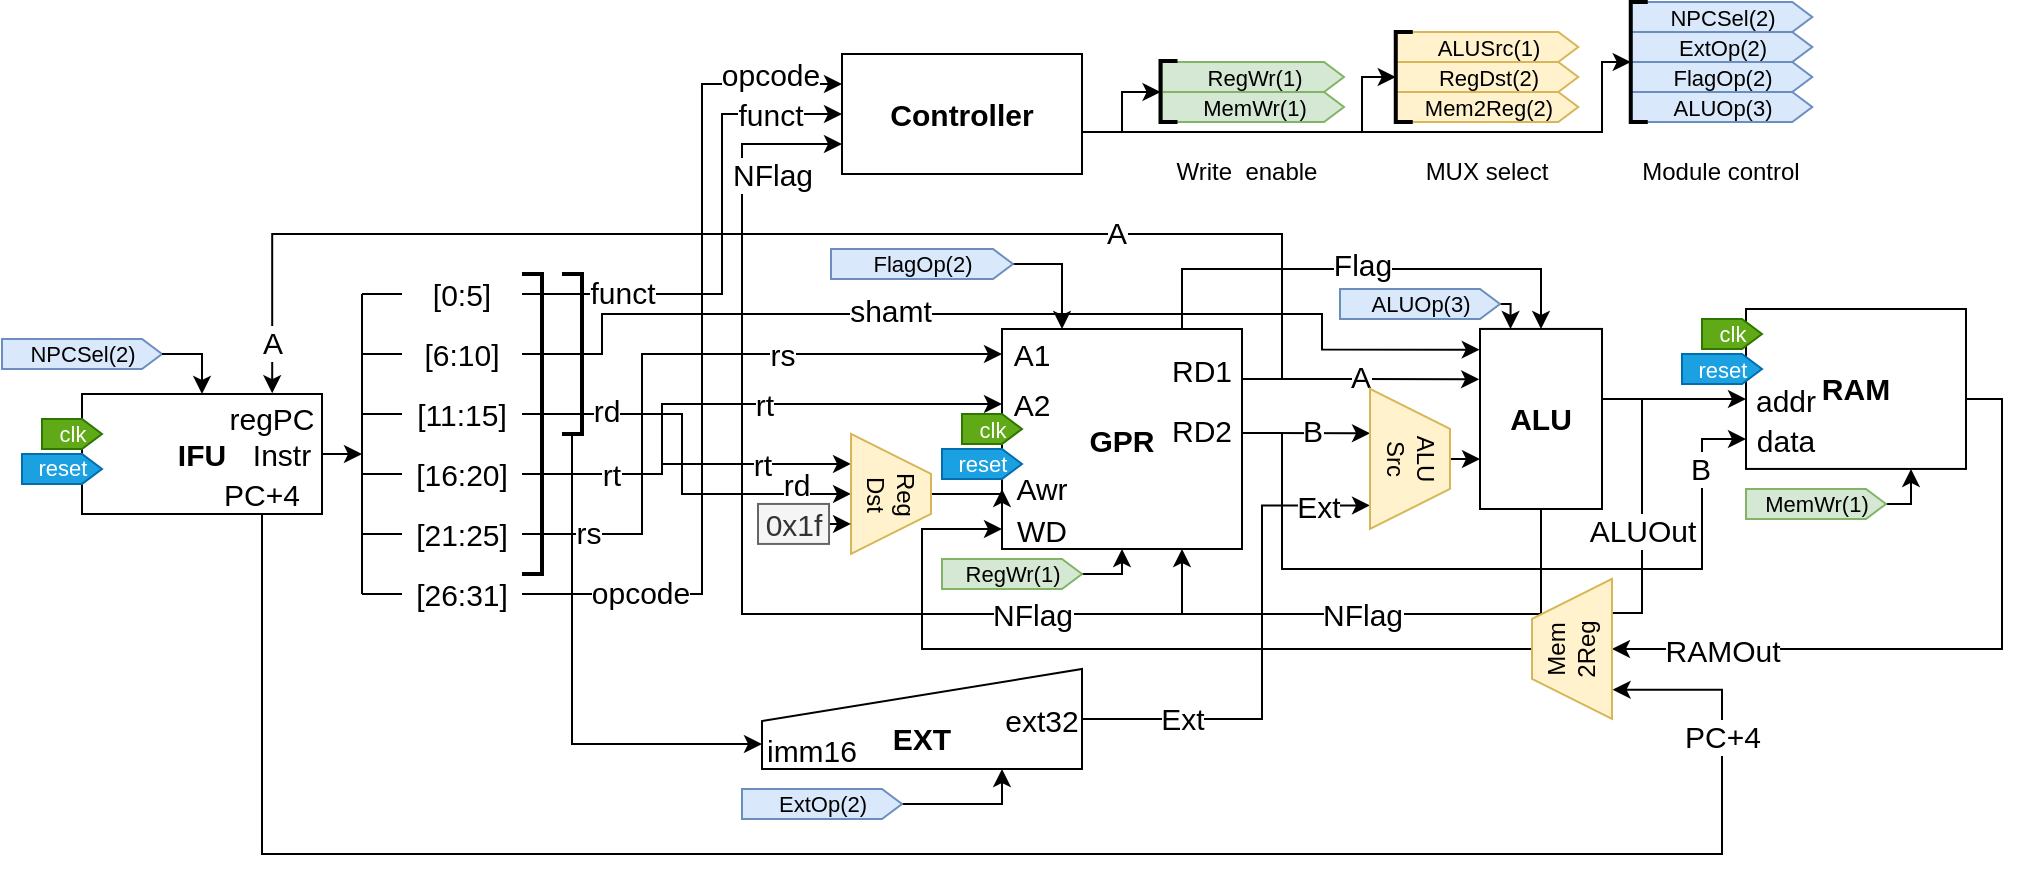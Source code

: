 <mxfile version="14.5.1" type="device" pages="5"><diagram id="Lo09hsnPCZihtZ90P0lK" name="P1-overall-block"><mxGraphModel dx="1209" dy="703" grid="1" gridSize="10" guides="1" tooltips="1" connect="1" arrows="1" fold="1" page="1" pageScale="1" pageWidth="827" pageHeight="1169" math="0" shadow="0"><root><mxCell id="0"/><mxCell id="1" parent="0"/><mxCell id="5278oEeSUvl2RHVOpRXC-2" value="&lt;b&gt;&lt;br&gt;EXT&lt;/b&gt;" style="html=1;strokeWidth=1;shape=manualInput;whiteSpace=wrap;rounded=0;size=26;arcSize=11;fontSize=15;" parent="1" vertex="1"><mxGeometry x="380" y="387.5" width="160" height="50" as="geometry"/></mxCell><mxCell id="5278oEeSUvl2RHVOpRXC-4" value="&lt;font style=&quot;font-size: 15px&quot;&gt;Controller&lt;/font&gt;" style="rounded=0;whiteSpace=wrap;html=1;fontStyle=1;" parent="1" vertex="1"><mxGeometry x="420" y="80" width="120" height="60" as="geometry"/></mxCell><mxCell id="5278oEeSUvl2RHVOpRXC-5" style="edgeStyle=orthogonalEdgeStyle;rounded=0;orthogonalLoop=1;jettySize=auto;html=1;exitX=1.004;exitY=0.162;exitDx=0;exitDy=0;entryX=0.001;entryY=0.2;entryDx=0;entryDy=0;fontSize=15;exitPerimeter=0;entryPerimeter=0;" parent="1" edge="1"><mxGeometry relative="1" as="geometry"><Array as="points"><mxPoint x="679" y="243"/><mxPoint x="739" y="243"/></Array><mxPoint x="620.0" y="242.51" as="sourcePoint"/><mxPoint x="738.581" y="242.666" as="targetPoint"/></mxGeometry></mxCell><mxCell id="5278oEeSUvl2RHVOpRXC-6" value="A" style="edgeLabel;html=1;align=center;verticalAlign=middle;resizable=0;points=[];fontSize=15;" parent="5278oEeSUvl2RHVOpRXC-5" vertex="1" connectable="0"><mxGeometry x="0.23" relative="1" as="geometry"><mxPoint x="-14.15" y="-1.99" as="offset"/></mxGeometry></mxCell><mxCell id="5278oEeSUvl2RHVOpRXC-7" style="edgeStyle=orthogonalEdgeStyle;rounded=0;orthogonalLoop=1;jettySize=auto;html=1;exitX=1;exitY=0.5;exitDx=0;exitDy=0;entryX=0.317;entryY=1;entryDx=0;entryDy=0;fontSize=15;entryPerimeter=0;" parent="1" source="5278oEeSUvl2RHVOpRXC-79" target="5278oEeSUvl2RHVOpRXC-74" edge="1"><mxGeometry relative="1" as="geometry"><Array as="points"><mxPoint x="620" y="269.5"/><mxPoint x="630" y="269.5"/></Array></mxGeometry></mxCell><mxCell id="5278oEeSUvl2RHVOpRXC-8" value="B" style="edgeLabel;html=1;align=center;verticalAlign=middle;resizable=0;points=[];fontSize=15;" parent="5278oEeSUvl2RHVOpRXC-7" vertex="1" connectable="0"><mxGeometry x="-0.227" relative="1" as="geometry"><mxPoint x="11.29" y="-2.04" as="offset"/></mxGeometry></mxCell><mxCell id="5278oEeSUvl2RHVOpRXC-9" style="edgeStyle=orthogonalEdgeStyle;rounded=0;orthogonalLoop=1;jettySize=auto;html=1;exitX=0.75;exitY=0;exitDx=0;exitDy=0;entryX=0.5;entryY=0;entryDx=0;entryDy=0;fontSize=15;" parent="1" source="5278oEeSUvl2RHVOpRXC-11" target="5278oEeSUvl2RHVOpRXC-22" edge="1"><mxGeometry relative="1" as="geometry"><Array as="points"><mxPoint x="590.48" y="187.5"/><mxPoint x="769.48" y="187.5"/></Array></mxGeometry></mxCell><mxCell id="5278oEeSUvl2RHVOpRXC-10" value="Flag" style="edgeLabel;html=1;align=center;verticalAlign=middle;resizable=0;points=[];fontSize=15;" parent="5278oEeSUvl2RHVOpRXC-9" vertex="1" connectable="0"><mxGeometry x="0.217" y="3" relative="1" as="geometry"><mxPoint x="-25.83" y="0.5" as="offset"/></mxGeometry></mxCell><mxCell id="5278oEeSUvl2RHVOpRXC-11" value="GPR" style="rounded=0;whiteSpace=wrap;html=1;fontSize=15;fontStyle=1;" parent="1" vertex="1"><mxGeometry x="500" y="217.5" width="120" height="110" as="geometry"/></mxCell><mxCell id="5278oEeSUvl2RHVOpRXC-12" style="edgeStyle=orthogonalEdgeStyle;rounded=0;orthogonalLoop=1;jettySize=auto;html=1;exitX=0.5;exitY=0;exitDx=0;exitDy=0;fontSize=15;entryX=0;entryY=0.5;entryDx=0;entryDy=0;" parent="1" source="5278oEeSUvl2RHVOpRXC-83" target="5278oEeSUvl2RHVOpRXC-82" edge="1"><mxGeometry relative="1" as="geometry"><Array as="points"><mxPoint x="460" y="377.5"/><mxPoint x="460" y="317.5"/></Array></mxGeometry></mxCell><mxCell id="5278oEeSUvl2RHVOpRXC-13" style="edgeStyle=orthogonalEdgeStyle;rounded=0;orthogonalLoop=1;jettySize=auto;html=1;exitX=1;exitY=0.5;exitDx=0;exitDy=0;entryX=0.75;entryY=1;entryDx=0;entryDy=0;fontSize=15;" parent="1" source="5278oEeSUvl2RHVOpRXC-22" target="5278oEeSUvl2RHVOpRXC-83" edge="1"><mxGeometry relative="1" as="geometry"><Array as="points"><mxPoint x="800" y="252.5"/><mxPoint x="820" y="252.5"/><mxPoint x="820" y="359.5"/><mxPoint x="787" y="359.5"/></Array></mxGeometry></mxCell><mxCell id="5278oEeSUvl2RHVOpRXC-14" value="ALUOut" style="edgeLabel;html=1;align=center;verticalAlign=middle;resizable=0;points=[];fontSize=15;" parent="5278oEeSUvl2RHVOpRXC-13" vertex="1" connectable="0"><mxGeometry x="-0.214" y="-1" relative="1" as="geometry"><mxPoint x="1" y="21.32" as="offset"/></mxGeometry></mxCell><mxCell id="5278oEeSUvl2RHVOpRXC-15" style="edgeStyle=orthogonalEdgeStyle;rounded=0;orthogonalLoop=1;jettySize=auto;html=1;exitX=1;exitY=0.5;exitDx=0;exitDy=0;entryX=0;entryY=0.5;entryDx=0;entryDy=0;fontSize=15;" parent="1" source="5278oEeSUvl2RHVOpRXC-22" target="5278oEeSUvl2RHVOpRXC-87" edge="1"><mxGeometry relative="1" as="geometry"><Array as="points"><mxPoint x="800" y="252.5"/></Array></mxGeometry></mxCell><mxCell id="5278oEeSUvl2RHVOpRXC-16" style="edgeStyle=orthogonalEdgeStyle;rounded=0;orthogonalLoop=1;jettySize=auto;html=1;exitX=0.5;exitY=1;exitDx=0;exitDy=0;entryX=0.75;entryY=1;entryDx=0;entryDy=0;fontSize=15;" parent="1" source="5278oEeSUvl2RHVOpRXC-22" target="5278oEeSUvl2RHVOpRXC-11" edge="1"><mxGeometry relative="1" as="geometry"><Array as="points"><mxPoint x="770" y="360"/><mxPoint x="590" y="360"/></Array></mxGeometry></mxCell><mxCell id="5278oEeSUvl2RHVOpRXC-17" value="NFlag" style="edgeLabel;html=1;align=center;verticalAlign=middle;resizable=0;points=[];fontSize=15;" parent="5278oEeSUvl2RHVOpRXC-16" vertex="1" connectable="0"><mxGeometry x="0.037" relative="1" as="geometry"><mxPoint x="-5.0" as="offset"/></mxGeometry></mxCell><mxCell id="5278oEeSUvl2RHVOpRXC-18" style="edgeStyle=orthogonalEdgeStyle;rounded=0;orthogonalLoop=1;jettySize=auto;html=1;exitX=0.5;exitY=1;exitDx=0;exitDy=0;entryX=0;entryY=0.75;entryDx=0;entryDy=0;fontSize=15;" parent="1" source="5278oEeSUvl2RHVOpRXC-22" target="5278oEeSUvl2RHVOpRXC-4" edge="1"><mxGeometry relative="1" as="geometry"><Array as="points"><mxPoint x="770" y="360"/><mxPoint x="370" y="360"/><mxPoint x="370" y="125"/></Array></mxGeometry></mxCell><mxCell id="5278oEeSUvl2RHVOpRXC-19" value="NFlag" style="edgeLabel;html=1;align=center;verticalAlign=middle;resizable=0;points=[];fontSize=15;" parent="5278oEeSUvl2RHVOpRXC-18" vertex="1" connectable="0"><mxGeometry x="-0.708" relative="1" as="geometry"><mxPoint x="-34.5" as="offset"/></mxGeometry></mxCell><mxCell id="5278oEeSUvl2RHVOpRXC-20" value="NFlag" style="edgeLabel;html=1;align=center;verticalAlign=middle;resizable=0;points=[];fontSize=15;" parent="5278oEeSUvl2RHVOpRXC-18" vertex="1" connectable="0"><mxGeometry x="0.904" relative="1" as="geometry"><mxPoint y="15" as="offset"/></mxGeometry></mxCell><mxCell id="5278oEeSUvl2RHVOpRXC-21" value="NFlag" style="edgeLabel;html=1;align=center;verticalAlign=middle;resizable=0;points=[];fontSize=15;" parent="5278oEeSUvl2RHVOpRXC-18" vertex="1" connectable="0"><mxGeometry x="-0.286" relative="1" as="geometry"><mxPoint x="-44.67" as="offset"/></mxGeometry></mxCell><mxCell id="5278oEeSUvl2RHVOpRXC-22" value="ALU" style="rounded=0;whiteSpace=wrap;html=1;fontSize=15;fontStyle=1" parent="1" vertex="1"><mxGeometry x="739" y="217.47" width="61" height="90.03" as="geometry"/></mxCell><mxCell id="5278oEeSUvl2RHVOpRXC-23" style="edgeStyle=orthogonalEdgeStyle;rounded=0;orthogonalLoop=1;jettySize=auto;html=1;exitX=1;exitY=0.5;exitDx=0;exitDy=0;entryX=0.5;entryY=1;entryDx=0;entryDy=0;fontSize=15;" parent="1" source="5278oEeSUvl2RHVOpRXC-25" target="5278oEeSUvl2RHVOpRXC-83" edge="1"><mxGeometry relative="1" as="geometry"><Array as="points"><mxPoint x="982" y="252.5"/><mxPoint x="1000" y="252.5"/><mxPoint x="1000" y="377.5"/></Array></mxGeometry></mxCell><mxCell id="5278oEeSUvl2RHVOpRXC-24" value="RAMOut" style="edgeLabel;html=1;align=center;verticalAlign=middle;resizable=0;points=[];fontSize=15;" parent="5278oEeSUvl2RHVOpRXC-23" vertex="1" connectable="0"><mxGeometry x="-0.56" y="-1" relative="1" as="geometry"><mxPoint x="-139.01" y="72.71" as="offset"/></mxGeometry></mxCell><mxCell id="5278oEeSUvl2RHVOpRXC-25" value="RAM" style="rounded=0;whiteSpace=wrap;html=1;fontSize=15;fontStyle=1" parent="1" vertex="1"><mxGeometry x="872" y="207.5" width="110" height="79.97" as="geometry"/></mxCell><mxCell id="5278oEeSUvl2RHVOpRXC-26" style="edgeStyle=orthogonalEdgeStyle;rounded=0;orthogonalLoop=1;jettySize=auto;html=1;exitX=1;exitY=0.5;exitDx=0;exitDy=0;entryX=0.832;entryY=1;entryDx=0;entryDy=0;fontSize=15;entryPerimeter=0;" parent="1" source="5278oEeSUvl2RHVOpRXC-85" target="5278oEeSUvl2RHVOpRXC-74" edge="1"><mxGeometry relative="1" as="geometry"><mxPoint x="560" y="412.5" as="sourcePoint"/><Array as="points"><mxPoint x="630" y="412.5"/><mxPoint x="630" y="305.5"/></Array></mxGeometry></mxCell><mxCell id="5278oEeSUvl2RHVOpRXC-27" value="Ext" style="edgeLabel;html=1;align=center;verticalAlign=middle;resizable=0;points=[];fontSize=15;" parent="5278oEeSUvl2RHVOpRXC-26" vertex="1" connectable="0"><mxGeometry x="-0.05" y="-1" relative="1" as="geometry"><mxPoint x="-41" y="28.05" as="offset"/></mxGeometry></mxCell><mxCell id="5278oEeSUvl2RHVOpRXC-28" value="Ext" style="edgeLabel;html=1;align=center;verticalAlign=middle;resizable=0;points=[];fontSize=15;" parent="5278oEeSUvl2RHVOpRXC-26" vertex="1" connectable="0"><mxGeometry x="0.858" y="-1" relative="1" as="geometry"><mxPoint x="-8.05" y="-0.49" as="offset"/></mxGeometry></mxCell><mxCell id="5278oEeSUvl2RHVOpRXC-29" style="edgeStyle=orthogonalEdgeStyle;rounded=0;orthogonalLoop=1;jettySize=auto;html=1;exitX=1;exitY=0.5;exitDx=0;exitDy=0;fontSize=15;" parent="1" source="5278oEeSUvl2RHVOpRXC-32" edge="1"><mxGeometry relative="1" as="geometry"><mxPoint x="180" y="280.2" as="targetPoint"/></mxGeometry></mxCell><mxCell id="5278oEeSUvl2RHVOpRXC-30" style="edgeStyle=orthogonalEdgeStyle;rounded=0;orthogonalLoop=1;jettySize=auto;html=1;exitX=0.75;exitY=1;exitDx=0;exitDy=0;entryX=0.209;entryY=1.008;entryDx=0;entryDy=0;fontSize=15;entryPerimeter=0;" parent="1" source="5278oEeSUvl2RHVOpRXC-32" target="5278oEeSUvl2RHVOpRXC-83" edge="1"><mxGeometry relative="1" as="geometry"><Array as="points"><mxPoint x="130" y="480"/><mxPoint x="860" y="480"/><mxPoint x="860" y="398"/></Array></mxGeometry></mxCell><mxCell id="5278oEeSUvl2RHVOpRXC-31" value="PC+4" style="edgeLabel;html=1;align=center;verticalAlign=middle;resizable=0;points=[];fontSize=15;" parent="5278oEeSUvl2RHVOpRXC-30" vertex="1" connectable="0"><mxGeometry x="0.886" relative="1" as="geometry"><mxPoint y="18.33" as="offset"/></mxGeometry></mxCell><mxCell id="5278oEeSUvl2RHVOpRXC-32" value="IFU" style="rounded=0;whiteSpace=wrap;html=1;fontSize=15;fontStyle=1" parent="1" vertex="1"><mxGeometry x="40" y="250" width="120" height="60" as="geometry"/></mxCell><mxCell id="5278oEeSUvl2RHVOpRXC-33" value="" style="endArrow=none;html=1;fontSize=15;" parent="1" edge="1"><mxGeometry width="50" height="50" relative="1" as="geometry"><mxPoint x="180" y="350" as="sourcePoint"/><mxPoint x="180" y="200" as="targetPoint"/></mxGeometry></mxCell><mxCell id="5278oEeSUvl2RHVOpRXC-34" style="edgeStyle=orthogonalEdgeStyle;rounded=0;orthogonalLoop=1;jettySize=auto;html=1;exitX=1;exitY=0.5;exitDx=0;exitDy=0;entryX=0;entryY=0.25;entryDx=0;entryDy=0;fontSize=15;" parent="1" source="5278oEeSUvl2RHVOpRXC-37" target="5278oEeSUvl2RHVOpRXC-4" edge="1"><mxGeometry relative="1" as="geometry"><mxPoint x="310" y="350" as="sourcePoint"/><Array as="points"><mxPoint x="350" y="350"/><mxPoint x="350" y="95"/></Array></mxGeometry></mxCell><mxCell id="5278oEeSUvl2RHVOpRXC-35" value="opcode" style="edgeLabel;html=1;align=center;verticalAlign=middle;resizable=0;points=[];fontSize=15;" parent="5278oEeSUvl2RHVOpRXC-34" vertex="1" connectable="0"><mxGeometry x="0.555" relative="1" as="geometry"><mxPoint x="34.0" y="-27.62" as="offset"/></mxGeometry></mxCell><mxCell id="5278oEeSUvl2RHVOpRXC-36" value="opcode" style="edgeLabel;html=1;align=center;verticalAlign=middle;resizable=0;points=[];fontSize=15;" parent="5278oEeSUvl2RHVOpRXC-34" vertex="1" connectable="0"><mxGeometry x="-0.723" y="-1" relative="1" as="geometry"><mxPoint x="1.14" y="-2" as="offset"/></mxGeometry></mxCell><mxCell id="5278oEeSUvl2RHVOpRXC-37" value="[26:31]" style="text;html=1;strokeColor=none;fillColor=none;align=center;verticalAlign=middle;whiteSpace=wrap;rounded=0;fontSize=15;" parent="1" vertex="1"><mxGeometry x="200" y="340" width="60" height="20" as="geometry"/></mxCell><mxCell id="5278oEeSUvl2RHVOpRXC-38" style="edgeStyle=orthogonalEdgeStyle;rounded=0;orthogonalLoop=1;jettySize=auto;html=1;exitX=1;exitY=0.5;exitDx=0;exitDy=0;fontSize=15;entryX=0;entryY=0.5;entryDx=0;entryDy=0;" parent="1" source="5278oEeSUvl2RHVOpRXC-41" target="5278oEeSUvl2RHVOpRXC-75" edge="1"><mxGeometry relative="1" as="geometry"><mxPoint x="310" y="320" as="sourcePoint"/><mxPoint x="450" y="250" as="targetPoint"/><Array as="points"><mxPoint x="320" y="320"/><mxPoint x="320" y="230"/></Array></mxGeometry></mxCell><mxCell id="5278oEeSUvl2RHVOpRXC-39" value="rs" style="edgeLabel;html=1;align=center;verticalAlign=middle;resizable=0;points=[];fontSize=15;" parent="5278oEeSUvl2RHVOpRXC-38" vertex="1" connectable="0"><mxGeometry x="-0.15" y="2" relative="1" as="geometry"><mxPoint x="72" y="-9.67" as="offset"/></mxGeometry></mxCell><mxCell id="5278oEeSUvl2RHVOpRXC-40" value="rs" style="edgeLabel;html=1;align=center;verticalAlign=middle;resizable=0;points=[];fontSize=15;" parent="5278oEeSUvl2RHVOpRXC-38" vertex="1" connectable="0"><mxGeometry x="-0.736" y="-1" relative="1" as="geometry"><mxPoint x="-10.83" y="-2" as="offset"/></mxGeometry></mxCell><mxCell id="5278oEeSUvl2RHVOpRXC-41" value="[21:25]" style="text;html=1;strokeColor=none;fillColor=none;align=center;verticalAlign=middle;whiteSpace=wrap;rounded=0;fontSize=15;" parent="1" vertex="1"><mxGeometry x="200" y="310" width="60" height="20" as="geometry"/></mxCell><mxCell id="5278oEeSUvl2RHVOpRXC-42" style="edgeStyle=orthogonalEdgeStyle;rounded=0;orthogonalLoop=1;jettySize=auto;html=1;exitX=1;exitY=0.5;exitDx=0;exitDy=0;fontSize=15;entryX=0;entryY=0.5;entryDx=0;entryDy=0;" parent="1" source="5278oEeSUvl2RHVOpRXC-46" target="5278oEeSUvl2RHVOpRXC-76" edge="1"><mxGeometry relative="1" as="geometry"><mxPoint x="428.295" y="241.115" as="targetPoint"/><mxPoint x="310" y="290" as="sourcePoint"/><Array as="points"><mxPoint x="330" y="290"/><mxPoint x="330" y="255"/></Array></mxGeometry></mxCell><mxCell id="5278oEeSUvl2RHVOpRXC-43" value="rt" style="edgeLabel;html=1;align=center;verticalAlign=middle;resizable=0;points=[];fontSize=15;" parent="5278oEeSUvl2RHVOpRXC-42" vertex="1" connectable="0"><mxGeometry x="0.541" y="-1" relative="1" as="geometry"><mxPoint x="-56.67" y="-1" as="offset"/></mxGeometry></mxCell><mxCell id="5278oEeSUvl2RHVOpRXC-44" style="edgeStyle=orthogonalEdgeStyle;rounded=0;orthogonalLoop=1;jettySize=auto;html=1;exitX=1;exitY=0.5;exitDx=0;exitDy=0;entryX=0.25;entryY=1;entryDx=0;entryDy=0;fontSize=15;" parent="1" source="5278oEeSUvl2RHVOpRXC-46" target="5278oEeSUvl2RHVOpRXC-65" edge="1"><mxGeometry relative="1" as="geometry"><Array as="points"><mxPoint x="330" y="290"/><mxPoint x="330" y="285"/></Array></mxGeometry></mxCell><mxCell id="5278oEeSUvl2RHVOpRXC-45" value="rt" style="edgeLabel;html=1;align=center;verticalAlign=middle;resizable=0;points=[];fontSize=15;" parent="5278oEeSUvl2RHVOpRXC-44" vertex="1" connectable="0"><mxGeometry x="0.616" relative="1" as="geometry"><mxPoint x="-12" y="-0.01" as="offset"/></mxGeometry></mxCell><mxCell id="5278oEeSUvl2RHVOpRXC-46" value="[16:20]" style="text;html=1;strokeColor=none;fillColor=none;align=center;verticalAlign=middle;whiteSpace=wrap;rounded=0;fontSize=15;" parent="1" vertex="1"><mxGeometry x="200" y="280" width="60" height="20" as="geometry"/></mxCell><mxCell id="5278oEeSUvl2RHVOpRXC-47" style="edgeStyle=orthogonalEdgeStyle;rounded=0;orthogonalLoop=1;jettySize=auto;html=1;exitX=1;exitY=0.5;exitDx=0;exitDy=0;entryX=0.5;entryY=1;entryDx=0;entryDy=0;fontSize=15;" parent="1" source="5278oEeSUvl2RHVOpRXC-50" target="5278oEeSUvl2RHVOpRXC-65" edge="1"><mxGeometry relative="1" as="geometry"><Array as="points"><mxPoint x="340" y="260"/><mxPoint x="340" y="300"/></Array></mxGeometry></mxCell><mxCell id="5278oEeSUvl2RHVOpRXC-48" value="rd" style="edgeLabel;html=1;align=center;verticalAlign=middle;resizable=0;points=[];fontSize=15;" parent="5278oEeSUvl2RHVOpRXC-47" vertex="1" connectable="0"><mxGeometry x="0.446" relative="1" as="geometry"><mxPoint x="28.33" y="-5" as="offset"/></mxGeometry></mxCell><mxCell id="5278oEeSUvl2RHVOpRXC-49" value="rd" style="edgeLabel;html=1;align=center;verticalAlign=middle;resizable=0;points=[];fontSize=15;" parent="5278oEeSUvl2RHVOpRXC-47" vertex="1" connectable="0"><mxGeometry x="-0.53" y="2" relative="1" as="geometry"><mxPoint x="-6.4" as="offset"/></mxGeometry></mxCell><mxCell id="5278oEeSUvl2RHVOpRXC-50" value="[11:15]" style="text;html=1;strokeColor=none;fillColor=none;align=center;verticalAlign=middle;whiteSpace=wrap;rounded=0;fontSize=15;" parent="1" vertex="1"><mxGeometry x="200" y="250" width="60" height="20" as="geometry"/></mxCell><mxCell id="5278oEeSUvl2RHVOpRXC-51" style="edgeStyle=orthogonalEdgeStyle;rounded=0;orthogonalLoop=1;jettySize=auto;html=1;exitX=1;exitY=0.5;exitDx=0;exitDy=0;fontSize=15;entryX=-0.002;entryY=0.115;entryDx=0;entryDy=0;entryPerimeter=0;" parent="1" source="5278oEeSUvl2RHVOpRXC-53" target="5278oEeSUvl2RHVOpRXC-22" edge="1"><mxGeometry relative="1" as="geometry"><Array as="points"><mxPoint x="300" y="230"/><mxPoint x="300" y="210"/><mxPoint x="660" y="210"/><mxPoint x="660" y="228"/></Array><mxPoint x="720" y="220" as="targetPoint"/></mxGeometry></mxCell><mxCell id="5278oEeSUvl2RHVOpRXC-52" value="shamt" style="edgeLabel;html=1;align=center;verticalAlign=middle;resizable=0;points=[];fontSize=15;" parent="5278oEeSUvl2RHVOpRXC-51" vertex="1" connectable="0"><mxGeometry x="-0.134" y="1" relative="1" as="geometry"><mxPoint x="-19.83" y="-1.5" as="offset"/></mxGeometry></mxCell><mxCell id="5278oEeSUvl2RHVOpRXC-53" value="[6:10]" style="text;html=1;strokeColor=none;fillColor=none;align=center;verticalAlign=middle;whiteSpace=wrap;rounded=0;fontSize=15;" parent="1" vertex="1"><mxGeometry x="200" y="220" width="60" height="20" as="geometry"/></mxCell><mxCell id="5278oEeSUvl2RHVOpRXC-54" style="edgeStyle=orthogonalEdgeStyle;rounded=0;orthogonalLoop=1;jettySize=auto;html=1;exitX=1;exitY=0.5;exitDx=0;exitDy=0;entryX=0;entryY=0.5;entryDx=0;entryDy=0;fontSize=15;" parent="1" source="5278oEeSUvl2RHVOpRXC-57" target="5278oEeSUvl2RHVOpRXC-4" edge="1"><mxGeometry relative="1" as="geometry"><mxPoint x="310" y="200" as="sourcePoint"/><Array as="points"><mxPoint x="360" y="200"/><mxPoint x="360" y="110"/></Array></mxGeometry></mxCell><mxCell id="5278oEeSUvl2RHVOpRXC-55" value="funct" style="edgeLabel;html=1;align=center;verticalAlign=middle;resizable=0;points=[];fontSize=15;" parent="5278oEeSUvl2RHVOpRXC-54" vertex="1" connectable="0"><mxGeometry x="0.323" y="3" relative="1" as="geometry"><mxPoint x="27" y="-24.76" as="offset"/></mxGeometry></mxCell><mxCell id="5278oEeSUvl2RHVOpRXC-56" value="funct" style="edgeLabel;html=1;align=center;verticalAlign=middle;resizable=0;points=[];fontSize=15;" parent="5278oEeSUvl2RHVOpRXC-54" vertex="1" connectable="0"><mxGeometry x="-0.404" relative="1" as="geometry"><mxPoint x="-24.4" y="-1" as="offset"/></mxGeometry></mxCell><mxCell id="5278oEeSUvl2RHVOpRXC-57" value="[0:5]" style="text;html=1;strokeColor=none;fillColor=none;align=center;verticalAlign=middle;whiteSpace=wrap;rounded=0;fontSize=15;" parent="1" vertex="1"><mxGeometry x="200" y="190" width="60" height="20" as="geometry"/></mxCell><mxCell id="5278oEeSUvl2RHVOpRXC-58" value="" style="endArrow=none;html=1;fontSize=15;exitX=0;exitY=0.5;exitDx=0;exitDy=0;" parent="1" source="5278oEeSUvl2RHVOpRXC-57" edge="1"><mxGeometry width="50" height="50" relative="1" as="geometry"><mxPoint x="190.0" y="360" as="sourcePoint"/><mxPoint x="180" y="200" as="targetPoint"/></mxGeometry></mxCell><mxCell id="5278oEeSUvl2RHVOpRXC-59" value="" style="endArrow=none;html=1;fontSize=15;exitX=0;exitY=0.5;exitDx=0;exitDy=0;" parent="1" source="5278oEeSUvl2RHVOpRXC-53" edge="1"><mxGeometry width="50" height="50" relative="1" as="geometry"><mxPoint x="210.0" y="210" as="sourcePoint"/><mxPoint x="180" y="230" as="targetPoint"/></mxGeometry></mxCell><mxCell id="5278oEeSUvl2RHVOpRXC-60" value="" style="endArrow=none;html=1;fontSize=15;exitX=0;exitY=0.5;exitDx=0;exitDy=0;" parent="1" source="5278oEeSUvl2RHVOpRXC-50" edge="1"><mxGeometry width="50" height="50" relative="1" as="geometry"><mxPoint x="220.0" y="220" as="sourcePoint"/><mxPoint x="180" y="260" as="targetPoint"/></mxGeometry></mxCell><mxCell id="5278oEeSUvl2RHVOpRXC-61" value="" style="endArrow=none;html=1;fontSize=15;exitX=0;exitY=0.5;exitDx=0;exitDy=0;" parent="1" source="5278oEeSUvl2RHVOpRXC-46" edge="1"><mxGeometry width="50" height="50" relative="1" as="geometry"><mxPoint x="230.0" y="230" as="sourcePoint"/><mxPoint x="180" y="290" as="targetPoint"/></mxGeometry></mxCell><mxCell id="5278oEeSUvl2RHVOpRXC-62" value="" style="endArrow=none;html=1;fontSize=15;exitX=0;exitY=0.5;exitDx=0;exitDy=0;" parent="1" source="5278oEeSUvl2RHVOpRXC-41" edge="1"><mxGeometry width="50" height="50" relative="1" as="geometry"><mxPoint x="240.0" y="240" as="sourcePoint"/><mxPoint x="180" y="320" as="targetPoint"/></mxGeometry></mxCell><mxCell id="5278oEeSUvl2RHVOpRXC-63" value="" style="endArrow=none;html=1;fontSize=15;exitX=0;exitY=0.5;exitDx=0;exitDy=0;" parent="1" source="5278oEeSUvl2RHVOpRXC-37" edge="1"><mxGeometry width="50" height="50" relative="1" as="geometry"><mxPoint x="250.0" y="250" as="sourcePoint"/><mxPoint x="180" y="350" as="targetPoint"/></mxGeometry></mxCell><mxCell id="5278oEeSUvl2RHVOpRXC-64" style="edgeStyle=orthogonalEdgeStyle;rounded=0;orthogonalLoop=1;jettySize=auto;html=1;exitX=0.5;exitY=0;exitDx=0;exitDy=0;entryX=0;entryY=0.5;entryDx=0;entryDy=0;fontSize=15;" parent="1" source="5278oEeSUvl2RHVOpRXC-65" target="5278oEeSUvl2RHVOpRXC-81" edge="1"><mxGeometry relative="1" as="geometry"/></mxCell><mxCell id="5278oEeSUvl2RHVOpRXC-65" value="Reg&lt;br&gt;Dst" style="shape=trapezoid;perimeter=trapezoidPerimeter;whiteSpace=wrap;html=1;fixedSize=1;rotation=90;fillColor=#fff2cc;strokeColor=#d6b656;" parent="1" vertex="1"><mxGeometry x="414.5" y="280" width="60" height="39.97" as="geometry"/></mxCell><mxCell id="5278oEeSUvl2RHVOpRXC-68" value="" style="strokeWidth=2;html=1;shape=mxgraph.flowchart.annotation_1;align=left;pointerEvents=1;fontSize=15;rotation=-180;" parent="1" vertex="1"><mxGeometry x="260" y="190" width="10" height="150" as="geometry"/></mxCell><mxCell id="5278oEeSUvl2RHVOpRXC-71" style="edgeStyle=orthogonalEdgeStyle;rounded=0;orthogonalLoop=1;jettySize=auto;html=1;exitX=0.5;exitY=0;exitDx=0;exitDy=0;exitPerimeter=0;entryX=0;entryY=0.75;entryDx=0;entryDy=0;fontSize=15;" parent="1" source="5278oEeSUvl2RHVOpRXC-72" target="5278oEeSUvl2RHVOpRXC-2" edge="1"><mxGeometry relative="1" as="geometry"/></mxCell><mxCell id="5278oEeSUvl2RHVOpRXC-72" value="" style="strokeWidth=2;html=1;shape=mxgraph.flowchart.annotation_1;align=left;pointerEvents=1;fontSize=15;rotation=-180;" parent="1" vertex="1"><mxGeometry x="280" y="190" width="10" height="80" as="geometry"/></mxCell><mxCell id="5278oEeSUvl2RHVOpRXC-73" style="edgeStyle=orthogonalEdgeStyle;rounded=0;orthogonalLoop=1;jettySize=auto;html=1;fontSize=15;" parent="1" edge="1"><mxGeometry relative="1" as="geometry"><mxPoint x="724" y="282.5" as="sourcePoint"/><mxPoint x="739" y="282.5" as="targetPoint"/><Array as="points"><mxPoint x="738" y="282.5"/></Array></mxGeometry></mxCell><mxCell id="5278oEeSUvl2RHVOpRXC-74" value="ALU&lt;br&gt;Src" style="shape=trapezoid;perimeter=trapezoidPerimeter;whiteSpace=wrap;html=1;fixedSize=1;rotation=90;fillColor=#fff2cc;strokeColor=#d6b656;" parent="1" vertex="1"><mxGeometry x="669" y="262.5" width="70" height="39.97" as="geometry"/></mxCell><mxCell id="5278oEeSUvl2RHVOpRXC-75" value="A1" style="text;html=1;strokeColor=none;fillColor=none;align=center;verticalAlign=middle;whiteSpace=wrap;rounded=0;fontSize=15;" parent="1" vertex="1"><mxGeometry x="500" y="220" width="30" height="20" as="geometry"/></mxCell><mxCell id="5278oEeSUvl2RHVOpRXC-76" value="A2" style="text;html=1;strokeColor=none;fillColor=none;align=center;verticalAlign=middle;whiteSpace=wrap;rounded=0;fontSize=15;" parent="1" vertex="1"><mxGeometry x="500" y="245" width="30" height="20" as="geometry"/></mxCell><mxCell id="5278oEeSUvl2RHVOpRXC-77" style="edgeStyle=orthogonalEdgeStyle;rounded=0;orthogonalLoop=1;jettySize=auto;html=1;fontSize=15;entryX=0;entryY=0.5;entryDx=0;entryDy=0;" parent="1" target="5278oEeSUvl2RHVOpRXC-88" edge="1"><mxGeometry relative="1" as="geometry"><mxPoint x="730" y="307.5" as="targetPoint"/><mxPoint x="620" y="269.5" as="sourcePoint"/><Array as="points"><mxPoint x="640" y="269.5"/><mxPoint x="640" y="337.5"/><mxPoint x="850" y="337.5"/><mxPoint x="850" y="272.5"/></Array></mxGeometry></mxCell><mxCell id="5278oEeSUvl2RHVOpRXC-78" value="B" style="edgeLabel;html=1;align=center;verticalAlign=middle;resizable=0;points=[];fontSize=15;" parent="5278oEeSUvl2RHVOpRXC-77" vertex="1" connectable="0"><mxGeometry x="0.846" y="1" relative="1" as="geometry"><mxPoint y="7.24" as="offset"/></mxGeometry></mxCell><mxCell id="5278oEeSUvl2RHVOpRXC-79" value="RD2" style="text;html=1;strokeColor=none;fillColor=none;align=center;verticalAlign=middle;whiteSpace=wrap;rounded=0;fontSize=15;" parent="1" vertex="1"><mxGeometry x="580" y="257.5" width="40" height="20" as="geometry"/></mxCell><mxCell id="Zrt29NAFk_0n23CswOo_-7" style="edgeStyle=orthogonalEdgeStyle;rounded=0;orthogonalLoop=1;jettySize=auto;html=1;exitX=1;exitY=0.75;exitDx=0;exitDy=0;entryX=0.502;entryY=-0.144;entryDx=0;entryDy=0;entryPerimeter=0;" parent="1" source="5278oEeSUvl2RHVOpRXC-80" target="Zrt29NAFk_0n23CswOo_-1" edge="1"><mxGeometry relative="1" as="geometry"><mxPoint x="160" y="60" as="targetPoint"/><Array as="points"><mxPoint x="640" y="242"/><mxPoint x="640" y="170"/><mxPoint x="135" y="170"/></Array></mxGeometry></mxCell><mxCell id="OL4iXpG2VTZgxC2JLzW9-45" value="A" style="edgeLabel;html=1;align=center;verticalAlign=middle;resizable=0;points=[];fontSize=15;" parent="Zrt29NAFk_0n23CswOo_-7" vertex="1" connectable="0"><mxGeometry x="-0.48" y="-1" relative="1" as="geometry"><mxPoint as="offset"/></mxGeometry></mxCell><mxCell id="OL4iXpG2VTZgxC2JLzW9-46" value="A" style="edgeLabel;html=1;align=center;verticalAlign=middle;resizable=0;points=[];fontSize=15;" parent="Zrt29NAFk_0n23CswOo_-7" vertex="1" connectable="0"><mxGeometry x="0.923" relative="1" as="geometry"><mxPoint as="offset"/></mxGeometry></mxCell><mxCell id="5278oEeSUvl2RHVOpRXC-80" value="RD1" style="text;html=1;strokeColor=none;fillColor=none;align=center;verticalAlign=middle;whiteSpace=wrap;rounded=0;fontSize=15;" parent="1" vertex="1"><mxGeometry x="580" y="227.5" width="40" height="20" as="geometry"/></mxCell><mxCell id="5278oEeSUvl2RHVOpRXC-81" value="Awr" style="text;html=1;strokeColor=none;fillColor=none;align=center;verticalAlign=middle;whiteSpace=wrap;rounded=0;fontSize=15;" parent="1" vertex="1"><mxGeometry x="500" y="287.47" width="40" height="20" as="geometry"/></mxCell><mxCell id="5278oEeSUvl2RHVOpRXC-82" value="WD" style="text;html=1;strokeColor=none;fillColor=none;align=center;verticalAlign=middle;whiteSpace=wrap;rounded=0;fontSize=15;" parent="1" vertex="1"><mxGeometry x="500" y="307.5" width="40" height="20" as="geometry"/></mxCell><mxCell id="5278oEeSUvl2RHVOpRXC-83" value="Mem&lt;br&gt;2Reg" style="shape=trapezoid;perimeter=trapezoidPerimeter;whiteSpace=wrap;html=1;fixedSize=1;rotation=-90;fillColor=#fff2cc;strokeColor=#d6b656;" parent="1" vertex="1"><mxGeometry x="750" y="357.5" width="70" height="39.97" as="geometry"/></mxCell><mxCell id="5278oEeSUvl2RHVOpRXC-84" value="imm16" style="text;html=1;strokeColor=none;fillColor=none;align=center;verticalAlign=middle;whiteSpace=wrap;rounded=0;fontSize=15;" parent="1" vertex="1"><mxGeometry x="380" y="417.5" width="50" height="20" as="geometry"/></mxCell><mxCell id="5278oEeSUvl2RHVOpRXC-85" value="ext32" style="text;html=1;strokeColor=none;fillColor=none;align=center;verticalAlign=middle;whiteSpace=wrap;rounded=0;fontSize=15;" parent="1" vertex="1"><mxGeometry x="500" y="402.5" width="40" height="20" as="geometry"/></mxCell><mxCell id="5278oEeSUvl2RHVOpRXC-86" value="rt" style="text;html=1;align=center;verticalAlign=middle;whiteSpace=wrap;rounded=0;fontSize=15;fillColor=#ffffff;" parent="1" vertex="1"><mxGeometry x="300" y="279.98" width="10" height="20" as="geometry"/></mxCell><mxCell id="5278oEeSUvl2RHVOpRXC-87" value="addr" style="text;html=1;strokeColor=none;fillColor=none;align=center;verticalAlign=middle;whiteSpace=wrap;rounded=0;fontSize=15;" parent="1" vertex="1"><mxGeometry x="872" y="242.5" width="40" height="20" as="geometry"/></mxCell><mxCell id="5278oEeSUvl2RHVOpRXC-88" value="data" style="text;html=1;strokeColor=none;fillColor=none;align=center;verticalAlign=middle;whiteSpace=wrap;rounded=0;fontSize=15;" parent="1" vertex="1"><mxGeometry x="872" y="262.5" width="40" height="20" as="geometry"/></mxCell><mxCell id="5278oEeSUvl2RHVOpRXC-89" value="Instr" style="text;html=1;strokeColor=none;fillColor=none;align=center;verticalAlign=middle;whiteSpace=wrap;rounded=0;fontSize=15;" parent="1" vertex="1"><mxGeometry x="120" y="269.97" width="40" height="20" as="geometry"/></mxCell><mxCell id="5278oEeSUvl2RHVOpRXC-98" style="edgeStyle=orthogonalEdgeStyle;rounded=0;orthogonalLoop=1;jettySize=auto;html=1;exitX=1;exitY=0.5;exitDx=0;exitDy=0;exitPerimeter=0;entryX=0.5;entryY=1;entryDx=0;entryDy=0;fontSize=11;" parent="1" source="5278oEeSUvl2RHVOpRXC-99" target="5278oEeSUvl2RHVOpRXC-11" edge="1"><mxGeometry relative="1" as="geometry"/></mxCell><mxCell id="5278oEeSUvl2RHVOpRXC-99" value="&lt;span style=&quot;font-weight: 400&quot;&gt;RegWr(1)&lt;/span&gt;" style="html=1;shadow=0;dashed=0;align=center;verticalAlign=middle;shape=mxgraph.arrows2.arrow;dy=0;dx=10;notch=0;rounded=0;strokeWidth=1;fillColor=#d5e8d4;fontSize=11;fontStyle=1;strokeColor=#82b366;" parent="1" vertex="1"><mxGeometry x="470" y="332.5" width="70" height="15" as="geometry"/></mxCell><mxCell id="5278oEeSUvl2RHVOpRXC-100" style="edgeStyle=orthogonalEdgeStyle;rounded=0;orthogonalLoop=1;jettySize=auto;html=1;exitX=1;exitY=0.5;exitDx=0;exitDy=0;exitPerimeter=0;entryX=0.75;entryY=1;entryDx=0;entryDy=0;fontSize=11;" parent="1" source="5278oEeSUvl2RHVOpRXC-101" target="5278oEeSUvl2RHVOpRXC-25" edge="1"><mxGeometry relative="1" as="geometry"/></mxCell><mxCell id="5278oEeSUvl2RHVOpRXC-101" value="&lt;span style=&quot;font-weight: 400&quot;&gt;MemWr(1)&lt;/span&gt;" style="html=1;shadow=0;dashed=0;align=center;verticalAlign=middle;shape=mxgraph.arrows2.arrow;dy=0;dx=10;notch=0;rounded=0;strokeWidth=1;fillColor=#d5e8d4;fontSize=11;fontStyle=1;strokeColor=#82b366;" parent="1" vertex="1"><mxGeometry x="872" y="297.48" width="70" height="15" as="geometry"/></mxCell><mxCell id="5278oEeSUvl2RHVOpRXC-103" value="&lt;span style=&quot;font-weight: normal&quot;&gt;NPCSel(2)&lt;br&gt;&lt;/span&gt;" style="html=1;shadow=0;dashed=0;align=center;verticalAlign=middle;shape=mxgraph.arrows2.arrow;dy=0;dx=10;notch=0;rounded=0;strokeWidth=1;fillColor=#dae8fc;fontSize=11;fontStyle=1;strokeColor=#6c8ebf;" parent="1" vertex="1"><mxGeometry y="222.5" width="80" height="15" as="geometry"/></mxCell><mxCell id="5278oEeSUvl2RHVOpRXC-104" style="edgeStyle=orthogonalEdgeStyle;rounded=0;orthogonalLoop=1;jettySize=auto;html=1;exitX=1;exitY=0.5;exitDx=0;exitDy=0;exitPerimeter=0;entryX=0.75;entryY=1;entryDx=0;entryDy=0;fontSize=11;" parent="1" source="5278oEeSUvl2RHVOpRXC-105" target="5278oEeSUvl2RHVOpRXC-2" edge="1"><mxGeometry relative="1" as="geometry"><Array as="points"><mxPoint x="500" y="455.5"/></Array></mxGeometry></mxCell><mxCell id="5278oEeSUvl2RHVOpRXC-105" value="&lt;span style=&quot;font-weight: normal&quot;&gt;ExtOp(2)&lt;br&gt;&lt;/span&gt;" style="html=1;shadow=0;dashed=0;align=center;verticalAlign=middle;shape=mxgraph.arrows2.arrow;dy=0;dx=10;notch=0;rounded=0;strokeWidth=1;fillColor=#dae8fc;fontSize=11;fontStyle=1;strokeColor=#6c8ebf;" parent="1" vertex="1"><mxGeometry x="370" y="447.5" width="80" height="15" as="geometry"/></mxCell><mxCell id="5278oEeSUvl2RHVOpRXC-106" style="edgeStyle=orthogonalEdgeStyle;rounded=0;orthogonalLoop=1;jettySize=auto;html=1;exitX=1;exitY=0.5;exitDx=0;exitDy=0;exitPerimeter=0;entryX=0.25;entryY=0;entryDx=0;entryDy=0;fontSize=11;" parent="1" source="5278oEeSUvl2RHVOpRXC-107" target="5278oEeSUvl2RHVOpRXC-22" edge="1"><mxGeometry relative="1" as="geometry"/></mxCell><mxCell id="5278oEeSUvl2RHVOpRXC-107" value="&lt;span style=&quot;font-weight: normal&quot;&gt;ALUOp(3)&lt;br&gt;&lt;/span&gt;" style="html=1;shadow=0;dashed=0;align=center;verticalAlign=middle;shape=mxgraph.arrows2.arrow;dy=0;dx=10;notch=0;rounded=0;strokeWidth=1;fillColor=#dae8fc;fontSize=11;fontStyle=1;strokeColor=#6c8ebf;" parent="1" vertex="1"><mxGeometry x="669" y="197.5" width="80" height="15" as="geometry"/></mxCell><mxCell id="5278oEeSUvl2RHVOpRXC-108" value="&lt;span style=&quot;font-weight: normal&quot;&gt;clk&lt;br&gt;&lt;/span&gt;" style="html=1;shadow=0;dashed=0;align=center;verticalAlign=middle;shape=mxgraph.arrows2.arrow;dy=0;dx=10;notch=0;rounded=0;strokeWidth=1;fillColor=#60a917;fontSize=11;fontStyle=1;strokeColor=#2D7600;fontColor=#ffffff;" parent="1" vertex="1"><mxGeometry x="20" y="262.5" width="30" height="15" as="geometry"/></mxCell><mxCell id="5278oEeSUvl2RHVOpRXC-109" value="&lt;span style=&quot;font-weight: normal&quot;&gt;clk&lt;br&gt;&lt;/span&gt;" style="html=1;shadow=0;dashed=0;align=center;verticalAlign=middle;shape=mxgraph.arrows2.arrow;dy=0;dx=10;notch=0;rounded=0;strokeWidth=1;fillColor=#60a917;fontSize=11;fontStyle=1;strokeColor=#2D7600;fontColor=#ffffff;" parent="1" vertex="1"><mxGeometry x="480" y="260" width="30" height="15" as="geometry"/></mxCell><mxCell id="5278oEeSUvl2RHVOpRXC-110" value="&lt;span style=&quot;font-weight: normal&quot;&gt;clk&lt;br&gt;&lt;/span&gt;" style="html=1;shadow=0;dashed=0;align=center;verticalAlign=middle;shape=mxgraph.arrows2.arrow;dy=0;dx=10;notch=0;rounded=0;strokeWidth=1;fillColor=#60a917;fontSize=11;fontStyle=1;strokeColor=#2D7600;fontColor=#ffffff;" parent="1" vertex="1"><mxGeometry x="850" y="212.5" width="30" height="15" as="geometry"/></mxCell><mxCell id="5278oEeSUvl2RHVOpRXC-111" value="&lt;span style=&quot;font-weight: normal&quot;&gt;reset&lt;br&gt;&lt;/span&gt;" style="html=1;shadow=0;dashed=0;align=center;verticalAlign=middle;shape=mxgraph.arrows2.arrow;dy=0;dx=10;notch=0;rounded=0;strokeWidth=1;fillColor=#1ba1e2;fontSize=11;fontStyle=1;strokeColor=#006EAF;fontColor=#ffffff;" parent="1" vertex="1"><mxGeometry x="10" y="279.98" width="40" height="15" as="geometry"/></mxCell><mxCell id="5278oEeSUvl2RHVOpRXC-112" value="&lt;span style=&quot;font-weight: normal&quot;&gt;reset&lt;br&gt;&lt;/span&gt;" style="html=1;shadow=0;dashed=0;align=center;verticalAlign=middle;shape=mxgraph.arrows2.arrow;dy=0;dx=10;notch=0;rounded=0;strokeWidth=1;fillColor=#1ba1e2;fontSize=11;fontStyle=1;strokeColor=#006EAF;fontColor=#ffffff;" parent="1" vertex="1"><mxGeometry x="470" y="277.48" width="40" height="15" as="geometry"/></mxCell><mxCell id="5278oEeSUvl2RHVOpRXC-113" value="&lt;span style=&quot;font-weight: normal&quot;&gt;reset&lt;br&gt;&lt;/span&gt;" style="html=1;shadow=0;dashed=0;align=center;verticalAlign=middle;shape=mxgraph.arrows2.arrow;dy=0;dx=10;notch=0;rounded=0;strokeWidth=1;fillColor=#1ba1e2;fontSize=11;fontStyle=1;strokeColor=#006EAF;fontColor=#ffffff;" parent="1" vertex="1"><mxGeometry x="840" y="230" width="40" height="15" as="geometry"/></mxCell><mxCell id="5278oEeSUvl2RHVOpRXC-114" style="edgeStyle=orthogonalEdgeStyle;rounded=0;orthogonalLoop=1;jettySize=auto;html=1;exitX=1;exitY=0.5;exitDx=0;exitDy=0;exitPerimeter=0;entryX=0.25;entryY=0;entryDx=0;entryDy=0;fontSize=15;" parent="1" source="5278oEeSUvl2RHVOpRXC-115" target="5278oEeSUvl2RHVOpRXC-11" edge="1"><mxGeometry relative="1" as="geometry"/></mxCell><mxCell id="5278oEeSUvl2RHVOpRXC-115" value="&lt;span style=&quot;font-weight: normal&quot;&gt;FlagOp(2)&lt;br&gt;&lt;/span&gt;" style="html=1;shadow=0;dashed=0;align=center;verticalAlign=middle;shape=mxgraph.arrows2.arrow;dy=0;dx=10;notch=0;rounded=0;strokeWidth=1;fillColor=#dae8fc;fontSize=11;fontStyle=1;strokeColor=#6c8ebf;" parent="1" vertex="1"><mxGeometry x="414.5" y="177.5" width="91" height="15" as="geometry"/></mxCell><mxCell id="5278oEeSUvl2RHVOpRXC-117" style="edgeStyle=orthogonalEdgeStyle;rounded=0;orthogonalLoop=1;jettySize=auto;html=1;exitX=1;exitY=0.5;exitDx=0;exitDy=0;entryX=0.75;entryY=1;entryDx=0;entryDy=0;fontSize=15;" parent="1" target="5278oEeSUvl2RHVOpRXC-65" edge="1"><mxGeometry relative="1" as="geometry"><mxPoint x="378" y="312.47" as="sourcePoint"/></mxGeometry></mxCell><mxCell id="5278oEeSUvl2RHVOpRXC-118" value="0x1f" style="text;html=1;strokeColor=#666666;fillColor=#f5f5f5;align=center;verticalAlign=middle;whiteSpace=wrap;rounded=0;fontSize=15;fontColor=#333333;" parent="1" vertex="1"><mxGeometry x="378" y="304.97" width="35.52" height="20" as="geometry"/></mxCell><mxCell id="5278oEeSUvl2RHVOpRXC-119" value="PC+4" style="text;html=1;strokeColor=none;fillColor=none;align=center;verticalAlign=middle;whiteSpace=wrap;rounded=0;fontSize=15;" parent="1" vertex="1"><mxGeometry x="110" y="289.97" width="40" height="20" as="geometry"/></mxCell><mxCell id="Zrt29NAFk_0n23CswOo_-1" value="regPC" style="text;html=1;strokeColor=none;fillColor=none;align=center;verticalAlign=middle;whiteSpace=wrap;rounded=0;fontSize=15;" parent="1" vertex="1"><mxGeometry x="110" y="252.49" width="50" height="20" as="geometry"/></mxCell><mxCell id="Zrt29NAFk_0n23CswOo_-2" style="edgeStyle=orthogonalEdgeStyle;rounded=0;orthogonalLoop=1;jettySize=auto;html=1;exitX=1;exitY=0.5;exitDx=0;exitDy=0;exitPerimeter=0;entryX=0.5;entryY=0;entryDx=0;entryDy=0;fontSize=11;" parent="1" source="5278oEeSUvl2RHVOpRXC-103" target="5278oEeSUvl2RHVOpRXC-32" edge="1"><mxGeometry relative="1" as="geometry"/></mxCell><mxCell id="OL4iXpG2VTZgxC2JLzW9-23" value="&lt;span style=&quot;font-weight: normal&quot;&gt;FlagOp(2)&lt;br&gt;&lt;/span&gt;" style="html=1;shadow=0;dashed=0;align=center;verticalAlign=middle;shape=mxgraph.arrows2.arrow;dy=0;dx=10;notch=0;rounded=0;strokeWidth=1;fillColor=#dae8fc;fontSize=11;fontStyle=1;strokeColor=#6c8ebf;" parent="1" vertex="1"><mxGeometry x="814.13" y="84" width="91" height="15" as="geometry"/></mxCell><mxCell id="OL4iXpG2VTZgxC2JLzW9-24" style="edgeStyle=orthogonalEdgeStyle;rounded=0;orthogonalLoop=1;jettySize=auto;html=1;entryX=0.5;entryY=1;entryDx=0;entryDy=0;" parent="1" target="OL4iXpG2VTZgxC2JLzW9-38" edge="1"><mxGeometry relative="1" as="geometry"><Array as="points"><mxPoint x="560" y="119"/><mxPoint x="560" y="99"/><mxPoint x="579" y="99"/></Array><mxPoint x="540" y="119" as="sourcePoint"/></mxGeometry></mxCell><mxCell id="OL4iXpG2VTZgxC2JLzW9-25" style="edgeStyle=orthogonalEdgeStyle;rounded=0;orthogonalLoop=1;jettySize=auto;html=1;entryX=0.5;entryY=1;entryDx=0;entryDy=0;" parent="1" target="OL4iXpG2VTZgxC2JLzW9-39" edge="1"><mxGeometry relative="1" as="geometry"><Array as="points"><mxPoint x="680" y="119"/><mxPoint x="680" y="92"/></Array><mxPoint x="540" y="119" as="sourcePoint"/></mxGeometry></mxCell><mxCell id="OL4iXpG2VTZgxC2JLzW9-26" style="edgeStyle=orthogonalEdgeStyle;rounded=0;orthogonalLoop=1;jettySize=auto;html=1;entryX=0.5;entryY=1;entryDx=0;entryDy=0;" parent="1" target="OL4iXpG2VTZgxC2JLzW9-44" edge="1"><mxGeometry relative="1" as="geometry"><Array as="points"><mxPoint x="800" y="119"/><mxPoint x="800" y="84"/></Array><mxPoint x="540" y="119" as="sourcePoint"/></mxGeometry></mxCell><mxCell id="OL4iXpG2VTZgxC2JLzW9-27" value="RegDst(2)" style="html=1;shadow=0;dashed=0;align=center;verticalAlign=middle;shape=mxgraph.arrows2.arrow;dy=0;dx=10;notch=0;rounded=0;strokeWidth=1;fillColor=#fff2cc;fontSize=11;fontStyle=0;strokeColor=#d6b656;" parent="1" vertex="1"><mxGeometry x="697.13" y="84" width="91" height="15" as="geometry"/></mxCell><mxCell id="OL4iXpG2VTZgxC2JLzW9-28" value="&lt;span style=&quot;font-weight: normal&quot;&gt;ALUSrc(1)&lt;/span&gt;" style="html=1;shadow=0;dashed=0;align=center;verticalAlign=middle;shape=mxgraph.arrows2.arrow;dy=0;dx=10;notch=0;rounded=0;strokeWidth=1;fillColor=#fff2cc;fontSize=11;fontStyle=1;strokeColor=#d6b656;" parent="1" vertex="1"><mxGeometry x="697.13" y="69" width="91" height="15" as="geometry"/></mxCell><mxCell id="OL4iXpG2VTZgxC2JLzW9-29" value="Mem2Reg(2)" style="html=1;shadow=0;dashed=0;align=center;verticalAlign=middle;shape=mxgraph.arrows2.arrow;dy=0;dx=10;notch=0;rounded=0;strokeWidth=1;fillColor=#fff2cc;fontSize=11;fontStyle=0;strokeColor=#d6b656;" parent="1" vertex="1"><mxGeometry x="697.13" y="99" width="91" height="15" as="geometry"/></mxCell><mxCell id="OL4iXpG2VTZgxC2JLzW9-30" value="&lt;span style=&quot;font-weight: normal&quot;&gt;RegWr(1)&lt;/span&gt;" style="html=1;shadow=0;dashed=0;align=center;verticalAlign=middle;shape=mxgraph.arrows2.arrow;dy=0;dx=10;notch=0;rounded=0;strokeWidth=1;fillColor=#d5e8d4;fontSize=11;fontStyle=1;strokeColor=#82b366;" parent="1" vertex="1"><mxGeometry x="580" y="84" width="91" height="15" as="geometry"/></mxCell><mxCell id="OL4iXpG2VTZgxC2JLzW9-31" value="&lt;span style=&quot;font-weight: normal&quot;&gt;MemWr(1)&lt;/span&gt;" style="html=1;shadow=0;dashed=0;align=center;verticalAlign=middle;shape=mxgraph.arrows2.arrow;dy=0;dx=10;notch=0;rounded=0;strokeWidth=1;fillColor=#d5e8d4;fontSize=11;fontStyle=1;strokeColor=#82b366;" parent="1" vertex="1"><mxGeometry x="580" y="99" width="91" height="15" as="geometry"/></mxCell><mxCell id="OL4iXpG2VTZgxC2JLzW9-32" value="&lt;span style=&quot;font-weight: normal&quot;&gt;NPCSel(2)&lt;br&gt;&lt;/span&gt;" style="html=1;shadow=0;dashed=0;align=center;verticalAlign=middle;shape=mxgraph.arrows2.arrow;dy=0;dx=10;notch=0;rounded=0;strokeWidth=1;fillColor=#dae8fc;fontSize=11;fontStyle=1;strokeColor=#6c8ebf;" parent="1" vertex="1"><mxGeometry x="814.13" y="54" width="91" height="15" as="geometry"/></mxCell><mxCell id="OL4iXpG2VTZgxC2JLzW9-33" value="&lt;span style=&quot;font-weight: normal&quot;&gt;ExtOp(2)&lt;br&gt;&lt;/span&gt;" style="html=1;shadow=0;dashed=0;align=center;verticalAlign=middle;shape=mxgraph.arrows2.arrow;dy=0;dx=10;notch=0;rounded=0;strokeWidth=1;fillColor=#dae8fc;fontSize=11;fontStyle=1;strokeColor=#6c8ebf;" parent="1" vertex="1"><mxGeometry x="814.13" y="69" width="91" height="15" as="geometry"/></mxCell><mxCell id="OL4iXpG2VTZgxC2JLzW9-34" value="&lt;span style=&quot;font-weight: normal&quot;&gt;ALUOp(3)&lt;br&gt;&lt;/span&gt;" style="html=1;shadow=0;dashed=0;align=center;verticalAlign=middle;shape=mxgraph.arrows2.arrow;dy=0;dx=10;notch=0;rounded=0;strokeWidth=1;fillColor=#dae8fc;fontSize=11;fontStyle=1;strokeColor=#6c8ebf;" parent="1" vertex="1"><mxGeometry x="814.13" y="99" width="91" height="15" as="geometry"/></mxCell><mxCell id="OL4iXpG2VTZgxC2JLzW9-38" value="" style="shape=partialRectangle;whiteSpace=wrap;html=1;bottom=1;right=1;left=1;top=0;fillColor=none;routingCenterX=-0.5;strokeWidth=2;rotation=90;" parent="1" vertex="1"><mxGeometry x="567.75" y="95" width="30.5" height="7.5" as="geometry"/></mxCell><mxCell id="OL4iXpG2VTZgxC2JLzW9-39" value="" style="shape=partialRectangle;whiteSpace=wrap;html=1;bottom=1;right=1;left=1;top=0;fillColor=none;routingCenterX=-0.5;strokeWidth=2;rotation=90;" parent="1" vertex="1"><mxGeometry x="678.13" y="87.75" width="45" height="7.5" as="geometry"/></mxCell><mxCell id="OL4iXpG2VTZgxC2JLzW9-40" value="Write&amp;nbsp; enable" style="text;html=1;strokeColor=none;fillColor=none;align=center;verticalAlign=middle;whiteSpace=wrap;rounded=0;" parent="1" vertex="1"><mxGeometry x="579.75" y="129" width="84.75" height="20" as="geometry"/></mxCell><mxCell id="OL4iXpG2VTZgxC2JLzW9-41" value="MUX select" style="text;html=1;strokeColor=none;fillColor=none;align=center;verticalAlign=middle;whiteSpace=wrap;rounded=0;" parent="1" vertex="1"><mxGeometry x="700.25" y="129" width="84.75" height="20" as="geometry"/></mxCell><mxCell id="OL4iXpG2VTZgxC2JLzW9-42" value="Module control" style="text;html=1;strokeColor=none;fillColor=none;align=center;verticalAlign=middle;whiteSpace=wrap;rounded=0;" parent="1" vertex="1"><mxGeometry x="808.26" y="129" width="102.74" height="20" as="geometry"/></mxCell><mxCell id="OL4iXpG2VTZgxC2JLzW9-44" value="" style="shape=partialRectangle;whiteSpace=wrap;html=1;bottom=1;right=1;left=1;top=0;fillColor=none;routingCenterX=-0.5;strokeWidth=2;rotation=90;" parent="1" vertex="1"><mxGeometry x="788.13" y="80.25" width="60" height="7.5" as="geometry"/></mxCell></root></mxGraphModel></diagram><diagram id="b5optOtyfmMvDhO8G0uo" name="P2-overall-block"><mxGraphModel dx="1311" dy="281" grid="1" gridSize="10" guides="1" tooltips="1" connect="1" arrows="1" fold="1" page="1" pageScale="1" pageWidth="827" pageHeight="1169" math="0" shadow="0"><root><mxCell id="drtwkpUVsOtMGPiUttA2-0"/><mxCell id="drtwkpUVsOtMGPiUttA2-1" parent="drtwkpUVsOtMGPiUttA2-0"/><mxCell id="drtwkpUVsOtMGPiUttA2-2" value="&lt;span style=&quot;font-weight: normal&quot;&gt;FlagOp(2)&lt;br&gt;&lt;/span&gt;" style="html=1;shadow=0;dashed=0;align=center;verticalAlign=middle;shape=mxgraph.arrows2.arrow;dy=0;dx=10;notch=0;rounded=0;strokeWidth=1;fillColor=#dae8fc;fontSize=11;fontStyle=1;strokeColor=#6c8ebf;" parent="drtwkpUVsOtMGPiUttA2-1" vertex="1"><mxGeometry x="814.13" y="75" width="91" height="15" as="geometry"/></mxCell><mxCell id="drtwkpUVsOtMGPiUttA2-3" value="&lt;b&gt;&lt;br&gt;EXT&lt;/b&gt;" style="html=1;strokeWidth=1;shape=manualInput;whiteSpace=wrap;rounded=0;size=26;arcSize=11;fontSize=15;" parent="drtwkpUVsOtMGPiUttA2-1" vertex="1"><mxGeometry x="380" y="387.5" width="160" height="50" as="geometry"/></mxCell><mxCell id="hB3yF5um8-hsWbIsy_yC-7" style="edgeStyle=orthogonalEdgeStyle;rounded=0;orthogonalLoop=1;jettySize=auto;html=1;exitX=1;exitY=0.5;exitDx=0;exitDy=0;entryX=0.5;entryY=1;entryDx=0;entryDy=0;" parent="drtwkpUVsOtMGPiUttA2-1" source="drtwkpUVsOtMGPiUttA2-5" target="hB3yF5um8-hsWbIsy_yC-4" edge="1"><mxGeometry relative="1" as="geometry"><Array as="points"><mxPoint x="540" y="110"/><mxPoint x="560" y="110"/><mxPoint x="560" y="68"/></Array></mxGeometry></mxCell><mxCell id="hB3yF5um8-hsWbIsy_yC-8" style="edgeStyle=orthogonalEdgeStyle;rounded=0;orthogonalLoop=1;jettySize=auto;html=1;exitX=1;exitY=0.5;exitDx=0;exitDy=0;entryX=0.5;entryY=1;entryDx=0;entryDy=0;" parent="drtwkpUVsOtMGPiUttA2-1" source="drtwkpUVsOtMGPiUttA2-5" target="hB3yF5um8-hsWbIsy_yC-5" edge="1"><mxGeometry relative="1" as="geometry"><Array as="points"><mxPoint x="680" y="110"/><mxPoint x="680" y="83"/></Array></mxGeometry></mxCell><mxCell id="hB3yF5um8-hsWbIsy_yC-9" style="edgeStyle=orthogonalEdgeStyle;rounded=0;orthogonalLoop=1;jettySize=auto;html=1;exitX=1;exitY=0.5;exitDx=0;exitDy=0;entryX=0.5;entryY=1;entryDx=0;entryDy=0;" parent="drtwkpUVsOtMGPiUttA2-1" source="drtwkpUVsOtMGPiUttA2-5" target="hB3yF5um8-hsWbIsy_yC-6" edge="1"><mxGeometry relative="1" as="geometry"><Array as="points"><mxPoint x="800" y="110"/><mxPoint x="800" y="68"/><mxPoint x="815" y="68"/></Array></mxGeometry></mxCell><mxCell id="drtwkpUVsOtMGPiUttA2-5" value="&lt;font style=&quot;font-size: 15px&quot;&gt;Controller&lt;/font&gt;" style="rounded=0;whiteSpace=wrap;html=1;fontStyle=1;" parent="drtwkpUVsOtMGPiUttA2-1" vertex="1"><mxGeometry x="420" y="40" width="120" height="100" as="geometry"/></mxCell><mxCell id="drtwkpUVsOtMGPiUttA2-6" style="edgeStyle=orthogonalEdgeStyle;rounded=0;orthogonalLoop=1;jettySize=auto;html=1;exitX=1;exitY=0.5;exitDx=0;exitDy=0;entryX=0;entryY=0.25;entryDx=0;entryDy=0;fontSize=15;" parent="drtwkpUVsOtMGPiUttA2-1" source="drtwkpUVsOtMGPiUttA2-121" target="drtwkpUVsOtMGPiUttA2-23" edge="1"><mxGeometry relative="1" as="geometry"><Array as="points"><mxPoint x="660" y="240"/><mxPoint x="739" y="240"/></Array></mxGeometry></mxCell><mxCell id="drtwkpUVsOtMGPiUttA2-10" style="edgeStyle=orthogonalEdgeStyle;rounded=0;orthogonalLoop=1;jettySize=auto;html=1;exitX=0.75;exitY=0;exitDx=0;exitDy=0;entryX=0.5;entryY=0;entryDx=0;entryDy=0;fontSize=15;" parent="drtwkpUVsOtMGPiUttA2-1" source="drtwkpUVsOtMGPiUttA2-12" target="drtwkpUVsOtMGPiUttA2-23" edge="1"><mxGeometry relative="1" as="geometry"><Array as="points"><mxPoint x="590" y="180"/><mxPoint x="769" y="180"/></Array></mxGeometry></mxCell><mxCell id="drtwkpUVsOtMGPiUttA2-11" value="Flag" style="edgeLabel;html=1;align=center;verticalAlign=middle;resizable=0;points=[];fontSize=15;" parent="drtwkpUVsOtMGPiUttA2-10" vertex="1" connectable="0"><mxGeometry x="0.217" y="3" relative="1" as="geometry"><mxPoint x="7.74" y="0.5" as="offset"/></mxGeometry></mxCell><mxCell id="drtwkpUVsOtMGPiUttA2-12" value="GPR" style="rounded=0;whiteSpace=wrap;html=1;fontSize=15;fontStyle=1;" parent="drtwkpUVsOtMGPiUttA2-1" vertex="1"><mxGeometry x="500" y="217.5" width="120" height="110" as="geometry"/></mxCell><mxCell id="drtwkpUVsOtMGPiUttA2-17" style="edgeStyle=orthogonalEdgeStyle;rounded=0;orthogonalLoop=1;jettySize=auto;html=1;entryX=0.75;entryY=1;entryDx=0;entryDy=0;fontSize=15;exitX=0;exitY=0.5;exitDx=0;exitDy=0;" parent="drtwkpUVsOtMGPiUttA2-1" source="hB3yF5um8-hsWbIsy_yC-23" target="drtwkpUVsOtMGPiUttA2-12" edge="1"><mxGeometry relative="1" as="geometry"><Array as="points"><mxPoint x="590" y="351"/></Array><mxPoint x="610" y="360" as="sourcePoint"/></mxGeometry></mxCell><mxCell id="drtwkpUVsOtMGPiUttA2-19" style="edgeStyle=orthogonalEdgeStyle;rounded=0;orthogonalLoop=1;jettySize=auto;html=1;entryX=0;entryY=0.833;entryDx=0;entryDy=0;fontSize=15;exitX=0;exitY=0.5;exitDx=0;exitDy=0;entryPerimeter=0;" parent="drtwkpUVsOtMGPiUttA2-1" source="hB3yF5um8-hsWbIsy_yC-23" target="drtwkpUVsOtMGPiUttA2-5" edge="1"><mxGeometry relative="1" as="geometry"><Array as="points"><mxPoint x="360" y="351"/><mxPoint x="360" y="123"/><mxPoint x="420" y="123"/></Array><mxPoint x="560" y="360" as="sourcePoint"/></mxGeometry></mxCell><mxCell id="drtwkpUVsOtMGPiUttA2-22" value="StoredNFlag" style="edgeLabel;html=1;align=center;verticalAlign=middle;resizable=0;points=[];fontSize=15;" parent="drtwkpUVsOtMGPiUttA2-19" vertex="1" connectable="0"><mxGeometry x="-0.286" relative="1" as="geometry"><mxPoint x="-62.51" y="-201.29" as="offset"/></mxGeometry></mxCell><mxCell id="drtwkpUVsOtMGPiUttA2-134" style="edgeStyle=orthogonalEdgeStyle;rounded=0;orthogonalLoop=1;jettySize=auto;html=1;exitX=1;exitY=0.5;exitDx=0;exitDy=0;entryX=0;entryY=0.5;entryDx=0;entryDy=0;" parent="drtwkpUVsOtMGPiUttA2-1" source="drtwkpUVsOtMGPiUttA2-23" target="drtwkpUVsOtMGPiUttA2-131" edge="1"><mxGeometry relative="1" as="geometry"/></mxCell><mxCell id="hB3yF5um8-hsWbIsy_yC-25" style="edgeStyle=orthogonalEdgeStyle;rounded=0;orthogonalLoop=1;jettySize=auto;html=1;exitX=0.25;exitY=1;exitDx=0;exitDy=0;entryX=1;entryY=0.5;entryDx=0;entryDy=0;fontSize=12;" parent="drtwkpUVsOtMGPiUttA2-1" source="drtwkpUVsOtMGPiUttA2-23" target="hB3yF5um8-hsWbIsy_yC-23" edge="1"><mxGeometry relative="1" as="geometry"/></mxCell><mxCell id="drtwkpUVsOtMGPiUttA2-23" value="ALU" style="rounded=0;whiteSpace=wrap;html=1;fontSize=15;fontStyle=1" parent="drtwkpUVsOtMGPiUttA2-1" vertex="1"><mxGeometry x="739" y="217.47" width="61" height="90.03" as="geometry"/></mxCell><mxCell id="drtwkpUVsOtMGPiUttA2-138" style="edgeStyle=orthogonalEdgeStyle;rounded=0;orthogonalLoop=1;jettySize=auto;html=1;exitX=1;exitY=0.5;exitDx=0;exitDy=0;entryX=1.005;entryY=0.911;entryDx=0;entryDy=0;entryPerimeter=0;" parent="drtwkpUVsOtMGPiUttA2-1" source="drtwkpUVsOtMGPiUttA2-26" target="drtwkpUVsOtMGPiUttA2-137" edge="1"><mxGeometry relative="1" as="geometry"/></mxCell><mxCell id="drtwkpUVsOtMGPiUttA2-26" value="RAM" style="rounded=0;whiteSpace=wrap;html=1;fontSize=15;fontStyle=1" parent="drtwkpUVsOtMGPiUttA2-1" vertex="1"><mxGeometry x="952" y="205.02" width="110" height="79.97" as="geometry"/></mxCell><mxCell id="drtwkpUVsOtMGPiUttA2-27" style="edgeStyle=orthogonalEdgeStyle;rounded=0;orthogonalLoop=1;jettySize=auto;html=1;exitX=1;exitY=0.5;exitDx=0;exitDy=0;entryX=0.832;entryY=1;entryDx=0;entryDy=0;fontSize=15;entryPerimeter=0;" parent="drtwkpUVsOtMGPiUttA2-1" source="drtwkpUVsOtMGPiUttA2-86" target="drtwkpUVsOtMGPiUttA2-75" edge="1"><mxGeometry relative="1" as="geometry"><mxPoint x="560" y="412.5" as="sourcePoint"/><Array as="points"><mxPoint x="630" y="412.5"/><mxPoint x="630" y="305.5"/></Array></mxGeometry></mxCell><mxCell id="drtwkpUVsOtMGPiUttA2-28" value="Ext" style="edgeLabel;html=1;align=center;verticalAlign=middle;resizable=0;points=[];fontSize=15;" parent="drtwkpUVsOtMGPiUttA2-27" vertex="1" connectable="0"><mxGeometry x="-0.05" y="-1" relative="1" as="geometry"><mxPoint x="-41" y="28.05" as="offset"/></mxGeometry></mxCell><mxCell id="drtwkpUVsOtMGPiUttA2-29" value="Ext" style="edgeLabel;html=1;align=center;verticalAlign=middle;resizable=0;points=[];fontSize=15;" parent="drtwkpUVsOtMGPiUttA2-27" vertex="1" connectable="0"><mxGeometry x="0.858" y="-1" relative="1" as="geometry"><mxPoint x="-16.4" y="-0.49" as="offset"/></mxGeometry></mxCell><mxCell id="drtwkpUVsOtMGPiUttA2-30" style="edgeStyle=orthogonalEdgeStyle;rounded=0;orthogonalLoop=1;jettySize=auto;html=1;exitX=1;exitY=0.5;exitDx=0;exitDy=0;fontSize=15;" parent="drtwkpUVsOtMGPiUttA2-1" source="drtwkpUVsOtMGPiUttA2-33" edge="1"><mxGeometry relative="1" as="geometry"><mxPoint x="91" y="280.2" as="targetPoint"/></mxGeometry></mxCell><mxCell id="drtwkpUVsOtMGPiUttA2-31" style="edgeStyle=orthogonalEdgeStyle;rounded=0;orthogonalLoop=1;jettySize=auto;html=1;exitX=0.25;exitY=1;exitDx=0;exitDy=0;fontSize=15;entryX=0.25;entryY=1;entryDx=0;entryDy=0;" parent="drtwkpUVsOtMGPiUttA2-1" source="drtwkpUVsOtMGPiUttA2-33" target="drtwkpUVsOtMGPiUttA2-84" edge="1"><mxGeometry relative="1" as="geometry"><Array as="points"><mxPoint x="-19" y="450"/><mxPoint x="850" y="450"/><mxPoint x="850" y="395"/></Array><mxPoint x="810" y="398" as="targetPoint"/></mxGeometry></mxCell><mxCell id="drtwkpUVsOtMGPiUttA2-32" value="PC" style="edgeLabel;html=1;align=center;verticalAlign=middle;resizable=0;points=[];fontSize=15;" parent="drtwkpUVsOtMGPiUttA2-31" vertex="1" connectable="0"><mxGeometry x="0.886" relative="1" as="geometry"><mxPoint y="18.33" as="offset"/></mxGeometry></mxCell><mxCell id="drtwkpUVsOtMGPiUttA2-33" value="IFU" style="rounded=0;whiteSpace=wrap;html=1;fontSize=15;fontStyle=1" parent="drtwkpUVsOtMGPiUttA2-1" vertex="1"><mxGeometry x="-49" y="250" width="120" height="60" as="geometry"/></mxCell><mxCell id="drtwkpUVsOtMGPiUttA2-35" style="edgeStyle=orthogonalEdgeStyle;rounded=0;orthogonalLoop=1;jettySize=auto;html=1;exitX=1;exitY=0.5;exitDx=0;exitDy=0;entryX=0;entryY=0.5;entryDx=0;entryDy=0;fontSize=15;" parent="drtwkpUVsOtMGPiUttA2-1" source="drtwkpUVsOtMGPiUttA2-38" target="drtwkpUVsOtMGPiUttA2-5" edge="1"><mxGeometry relative="1" as="geometry"><mxPoint x="310" y="350" as="sourcePoint"/><Array as="points"><mxPoint x="340" y="350"/><mxPoint x="340" y="90"/></Array></mxGeometry></mxCell><mxCell id="drtwkpUVsOtMGPiUttA2-36" value="opcode" style="edgeLabel;html=1;align=center;verticalAlign=middle;resizable=0;points=[];fontSize=15;" parent="drtwkpUVsOtMGPiUttA2-35" vertex="1" connectable="0"><mxGeometry x="0.555" relative="1" as="geometry"><mxPoint x="30.0" y="-15.67" as="offset"/></mxGeometry></mxCell><mxCell id="drtwkpUVsOtMGPiUttA2-37" value="opcode" style="edgeLabel;html=1;align=center;verticalAlign=middle;resizable=0;points=[];fontSize=15;" parent="drtwkpUVsOtMGPiUttA2-35" vertex="1" connectable="0"><mxGeometry x="-0.723" y="-1" relative="1" as="geometry"><mxPoint x="1.14" y="-2" as="offset"/></mxGeometry></mxCell><mxCell id="drtwkpUVsOtMGPiUttA2-38" value="[26:31]" style="text;html=1;strokeColor=none;fillColor=none;align=center;verticalAlign=middle;whiteSpace=wrap;rounded=0;fontSize=15;" parent="drtwkpUVsOtMGPiUttA2-1" vertex="1"><mxGeometry x="191" y="340" width="60" height="20" as="geometry"/></mxCell><mxCell id="drtwkpUVsOtMGPiUttA2-39" style="edgeStyle=orthogonalEdgeStyle;rounded=0;orthogonalLoop=1;jettySize=auto;html=1;exitX=1;exitY=0.5;exitDx=0;exitDy=0;fontSize=15;entryX=0;entryY=0.5;entryDx=0;entryDy=0;" parent="drtwkpUVsOtMGPiUttA2-1" source="drtwkpUVsOtMGPiUttA2-42" target="drtwkpUVsOtMGPiUttA2-76" edge="1"><mxGeometry relative="1" as="geometry"><mxPoint x="310" y="320" as="sourcePoint"/><mxPoint x="450" y="250" as="targetPoint"/><Array as="points"><mxPoint x="310" y="320"/><mxPoint x="310" y="230"/></Array></mxGeometry></mxCell><mxCell id="drtwkpUVsOtMGPiUttA2-40" value="rs" style="edgeLabel;html=1;align=center;verticalAlign=middle;resizable=0;points=[];fontSize=15;" parent="drtwkpUVsOtMGPiUttA2-39" vertex="1" connectable="0"><mxGeometry x="-0.15" y="2" relative="1" as="geometry"><mxPoint x="132" y="-5.0" as="offset"/></mxGeometry></mxCell><mxCell id="drtwkpUVsOtMGPiUttA2-41" value="rs" style="edgeLabel;html=1;align=center;verticalAlign=middle;resizable=0;points=[];fontSize=15;" parent="drtwkpUVsOtMGPiUttA2-39" vertex="1" connectable="0"><mxGeometry x="-0.736" y="-1" relative="1" as="geometry"><mxPoint x="-10.83" y="-2" as="offset"/></mxGeometry></mxCell><mxCell id="drtwkpUVsOtMGPiUttA2-42" value="[21:25]" style="text;html=1;strokeColor=none;fillColor=none;align=center;verticalAlign=middle;whiteSpace=wrap;rounded=0;fontSize=15;" parent="drtwkpUVsOtMGPiUttA2-1" vertex="1"><mxGeometry x="191" y="310" width="60" height="20" as="geometry"/></mxCell><mxCell id="drtwkpUVsOtMGPiUttA2-43" style="edgeStyle=orthogonalEdgeStyle;rounded=0;orthogonalLoop=1;jettySize=auto;html=1;exitX=1;exitY=0.5;exitDx=0;exitDy=0;fontSize=15;entryX=0;entryY=0.5;entryDx=0;entryDy=0;" parent="drtwkpUVsOtMGPiUttA2-1" source="drtwkpUVsOtMGPiUttA2-47" target="drtwkpUVsOtMGPiUttA2-77" edge="1"><mxGeometry relative="1" as="geometry"><mxPoint x="434.515" y="244.995" as="targetPoint"/><mxPoint x="310" y="290" as="sourcePoint"/><Array as="points"><mxPoint x="320" y="290"/><mxPoint x="320" y="255"/></Array></mxGeometry></mxCell><mxCell id="drtwkpUVsOtMGPiUttA2-44" value="rt" style="edgeLabel;html=1;align=center;verticalAlign=middle;resizable=0;points=[];fontSize=15;" parent="drtwkpUVsOtMGPiUttA2-43" vertex="1" connectable="0"><mxGeometry x="0.541" y="-1" relative="1" as="geometry"><mxPoint x="5.83" y="-0.99" as="offset"/></mxGeometry></mxCell><mxCell id="drtwkpUVsOtMGPiUttA2-45" style="edgeStyle=orthogonalEdgeStyle;rounded=0;orthogonalLoop=1;jettySize=auto;html=1;exitX=1;exitY=0.5;exitDx=0;exitDy=0;entryX=0.25;entryY=1;entryDx=0;entryDy=0;fontSize=15;" parent="drtwkpUVsOtMGPiUttA2-1" source="drtwkpUVsOtMGPiUttA2-47" target="drtwkpUVsOtMGPiUttA2-66" edge="1"><mxGeometry relative="1" as="geometry"><Array as="points"><mxPoint x="320" y="290"/><mxPoint x="320" y="285"/></Array></mxGeometry></mxCell><mxCell id="drtwkpUVsOtMGPiUttA2-46" value="rt" style="edgeLabel;html=1;align=center;verticalAlign=middle;resizable=0;points=[];fontSize=15;" parent="drtwkpUVsOtMGPiUttA2-45" vertex="1" connectable="0"><mxGeometry x="0.616" relative="1" as="geometry"><mxPoint x="-8.4" y="-0.01" as="offset"/></mxGeometry></mxCell><mxCell id="drtwkpUVsOtMGPiUttA2-47" value="[16:20]" style="text;html=1;strokeColor=none;fillColor=none;align=center;verticalAlign=middle;whiteSpace=wrap;rounded=0;fontSize=15;" parent="drtwkpUVsOtMGPiUttA2-1" vertex="1"><mxGeometry x="191" y="280" width="60" height="20" as="geometry"/></mxCell><mxCell id="drtwkpUVsOtMGPiUttA2-48" style="edgeStyle=orthogonalEdgeStyle;rounded=0;orthogonalLoop=1;jettySize=auto;html=1;exitX=1;exitY=0.5;exitDx=0;exitDy=0;entryX=0.5;entryY=1;entryDx=0;entryDy=0;fontSize=15;" parent="drtwkpUVsOtMGPiUttA2-1" source="drtwkpUVsOtMGPiUttA2-51" target="drtwkpUVsOtMGPiUttA2-66" edge="1"><mxGeometry relative="1" as="geometry"><Array as="points"><mxPoint x="330" y="260"/><mxPoint x="330" y="300"/></Array></mxGeometry></mxCell><mxCell id="drtwkpUVsOtMGPiUttA2-49" value="rd" style="edgeLabel;html=1;align=center;verticalAlign=middle;resizable=0;points=[];fontSize=15;" parent="drtwkpUVsOtMGPiUttA2-48" vertex="1" connectable="0"><mxGeometry x="0.446" relative="1" as="geometry"><mxPoint x="35" y="-5" as="offset"/></mxGeometry></mxCell><mxCell id="drtwkpUVsOtMGPiUttA2-50" value="rd" style="edgeLabel;html=1;align=center;verticalAlign=middle;resizable=0;points=[];fontSize=15;" parent="drtwkpUVsOtMGPiUttA2-48" vertex="1" connectable="0"><mxGeometry x="-0.53" y="2" relative="1" as="geometry"><mxPoint x="-6.4" as="offset"/></mxGeometry></mxCell><mxCell id="drtwkpUVsOtMGPiUttA2-51" value="[11:15]" style="text;html=1;strokeColor=none;fillColor=none;align=center;verticalAlign=middle;whiteSpace=wrap;rounded=0;fontSize=15;" parent="drtwkpUVsOtMGPiUttA2-1" vertex="1"><mxGeometry x="191" y="250" width="60" height="20" as="geometry"/></mxCell><mxCell id="drtwkpUVsOtMGPiUttA2-52" style="edgeStyle=orthogonalEdgeStyle;rounded=0;orthogonalLoop=1;jettySize=auto;html=1;exitX=1;exitY=0.5;exitDx=0;exitDy=0;entryX=-0.005;entryY=0.079;entryDx=0;entryDy=0;fontSize=15;entryPerimeter=0;" parent="drtwkpUVsOtMGPiUttA2-1" source="drtwkpUVsOtMGPiUttA2-54" target="drtwkpUVsOtMGPiUttA2-23" edge="1"><mxGeometry relative="1" as="geometry"><Array as="points"><mxPoint x="300" y="230"/><mxPoint x="300" y="210"/><mxPoint x="680" y="210"/><mxPoint x="680" y="225"/><mxPoint x="739" y="225"/></Array><mxPoint x="610" y="209.97" as="targetPoint"/></mxGeometry></mxCell><mxCell id="drtwkpUVsOtMGPiUttA2-53" value="shamt" style="edgeLabel;html=1;align=center;verticalAlign=middle;resizable=0;points=[];fontSize=15;" parent="drtwkpUVsOtMGPiUttA2-52" vertex="1" connectable="0"><mxGeometry x="-0.134" y="1" relative="1" as="geometry"><mxPoint x="-19.83" y="-1.5" as="offset"/></mxGeometry></mxCell><mxCell id="drtwkpUVsOtMGPiUttA2-54" value="[6:10]" style="text;html=1;strokeColor=none;fillColor=none;align=center;verticalAlign=middle;whiteSpace=wrap;rounded=0;fontSize=15;" parent="drtwkpUVsOtMGPiUttA2-1" vertex="1"><mxGeometry x="191" y="220" width="60" height="20" as="geometry"/></mxCell><mxCell id="drtwkpUVsOtMGPiUttA2-55" style="edgeStyle=orthogonalEdgeStyle;rounded=0;orthogonalLoop=1;jettySize=auto;html=1;exitX=1;exitY=0.5;exitDx=0;exitDy=0;entryX=0;entryY=0.672;entryDx=0;entryDy=0;fontSize=15;entryPerimeter=0;" parent="drtwkpUVsOtMGPiUttA2-1" source="drtwkpUVsOtMGPiUttA2-58" target="drtwkpUVsOtMGPiUttA2-5" edge="1"><mxGeometry relative="1" as="geometry"><mxPoint x="310" y="200" as="sourcePoint"/><Array as="points"><mxPoint x="350" y="200"/><mxPoint x="350" y="107"/><mxPoint x="420" y="107"/></Array></mxGeometry></mxCell><mxCell id="drtwkpUVsOtMGPiUttA2-56" value="funct" style="edgeLabel;html=1;align=center;verticalAlign=middle;resizable=0;points=[];fontSize=15;" parent="drtwkpUVsOtMGPiUttA2-55" vertex="1" connectable="0"><mxGeometry x="0.323" y="3" relative="1" as="geometry"><mxPoint x="23" y="-17.89" as="offset"/></mxGeometry></mxCell><mxCell id="drtwkpUVsOtMGPiUttA2-57" value="funct" style="edgeLabel;html=1;align=center;verticalAlign=middle;resizable=0;points=[];fontSize=15;" parent="drtwkpUVsOtMGPiUttA2-55" vertex="1" connectable="0"><mxGeometry x="-0.404" relative="1" as="geometry"><mxPoint x="-24.4" y="-1" as="offset"/></mxGeometry></mxCell><mxCell id="drtwkpUVsOtMGPiUttA2-58" value="[0:5]" style="text;html=1;strokeColor=none;fillColor=none;align=center;verticalAlign=middle;whiteSpace=wrap;rounded=0;fontSize=15;" parent="drtwkpUVsOtMGPiUttA2-1" vertex="1"><mxGeometry x="191" y="190" width="60" height="20" as="geometry"/></mxCell><mxCell id="drtwkpUVsOtMGPiUttA2-59" value="" style="endArrow=none;html=1;fontSize=15;exitX=0;exitY=0.5;exitDx=0;exitDy=0;" parent="drtwkpUVsOtMGPiUttA2-1" source="drtwkpUVsOtMGPiUttA2-58" edge="1"><mxGeometry width="50" height="50" relative="1" as="geometry"><mxPoint x="181.0" y="360" as="sourcePoint"/><mxPoint x="171" y="200" as="targetPoint"/></mxGeometry></mxCell><mxCell id="drtwkpUVsOtMGPiUttA2-60" value="" style="endArrow=none;html=1;fontSize=15;exitX=0;exitY=0.5;exitDx=0;exitDy=0;" parent="drtwkpUVsOtMGPiUttA2-1" source="drtwkpUVsOtMGPiUttA2-54" edge="1"><mxGeometry width="50" height="50" relative="1" as="geometry"><mxPoint x="201.0" y="210" as="sourcePoint"/><mxPoint x="171" y="230" as="targetPoint"/></mxGeometry></mxCell><mxCell id="drtwkpUVsOtMGPiUttA2-61" value="" style="endArrow=none;html=1;fontSize=15;exitX=0;exitY=0.5;exitDx=0;exitDy=0;" parent="drtwkpUVsOtMGPiUttA2-1" source="drtwkpUVsOtMGPiUttA2-51" edge="1"><mxGeometry width="50" height="50" relative="1" as="geometry"><mxPoint x="211.0" y="220" as="sourcePoint"/><mxPoint x="171" y="260" as="targetPoint"/></mxGeometry></mxCell><mxCell id="drtwkpUVsOtMGPiUttA2-62" value="" style="endArrow=none;html=1;fontSize=15;exitX=0;exitY=0.5;exitDx=0;exitDy=0;" parent="drtwkpUVsOtMGPiUttA2-1" source="drtwkpUVsOtMGPiUttA2-47" edge="1"><mxGeometry width="50" height="50" relative="1" as="geometry"><mxPoint x="221.0" y="230" as="sourcePoint"/><mxPoint x="171" y="290" as="targetPoint"/></mxGeometry></mxCell><mxCell id="drtwkpUVsOtMGPiUttA2-63" value="" style="endArrow=none;html=1;fontSize=15;exitX=0;exitY=0.5;exitDx=0;exitDy=0;" parent="drtwkpUVsOtMGPiUttA2-1" source="drtwkpUVsOtMGPiUttA2-42" edge="1"><mxGeometry width="50" height="50" relative="1" as="geometry"><mxPoint x="231.0" y="240" as="sourcePoint"/><mxPoint x="171" y="320" as="targetPoint"/></mxGeometry></mxCell><mxCell id="drtwkpUVsOtMGPiUttA2-64" value="" style="endArrow=none;html=1;fontSize=15;exitX=0;exitY=0.5;exitDx=0;exitDy=0;" parent="drtwkpUVsOtMGPiUttA2-1" source="drtwkpUVsOtMGPiUttA2-38" edge="1"><mxGeometry width="50" height="50" relative="1" as="geometry"><mxPoint x="241.0" y="250" as="sourcePoint"/><mxPoint x="171" y="350" as="targetPoint"/></mxGeometry></mxCell><mxCell id="drtwkpUVsOtMGPiUttA2-65" style="edgeStyle=orthogonalEdgeStyle;rounded=0;orthogonalLoop=1;jettySize=auto;html=1;exitX=0.5;exitY=0;exitDx=0;exitDy=0;entryX=0;entryY=0.5;entryDx=0;entryDy=0;fontSize=15;" parent="drtwkpUVsOtMGPiUttA2-1" source="drtwkpUVsOtMGPiUttA2-66" target="drtwkpUVsOtMGPiUttA2-82" edge="1"><mxGeometry relative="1" as="geometry"><Array as="points"><mxPoint x="450" y="297"/><mxPoint x="464" y="297"/></Array></mxGeometry></mxCell><mxCell id="drtwkpUVsOtMGPiUttA2-66" value="Reg&lt;br&gt;Dst" style="shape=trapezoid;perimeter=trapezoidPerimeter;whiteSpace=wrap;html=1;fixedSize=1;rotation=90;fillColor=#fff2cc;strokeColor=#d6b656;" parent="drtwkpUVsOtMGPiUttA2-1" vertex="1"><mxGeometry x="400" y="280.02" width="60" height="39.97" as="geometry"/></mxCell><mxCell id="drtwkpUVsOtMGPiUttA2-69" value="" style="strokeWidth=2;html=1;shape=mxgraph.flowchart.annotation_1;align=left;pointerEvents=1;fontSize=15;rotation=-180;" parent="drtwkpUVsOtMGPiUttA2-1" vertex="1"><mxGeometry x="251" y="190" width="10" height="150" as="geometry"/></mxCell><mxCell id="drtwkpUVsOtMGPiUttA2-72" style="edgeStyle=orthogonalEdgeStyle;rounded=0;orthogonalLoop=1;jettySize=auto;html=1;exitX=0.5;exitY=0;exitDx=0;exitDy=0;exitPerimeter=0;fontSize=15;entryX=0;entryY=0.5;entryDx=0;entryDy=0;" parent="drtwkpUVsOtMGPiUttA2-1" source="drtwkpUVsOtMGPiUttA2-73" target="drtwkpUVsOtMGPiUttA2-85" edge="1"><mxGeometry relative="1" as="geometry"><mxPoint x="276" y="390" as="targetPoint"/></mxGeometry></mxCell><mxCell id="drtwkpUVsOtMGPiUttA2-73" value="" style="strokeWidth=2;html=1;shape=mxgraph.flowchart.annotation_1;align=left;pointerEvents=1;fontSize=15;rotation=-180;" parent="drtwkpUVsOtMGPiUttA2-1" vertex="1"><mxGeometry x="271" y="190" width="10" height="80" as="geometry"/></mxCell><mxCell id="drtwkpUVsOtMGPiUttA2-74" style="edgeStyle=orthogonalEdgeStyle;rounded=0;orthogonalLoop=1;jettySize=auto;html=1;fontSize=15;" parent="drtwkpUVsOtMGPiUttA2-1" edge="1"><mxGeometry relative="1" as="geometry"><mxPoint x="724" y="282.5" as="sourcePoint"/><mxPoint x="739" y="282.5" as="targetPoint"/><Array as="points"><mxPoint x="738" y="282.5"/></Array></mxGeometry></mxCell><mxCell id="drtwkpUVsOtMGPiUttA2-75" value="ALU&lt;br&gt;Src" style="shape=trapezoid;perimeter=trapezoidPerimeter;whiteSpace=wrap;html=1;fixedSize=1;rotation=90;fillColor=#fff2cc;strokeColor=#d6b656;" parent="drtwkpUVsOtMGPiUttA2-1" vertex="1"><mxGeometry x="669" y="262.5" width="70" height="39.97" as="geometry"/></mxCell><mxCell id="drtwkpUVsOtMGPiUttA2-76" value="A1" style="text;html=1;strokeColor=none;fillColor=none;align=center;verticalAlign=middle;whiteSpace=wrap;rounded=0;fontSize=15;" parent="drtwkpUVsOtMGPiUttA2-1" vertex="1"><mxGeometry x="500" y="220" width="30" height="20" as="geometry"/></mxCell><mxCell id="drtwkpUVsOtMGPiUttA2-77" value="A2" style="text;html=1;strokeColor=none;fillColor=none;align=center;verticalAlign=middle;whiteSpace=wrap;rounded=0;fontSize=15;" parent="drtwkpUVsOtMGPiUttA2-1" vertex="1"><mxGeometry x="500" y="245" width="30" height="20" as="geometry"/></mxCell><mxCell id="drtwkpUVsOtMGPiUttA2-129" style="edgeStyle=orthogonalEdgeStyle;rounded=0;orthogonalLoop=1;jettySize=auto;html=1;exitX=1;exitY=0.5;exitDx=0;exitDy=0;entryX=0;entryY=0.5;entryDx=0;entryDy=0;" parent="drtwkpUVsOtMGPiUttA2-1" source="drtwkpUVsOtMGPiUttA2-80" target="drtwkpUVsOtMGPiUttA2-126" edge="1"><mxGeometry relative="1" as="geometry"/></mxCell><mxCell id="drtwkpUVsOtMGPiUttA2-80" value="RD2" style="text;html=1;strokeColor=none;fillColor=none;align=center;verticalAlign=middle;whiteSpace=wrap;rounded=0;fontSize=15;" parent="drtwkpUVsOtMGPiUttA2-1" vertex="1"><mxGeometry x="580" y="257.5" width="40" height="20" as="geometry"/></mxCell><mxCell id="drtwkpUVsOtMGPiUttA2-125" style="edgeStyle=orthogonalEdgeStyle;rounded=0;orthogonalLoop=1;jettySize=auto;html=1;exitX=1;exitY=0.5;exitDx=0;exitDy=0;entryX=0;entryY=0.5;entryDx=0;entryDy=0;" parent="drtwkpUVsOtMGPiUttA2-1" source="drtwkpUVsOtMGPiUttA2-81" target="drtwkpUVsOtMGPiUttA2-121" edge="1"><mxGeometry relative="1" as="geometry"/></mxCell><mxCell id="drtwkpUVsOtMGPiUttA2-81" value="RD1" style="text;html=1;strokeColor=none;fillColor=none;align=center;verticalAlign=middle;whiteSpace=wrap;rounded=0;fontSize=15;" parent="drtwkpUVsOtMGPiUttA2-1" vertex="1"><mxGeometry x="580" y="227.5" width="40" height="20" as="geometry"/></mxCell><mxCell id="drtwkpUVsOtMGPiUttA2-82" value="Awr" style="text;html=1;strokeColor=none;fillColor=none;align=center;verticalAlign=middle;whiteSpace=wrap;rounded=0;fontSize=15;" parent="drtwkpUVsOtMGPiUttA2-1" vertex="1"><mxGeometry x="500" y="287.47" width="40" height="20" as="geometry"/></mxCell><mxCell id="drtwkpUVsOtMGPiUttA2-83" value="WD" style="text;html=1;strokeColor=none;fillColor=none;align=center;verticalAlign=middle;whiteSpace=wrap;rounded=0;fontSize=15;" parent="drtwkpUVsOtMGPiUttA2-1" vertex="1"><mxGeometry x="500" y="307.5" width="40" height="20" as="geometry"/></mxCell><mxCell id="Hq-zZypAecadueclBkEo-12" style="edgeStyle=orthogonalEdgeStyle;rounded=0;orthogonalLoop=1;jettySize=auto;html=1;exitX=0.5;exitY=0;exitDx=0;exitDy=0;entryX=0;entryY=0.5;entryDx=0;entryDy=0;fontSize=12;" parent="drtwkpUVsOtMGPiUttA2-1" source="drtwkpUVsOtMGPiUttA2-84" target="drtwkpUVsOtMGPiUttA2-83" edge="1"><mxGeometry relative="1" as="geometry"><Array as="points"><mxPoint x="460" y="378"/><mxPoint x="460" y="317"/></Array></mxGeometry></mxCell><mxCell id="drtwkpUVsOtMGPiUttA2-84" value="Mem&lt;br&gt;2Reg" style="shape=trapezoid;perimeter=trapezoidPerimeter;whiteSpace=wrap;html=1;fixedSize=1;rotation=-90;fillColor=#fff2cc;strokeColor=#d6b656;" parent="drtwkpUVsOtMGPiUttA2-1" vertex="1"><mxGeometry x="739" y="357.67" width="70" height="39.97" as="geometry"/></mxCell><mxCell id="drtwkpUVsOtMGPiUttA2-85" value="imm16" style="text;html=1;strokeColor=none;fillColor=none;align=center;verticalAlign=middle;whiteSpace=wrap;rounded=0;fontSize=15;" parent="drtwkpUVsOtMGPiUttA2-1" vertex="1"><mxGeometry x="380" y="417.5" width="50" height="20" as="geometry"/></mxCell><mxCell id="drtwkpUVsOtMGPiUttA2-86" value="ext32" style="text;html=1;strokeColor=none;fillColor=none;align=center;verticalAlign=middle;whiteSpace=wrap;rounded=0;fontSize=15;" parent="drtwkpUVsOtMGPiUttA2-1" vertex="1"><mxGeometry x="500" y="402.5" width="40" height="20" as="geometry"/></mxCell><mxCell id="drtwkpUVsOtMGPiUttA2-87" value="rt" style="text;html=1;align=center;verticalAlign=middle;whiteSpace=wrap;rounded=0;fontSize=15;fillColor=#ffffff;" parent="drtwkpUVsOtMGPiUttA2-1" vertex="1"><mxGeometry x="291" y="279.98" width="10" height="20" as="geometry"/></mxCell><mxCell id="drtwkpUVsOtMGPiUttA2-88" value="addr" style="text;html=1;strokeColor=none;fillColor=none;align=center;verticalAlign=middle;whiteSpace=wrap;rounded=0;fontSize=15;" parent="drtwkpUVsOtMGPiUttA2-1" vertex="1"><mxGeometry x="952" y="240.02" width="40" height="20" as="geometry"/></mxCell><mxCell id="drtwkpUVsOtMGPiUttA2-89" value="data" style="text;html=1;strokeColor=none;fillColor=none;align=center;verticalAlign=middle;whiteSpace=wrap;rounded=0;fontSize=15;" parent="drtwkpUVsOtMGPiUttA2-1" vertex="1"><mxGeometry x="952" y="260.02" width="40" height="20" as="geometry"/></mxCell><mxCell id="drtwkpUVsOtMGPiUttA2-90" value="Instr" style="text;html=1;strokeColor=none;fillColor=none;align=center;verticalAlign=middle;whiteSpace=wrap;rounded=0;fontSize=15;" parent="drtwkpUVsOtMGPiUttA2-1" vertex="1"><mxGeometry x="31" y="269.97" width="40" height="20" as="geometry"/></mxCell><mxCell id="drtwkpUVsOtMGPiUttA2-91" value="RegDst(2)" style="html=1;shadow=0;dashed=0;align=center;verticalAlign=middle;shape=mxgraph.arrows2.arrow;dy=0;dx=10;notch=0;rounded=0;strokeWidth=1;fillColor=#fff2cc;fontSize=11;fontStyle=0;strokeColor=#d6b656;" parent="drtwkpUVsOtMGPiUttA2-1" vertex="1"><mxGeometry x="697.13" y="75" width="91" height="15" as="geometry"/></mxCell><mxCell id="drtwkpUVsOtMGPiUttA2-92" value="&lt;span style=&quot;font-weight: normal&quot;&gt;ALUSrc(1)&lt;/span&gt;" style="html=1;shadow=0;dashed=0;align=center;verticalAlign=middle;shape=mxgraph.arrows2.arrow;dy=0;dx=10;notch=0;rounded=0;strokeWidth=1;fillColor=#fff2cc;fontSize=11;fontStyle=1;strokeColor=#d6b656;" parent="drtwkpUVsOtMGPiUttA2-1" vertex="1"><mxGeometry x="697.13" y="60" width="91" height="15" as="geometry"/></mxCell><mxCell id="drtwkpUVsOtMGPiUttA2-93" value="Mem2Reg(2)" style="html=1;shadow=0;dashed=0;align=center;verticalAlign=middle;shape=mxgraph.arrows2.arrow;dy=0;dx=10;notch=0;rounded=0;strokeWidth=1;fillColor=#fff2cc;fontSize=11;fontStyle=0;strokeColor=#d6b656;" parent="drtwkpUVsOtMGPiUttA2-1" vertex="1"><mxGeometry x="697.13" y="90" width="91" height="15" as="geometry"/></mxCell><mxCell id="drtwkpUVsOtMGPiUttA2-94" value="&lt;span style=&quot;font-weight: normal&quot;&gt;RegWr(1)&lt;/span&gt;" style="html=1;shadow=0;dashed=0;align=center;verticalAlign=middle;shape=mxgraph.arrows2.arrow;dy=0;dx=10;notch=0;rounded=0;strokeWidth=1;fillColor=#d5e8d4;fontSize=11;fontStyle=1;strokeColor=#82b366;" parent="drtwkpUVsOtMGPiUttA2-1" vertex="1"><mxGeometry x="579.75" y="60" width="91" height="15" as="geometry"/></mxCell><mxCell id="drtwkpUVsOtMGPiUttA2-95" value="&lt;span style=&quot;font-weight: normal&quot;&gt;MemWr(1)&lt;/span&gt;" style="html=1;shadow=0;dashed=0;align=center;verticalAlign=middle;shape=mxgraph.arrows2.arrow;dy=0;dx=10;notch=0;rounded=0;strokeWidth=1;fillColor=#d5e8d4;fontSize=11;fontStyle=1;strokeColor=#82b366;" parent="drtwkpUVsOtMGPiUttA2-1" vertex="1"><mxGeometry x="579.75" y="75" width="91" height="15" as="geometry"/></mxCell><mxCell id="drtwkpUVsOtMGPiUttA2-96" value="&lt;span style=&quot;font-weight: normal&quot;&gt;NPCSel(2)&lt;br&gt;&lt;/span&gt;" style="html=1;shadow=0;dashed=0;align=center;verticalAlign=middle;shape=mxgraph.arrows2.arrow;dy=0;dx=10;notch=0;rounded=0;strokeWidth=1;fillColor=#dae8fc;fontSize=11;fontStyle=1;strokeColor=#6c8ebf;" parent="drtwkpUVsOtMGPiUttA2-1" vertex="1"><mxGeometry x="814.13" y="45" width="91" height="15" as="geometry"/></mxCell><mxCell id="drtwkpUVsOtMGPiUttA2-97" value="&lt;span style=&quot;font-weight: normal&quot;&gt;ExtOp(2)&lt;br&gt;&lt;/span&gt;" style="html=1;shadow=0;dashed=0;align=center;verticalAlign=middle;shape=mxgraph.arrows2.arrow;dy=0;dx=10;notch=0;rounded=0;strokeWidth=1;fillColor=#dae8fc;fontSize=11;fontStyle=1;strokeColor=#6c8ebf;" parent="drtwkpUVsOtMGPiUttA2-1" vertex="1"><mxGeometry x="814.13" y="60" width="91" height="15" as="geometry"/></mxCell><mxCell id="drtwkpUVsOtMGPiUttA2-98" value="&lt;span style=&quot;font-weight: normal&quot;&gt;ALUOp(3)&lt;br&gt;&lt;/span&gt;" style="html=1;shadow=0;dashed=0;align=center;verticalAlign=middle;shape=mxgraph.arrows2.arrow;dy=0;dx=10;notch=0;rounded=0;strokeWidth=1;fillColor=#dae8fc;fontSize=11;fontStyle=1;strokeColor=#6c8ebf;" parent="drtwkpUVsOtMGPiUttA2-1" vertex="1"><mxGeometry x="814.13" y="90" width="91" height="15" as="geometry"/></mxCell><mxCell id="drtwkpUVsOtMGPiUttA2-99" style="edgeStyle=orthogonalEdgeStyle;rounded=0;orthogonalLoop=1;jettySize=auto;html=1;exitX=1;exitY=0.5;exitDx=0;exitDy=0;exitPerimeter=0;entryX=0.5;entryY=1;entryDx=0;entryDy=0;fontSize=11;" parent="drtwkpUVsOtMGPiUttA2-1" source="drtwkpUVsOtMGPiUttA2-100" target="drtwkpUVsOtMGPiUttA2-12" edge="1"><mxGeometry relative="1" as="geometry"/></mxCell><mxCell id="drtwkpUVsOtMGPiUttA2-100" value="&lt;span style=&quot;font-weight: normal&quot;&gt;RegWrite&lt;/span&gt;" style="html=1;shadow=0;dashed=0;align=center;verticalAlign=middle;shape=mxgraph.arrows2.arrow;dy=0;dx=10;notch=0;rounded=0;strokeWidth=1;fillColor=#d5e8d4;fontSize=11;fontStyle=1;strokeColor=#82b366;" parent="drtwkpUVsOtMGPiUttA2-1" vertex="1"><mxGeometry x="470" y="332.5" width="70" height="15" as="geometry"/></mxCell><mxCell id="drtwkpUVsOtMGPiUttA2-101" style="edgeStyle=orthogonalEdgeStyle;rounded=0;orthogonalLoop=1;jettySize=auto;html=1;exitX=1;exitY=0.5;exitDx=0;exitDy=0;exitPerimeter=0;entryX=0.75;entryY=1;entryDx=0;entryDy=0;fontSize=11;" parent="drtwkpUVsOtMGPiUttA2-1" source="drtwkpUVsOtMGPiUttA2-102" target="drtwkpUVsOtMGPiUttA2-26" edge="1"><mxGeometry relative="1" as="geometry"/></mxCell><mxCell id="drtwkpUVsOtMGPiUttA2-102" value="&lt;span style=&quot;font-weight: normal&quot;&gt;MemWrite&lt;/span&gt;" style="html=1;shadow=0;dashed=0;align=center;verticalAlign=middle;shape=mxgraph.arrows2.arrow;dy=0;dx=10;notch=0;rounded=0;strokeWidth=1;fillColor=#d5e8d4;fontSize=11;fontStyle=1;strokeColor=#82b366;" parent="drtwkpUVsOtMGPiUttA2-1" vertex="1"><mxGeometry x="952" y="295" width="70" height="15" as="geometry"/></mxCell><mxCell id="drtwkpUVsOtMGPiUttA2-103" style="edgeStyle=orthogonalEdgeStyle;rounded=0;orthogonalLoop=1;jettySize=auto;html=1;exitX=1;exitY=0.5;exitDx=0;exitDy=0;exitPerimeter=0;entryX=0.5;entryY=0;entryDx=0;entryDy=0;fontSize=11;" parent="drtwkpUVsOtMGPiUttA2-1" source="drtwkpUVsOtMGPiUttA2-104" target="drtwkpUVsOtMGPiUttA2-33" edge="1"><mxGeometry relative="1" as="geometry"/></mxCell><mxCell id="drtwkpUVsOtMGPiUttA2-104" value="&lt;span style=&quot;font-weight: normal&quot;&gt;NPCSel(2)&lt;br&gt;&lt;/span&gt;" style="html=1;shadow=0;dashed=0;align=center;verticalAlign=middle;shape=mxgraph.arrows2.arrow;dy=0;dx=10;notch=0;rounded=0;strokeWidth=1;fillColor=#dae8fc;fontSize=11;fontStyle=1;strokeColor=#6c8ebf;" parent="drtwkpUVsOtMGPiUttA2-1" vertex="1"><mxGeometry x="-79" y="225" width="80" height="15" as="geometry"/></mxCell><mxCell id="Hq-zZypAecadueclBkEo-19" style="edgeStyle=orthogonalEdgeStyle;rounded=0;orthogonalLoop=1;jettySize=auto;html=1;exitX=1;exitY=0.5;exitDx=0;exitDy=0;exitPerimeter=0;entryX=0.376;entryY=0.323;entryDx=0;entryDy=0;entryPerimeter=0;fontSize=12;" parent="drtwkpUVsOtMGPiUttA2-1" source="drtwkpUVsOtMGPiUttA2-106" target="drtwkpUVsOtMGPiUttA2-3" edge="1"><mxGeometry relative="1" as="geometry"><Array as="points"><mxPoint x="440" y="390"/></Array></mxGeometry></mxCell><mxCell id="drtwkpUVsOtMGPiUttA2-106" value="&lt;span style=&quot;font-weight: normal&quot;&gt;ExtOp(2)&lt;br&gt;&lt;/span&gt;" style="html=1;shadow=0;dashed=0;align=center;verticalAlign=middle;shape=mxgraph.arrows2.arrow;dy=0;dx=10;notch=0;rounded=0;strokeWidth=1;fillColor=#dae8fc;fontSize=11;fontStyle=1;strokeColor=#6c8ebf;" parent="drtwkpUVsOtMGPiUttA2-1" vertex="1"><mxGeometry x="320" y="382.38" width="80" height="15" as="geometry"/></mxCell><mxCell id="drtwkpUVsOtMGPiUttA2-107" style="edgeStyle=orthogonalEdgeStyle;rounded=0;orthogonalLoop=1;jettySize=auto;html=1;exitX=1;exitY=0.5;exitDx=0;exitDy=0;exitPerimeter=0;entryX=0.25;entryY=0;entryDx=0;entryDy=0;fontSize=11;" parent="drtwkpUVsOtMGPiUttA2-1" source="drtwkpUVsOtMGPiUttA2-108" target="drtwkpUVsOtMGPiUttA2-23" edge="1"><mxGeometry relative="1" as="geometry"/></mxCell><mxCell id="drtwkpUVsOtMGPiUttA2-108" value="&lt;span style=&quot;font-weight: normal&quot;&gt;ALUOp(3)&lt;br&gt;&lt;/span&gt;" style="html=1;shadow=0;dashed=0;align=center;verticalAlign=middle;shape=mxgraph.arrows2.arrow;dy=0;dx=10;notch=0;rounded=0;strokeWidth=1;fillColor=#dae8fc;fontSize=11;fontStyle=1;strokeColor=#6c8ebf;" parent="drtwkpUVsOtMGPiUttA2-1" vertex="1"><mxGeometry x="680" y="190" width="70" height="15" as="geometry"/></mxCell><mxCell id="drtwkpUVsOtMGPiUttA2-109" value="&lt;span style=&quot;font-weight: normal&quot;&gt;clk&lt;br&gt;&lt;/span&gt;" style="html=1;shadow=0;dashed=0;align=center;verticalAlign=middle;shape=mxgraph.arrows2.arrow;dy=0;dx=10;notch=0;rounded=0;strokeWidth=1;fillColor=#60a917;fontSize=11;fontStyle=1;strokeColor=#2D7600;fontColor=#ffffff;" parent="drtwkpUVsOtMGPiUttA2-1" vertex="1"><mxGeometry x="-69" y="262.5" width="30" height="15" as="geometry"/></mxCell><mxCell id="drtwkpUVsOtMGPiUttA2-110" value="&lt;span style=&quot;font-weight: normal&quot;&gt;clk&lt;br&gt;&lt;/span&gt;" style="html=1;shadow=0;dashed=0;align=center;verticalAlign=middle;shape=mxgraph.arrows2.arrow;dy=0;dx=10;notch=0;rounded=0;strokeWidth=1;fillColor=#60a917;fontSize=11;fontStyle=1;strokeColor=#2D7600;fontColor=#ffffff;" parent="drtwkpUVsOtMGPiUttA2-1" vertex="1"><mxGeometry x="480" y="260" width="30" height="15" as="geometry"/></mxCell><mxCell id="drtwkpUVsOtMGPiUttA2-111" value="&lt;span style=&quot;font-weight: normal&quot;&gt;clk&lt;br&gt;&lt;/span&gt;" style="html=1;shadow=0;dashed=0;align=center;verticalAlign=middle;shape=mxgraph.arrows2.arrow;dy=0;dx=10;notch=0;rounded=0;strokeWidth=1;fillColor=#60a917;fontSize=11;fontStyle=1;strokeColor=#2D7600;fontColor=#ffffff;" parent="drtwkpUVsOtMGPiUttA2-1" vertex="1"><mxGeometry x="930" y="205.0" width="30" height="15" as="geometry"/></mxCell><mxCell id="drtwkpUVsOtMGPiUttA2-112" value="&lt;span style=&quot;font-weight: normal&quot;&gt;reset&lt;br&gt;&lt;/span&gt;" style="html=1;shadow=0;dashed=0;align=center;verticalAlign=middle;shape=mxgraph.arrows2.arrow;dy=0;dx=10;notch=0;rounded=0;strokeWidth=1;fillColor=#1ba1e2;fontSize=11;fontStyle=1;strokeColor=#006EAF;fontColor=#ffffff;" parent="drtwkpUVsOtMGPiUttA2-1" vertex="1"><mxGeometry x="-79" y="279.98" width="40" height="15" as="geometry"/></mxCell><mxCell id="drtwkpUVsOtMGPiUttA2-113" value="&lt;span style=&quot;font-weight: normal&quot;&gt;reset&lt;br&gt;&lt;/span&gt;" style="html=1;shadow=0;dashed=0;align=center;verticalAlign=middle;shape=mxgraph.arrows2.arrow;dy=0;dx=10;notch=0;rounded=0;strokeWidth=1;fillColor=#1ba1e2;fontSize=11;fontStyle=1;strokeColor=#006EAF;fontColor=#ffffff;" parent="drtwkpUVsOtMGPiUttA2-1" vertex="1"><mxGeometry x="470" y="277.48" width="40" height="15" as="geometry"/></mxCell><mxCell id="drtwkpUVsOtMGPiUttA2-114" value="&lt;span style=&quot;font-weight: normal&quot;&gt;reset&lt;br&gt;&lt;/span&gt;" style="html=1;shadow=0;dashed=0;align=center;verticalAlign=middle;shape=mxgraph.arrows2.arrow;dy=0;dx=10;notch=0;rounded=0;strokeWidth=1;fillColor=#1ba1e2;fontSize=11;fontStyle=1;strokeColor=#006EAF;fontColor=#ffffff;" parent="drtwkpUVsOtMGPiUttA2-1" vertex="1"><mxGeometry x="920" y="222.5" width="40" height="15" as="geometry"/></mxCell><mxCell id="drtwkpUVsOtMGPiUttA2-115" style="edgeStyle=orthogonalEdgeStyle;rounded=0;orthogonalLoop=1;jettySize=auto;html=1;exitX=1;exitY=0.5;exitDx=0;exitDy=0;exitPerimeter=0;entryX=0.25;entryY=0;entryDx=0;entryDy=0;fontSize=15;" parent="drtwkpUVsOtMGPiUttA2-1" source="drtwkpUVsOtMGPiUttA2-116" target="drtwkpUVsOtMGPiUttA2-12" edge="1"><mxGeometry relative="1" as="geometry"/></mxCell><mxCell id="drtwkpUVsOtMGPiUttA2-116" value="&lt;span style=&quot;font-weight: normal&quot;&gt;FlagOp(2)&lt;br&gt;&lt;/span&gt;" style="html=1;shadow=0;dashed=0;align=center;verticalAlign=middle;shape=mxgraph.arrows2.arrow;dy=0;dx=10;notch=0;rounded=0;strokeWidth=1;fillColor=#dae8fc;fontSize=11;fontStyle=1;strokeColor=#6c8ebf;" parent="drtwkpUVsOtMGPiUttA2-1" vertex="1"><mxGeometry x="414.5" y="177.5" width="91" height="15" as="geometry"/></mxCell><mxCell id="Hq-zZypAecadueclBkEo-0" style="edgeStyle=orthogonalEdgeStyle;rounded=0;orthogonalLoop=1;jettySize=auto;html=1;exitX=1;exitY=0.25;exitDx=0;exitDy=0;fontSize=12;entryX=0.827;entryY=0.005;entryDx=0;entryDy=0;entryPerimeter=0;" parent="drtwkpUVsOtMGPiUttA2-1" source="drtwkpUVsOtMGPiUttA2-121" target="drtwkpUVsOtMGPiUttA2-33" edge="1"><mxGeometry relative="1" as="geometry"><mxPoint x="-80" y="170" as="targetPoint"/><Array as="points"><mxPoint x="670" y="233"/><mxPoint x="670" y="170"/><mxPoint x="50" y="170"/><mxPoint x="50" y="250"/></Array></mxGeometry></mxCell><mxCell id="Hq-zZypAecadueclBkEo-1" value="StoredA" style="edgeLabel;html=1;align=center;verticalAlign=middle;resizable=0;points=[];fontSize=15;" parent="Hq-zZypAecadueclBkEo-0" vertex="1" connectable="0"><mxGeometry x="0.365" relative="1" as="geometry"><mxPoint x="-161.37" y="50" as="offset"/></mxGeometry></mxCell><mxCell id="Hq-zZypAecadueclBkEo-21" value="StoredA" style="edgeLabel;html=1;align=center;verticalAlign=middle;resizable=0;points=[];fontSize=15;" parent="Hq-zZypAecadueclBkEo-0" vertex="1" connectable="0"><mxGeometry x="0.353" relative="1" as="geometry"><mxPoint as="offset"/></mxGeometry></mxCell><mxCell id="drtwkpUVsOtMGPiUttA2-121" value="A" style="rounded=0;whiteSpace=wrap;html=1;fillColor=#e1d5e7;strokeColor=#9673a6;fontStyle=1" parent="drtwkpUVsOtMGPiUttA2-1" vertex="1"><mxGeometry x="639" y="227.5" width="21" height="20" as="geometry"/></mxCell><mxCell id="01GYJhhcluCasyMPUM5N-1" style="edgeStyle=orthogonalEdgeStyle;rounded=0;orthogonalLoop=1;jettySize=auto;html=1;exitX=1;exitY=0.5;exitDx=0;exitDy=0;entryX=-0.003;entryY=0.19;entryDx=0;entryDy=0;entryPerimeter=0;" parent="drtwkpUVsOtMGPiUttA2-1" source="drtwkpUVsOtMGPiUttA2-126" target="drtwkpUVsOtMGPiUttA2-137" edge="1"><mxGeometry relative="1" as="geometry"><Array as="points"><mxPoint x="670" y="268"/><mxPoint x="670" y="330"/><mxPoint x="860" y="330"/><mxPoint x="860" y="269"/><mxPoint x="870" y="269"/></Array></mxGeometry></mxCell><mxCell id="Hq-zZypAecadueclBkEo-7" style="edgeStyle=orthogonalEdgeStyle;rounded=0;orthogonalLoop=1;jettySize=auto;html=1;exitX=1;exitY=0.5;exitDx=0;exitDy=0;fontSize=12;entryX=0.288;entryY=1.001;entryDx=0;entryDy=0;entryPerimeter=0;" parent="drtwkpUVsOtMGPiUttA2-1" source="drtwkpUVsOtMGPiUttA2-126" target="drtwkpUVsOtMGPiUttA2-75" edge="1"><mxGeometry relative="1" as="geometry"><mxPoint x="684" y="265" as="targetPoint"/></mxGeometry></mxCell><mxCell id="drtwkpUVsOtMGPiUttA2-126" value="B" style="rounded=0;whiteSpace=wrap;html=1;fillColor=#e1d5e7;strokeColor=#9673a6;fontStyle=1" parent="drtwkpUVsOtMGPiUttA2-1" vertex="1"><mxGeometry x="640" y="257.5" width="21" height="20" as="geometry"/></mxCell><mxCell id="drtwkpUVsOtMGPiUttA2-136" style="edgeStyle=orthogonalEdgeStyle;rounded=0;orthogonalLoop=1;jettySize=auto;html=1;exitX=1;exitY=0.5;exitDx=0;exitDy=0;entryX=0.75;entryY=1;entryDx=0;entryDy=0;" parent="drtwkpUVsOtMGPiUttA2-1" source="drtwkpUVsOtMGPiUttA2-131" target="drtwkpUVsOtMGPiUttA2-84" edge="1"><mxGeometry relative="1" as="geometry"><Array as="points"><mxPoint x="850" y="262"/><mxPoint x="850" y="360"/></Array></mxGeometry></mxCell><mxCell id="drtwkpUVsOtMGPiUttA2-141" style="edgeStyle=orthogonalEdgeStyle;rounded=0;orthogonalLoop=1;jettySize=auto;html=1;exitX=1;exitY=0.5;exitDx=0;exitDy=0;entryX=-0.002;entryY=0.065;entryDx=0;entryDy=0;entryPerimeter=0;" parent="drtwkpUVsOtMGPiUttA2-1" source="drtwkpUVsOtMGPiUttA2-131" target="drtwkpUVsOtMGPiUttA2-137" edge="1"><mxGeometry relative="1" as="geometry"><mxPoint x="869" y="250" as="targetPoint"/><Array as="points"><mxPoint x="850" y="263"/><mxPoint x="850" y="250"/></Array></mxGeometry></mxCell><mxCell id="drtwkpUVsOtMGPiUttA2-131" value="ALU&lt;br&gt;Out" style="rounded=0;whiteSpace=wrap;html=1;fillColor=#e1d5e7;strokeColor=#9673a6;fontStyle=1" parent="drtwkpUVsOtMGPiUttA2-1" vertex="1"><mxGeometry x="810" y="246.24" width="30" height="32.5" as="geometry"/></mxCell><mxCell id="drtwkpUVsOtMGPiUttA2-139" style="edgeStyle=orthogonalEdgeStyle;rounded=0;orthogonalLoop=1;jettySize=auto;html=1;exitX=0;exitY=0.75;exitDx=0;exitDy=0;entryX=1;entryY=0.5;entryDx=0;entryDy=0;" parent="drtwkpUVsOtMGPiUttA2-1" source="drtwkpUVsOtMGPiUttA2-137" target="Hq-zZypAecadueclBkEo-3" edge="1"><mxGeometry relative="1" as="geometry"><Array as="points"><mxPoint x="880" y="378"/><mxPoint x="870" y="378"/></Array><mxPoint x="850" y="377" as="targetPoint"/></mxGeometry></mxCell><mxCell id="drtwkpUVsOtMGPiUttA2-142" style="edgeStyle=orthogonalEdgeStyle;rounded=0;orthogonalLoop=1;jettySize=auto;html=1;exitX=1.001;exitY=0.064;exitDx=0;exitDy=0;entryX=0;entryY=0.5;entryDx=0;entryDy=0;exitPerimeter=0;" parent="drtwkpUVsOtMGPiUttA2-1" source="drtwkpUVsOtMGPiUttA2-137" target="drtwkpUVsOtMGPiUttA2-88" edge="1"><mxGeometry relative="1" as="geometry"><Array as="points"/></mxGeometry></mxCell><mxCell id="01GYJhhcluCasyMPUM5N-0" style="edgeStyle=orthogonalEdgeStyle;rounded=0;orthogonalLoop=1;jettySize=auto;html=1;exitX=1;exitY=0.25;exitDx=0;exitDy=0;entryX=0;entryY=0.5;entryDx=0;entryDy=0;" parent="drtwkpUVsOtMGPiUttA2-1" source="drtwkpUVsOtMGPiUttA2-137" target="drtwkpUVsOtMGPiUttA2-89" edge="1"><mxGeometry relative="1" as="geometry"><Array as="points"><mxPoint x="930" y="270"/></Array></mxGeometry></mxCell><mxCell id="drtwkpUVsOtMGPiUttA2-137" value="BAC" style="rounded=0;whiteSpace=wrap;html=1;fontSize=15;fontStyle=1" parent="drtwkpUVsOtMGPiUttA2-1" vertex="1"><mxGeometry x="880" y="240" width="50" height="150" as="geometry"/></mxCell><mxCell id="hB3yF5um8-hsWbIsy_yC-0" value="&lt;span style=&quot;&quot;&gt;PCWr(1)&lt;/span&gt;" style="html=1;shadow=0;dashed=0;align=center;verticalAlign=middle;shape=mxgraph.arrows2.arrow;dy=0;dx=10;notch=0;rounded=0;strokeWidth=1;fillColor=#d5e8d4;fontSize=11;fontStyle=1;strokeColor=#82b366;" parent="drtwkpUVsOtMGPiUttA2-1" vertex="1"><mxGeometry x="579.75" y="30" width="91" height="15" as="geometry"/></mxCell><mxCell id="hB3yF5um8-hsWbIsy_yC-1" value="&lt;span style=&quot;&quot;&gt;IRWr(1)&lt;/span&gt;" style="html=1;shadow=0;dashed=0;align=center;verticalAlign=middle;shape=mxgraph.arrows2.arrow;dy=0;dx=10;notch=0;rounded=0;strokeWidth=1;fillColor=#d5e8d4;fontSize=11;fontStyle=1;strokeColor=#82b366;" parent="drtwkpUVsOtMGPiUttA2-1" vertex="1"><mxGeometry x="579.75" y="45" width="91" height="15" as="geometry"/></mxCell><mxCell id="hB3yF5um8-hsWbIsy_yC-2" value="&lt;span style=&quot;&quot;&gt;ALUOWr(1)&lt;/span&gt;" style="html=1;shadow=0;dashed=0;align=center;verticalAlign=middle;shape=mxgraph.arrows2.arrow;dy=0;dx=10;notch=0;rounded=0;strokeWidth=1;fillColor=#d5e8d4;fontSize=11;fontStyle=1;strokeColor=#82b366;" parent="drtwkpUVsOtMGPiUttA2-1" vertex="1"><mxGeometry x="579.75" y="90" width="91" height="15" as="geometry"/></mxCell><mxCell id="hB3yF5um8-hsWbIsy_yC-4" value="" style="shape=partialRectangle;whiteSpace=wrap;html=1;bottom=1;right=1;left=1;top=0;fillColor=none;routingCenterX=-0.5;strokeWidth=2;rotation=90;" parent="drtwkpUVsOtMGPiUttA2-1" vertex="1"><mxGeometry x="545.5" y="63.75" width="75" height="7.5" as="geometry"/></mxCell><mxCell id="hB3yF5um8-hsWbIsy_yC-5" value="" style="shape=partialRectangle;whiteSpace=wrap;html=1;bottom=1;right=1;left=1;top=0;fillColor=none;routingCenterX=-0.5;strokeWidth=2;rotation=90;" parent="drtwkpUVsOtMGPiUttA2-1" vertex="1"><mxGeometry x="678.13" y="78.75" width="45" height="7.5" as="geometry"/></mxCell><mxCell id="hB3yF5um8-hsWbIsy_yC-10" value="Write&amp;nbsp; enable" style="text;html=1;strokeColor=none;fillColor=none;align=center;verticalAlign=middle;whiteSpace=wrap;rounded=0;" parent="drtwkpUVsOtMGPiUttA2-1" vertex="1"><mxGeometry x="579.75" y="120" width="84.75" height="20" as="geometry"/></mxCell><mxCell id="hB3yF5um8-hsWbIsy_yC-11" value="MUX select" style="text;html=1;strokeColor=none;fillColor=none;align=center;verticalAlign=middle;whiteSpace=wrap;rounded=0;" parent="drtwkpUVsOtMGPiUttA2-1" vertex="1"><mxGeometry x="700.25" y="120" width="84.75" height="20" as="geometry"/></mxCell><mxCell id="hB3yF5um8-hsWbIsy_yC-12" value="Module control" style="text;html=1;strokeColor=none;fillColor=none;align=center;verticalAlign=middle;whiteSpace=wrap;rounded=0;" parent="drtwkpUVsOtMGPiUttA2-1" vertex="1"><mxGeometry x="808.26" y="120" width="102.74" height="20" as="geometry"/></mxCell><mxCell id="hB3yF5um8-hsWbIsy_yC-15" style="edgeStyle=orthogonalEdgeStyle;rounded=0;orthogonalLoop=1;jettySize=auto;html=1;exitX=0.5;exitY=1;exitDx=0;exitDy=0;entryX=0.5;entryY=1;entryDx=0;entryDy=0;fontSize=12;" parent="drtwkpUVsOtMGPiUttA2-1" source="hB3yF5um8-hsWbIsy_yC-14" target="hB3yF5um8-hsWbIsy_yC-17" edge="1"><mxGeometry relative="1" as="geometry"/></mxCell><mxCell id="hB3yF5um8-hsWbIsy_yC-14" value="StoredInstr&lt;br style=&quot;font-size: 12px;&quot;&gt;(reg32)" style="rounded=0;whiteSpace=wrap;html=1;strokeColor=#9673a6;strokeWidth=1;fontStyle=1;fontSize=12;fillColor=#e1d5e7;" parent="drtwkpUVsOtMGPiUttA2-1" vertex="1"><mxGeometry x="91" y="192.5" width="80" height="167.5" as="geometry"/></mxCell><mxCell id="hB3yF5um8-hsWbIsy_yC-16" value="PC" style="text;html=1;strokeColor=none;fillColor=none;align=center;verticalAlign=middle;whiteSpace=wrap;rounded=0;fontSize=12;" parent="drtwkpUVsOtMGPiUttA2-1" vertex="1"><mxGeometry x="-39" y="289.97" width="40" height="20" as="geometry"/></mxCell><mxCell id="hB3yF5um8-hsWbIsy_yC-17" value="StoredInstr" style="text;html=1;strokeColor=none;fillColor=none;align=center;verticalAlign=middle;whiteSpace=wrap;rounded=0;fontSize=15;" parent="drtwkpUVsOtMGPiUttA2-1" vertex="1"><mxGeometry x="11" y="290" width="40" height="20" as="geometry"/></mxCell><mxCell id="hB3yF5um8-hsWbIsy_yC-21" style="edgeStyle=orthogonalEdgeStyle;rounded=0;orthogonalLoop=1;jettySize=auto;html=1;exitX=1;exitY=0.5;exitDx=0;exitDy=0;exitPerimeter=0;entryX=0.599;entryY=0.002;entryDx=0;entryDy=0;fontSize=12;entryPerimeter=0;" parent="drtwkpUVsOtMGPiUttA2-1" source="hB3yF5um8-hsWbIsy_yC-18" target="drtwkpUVsOtMGPiUttA2-33" edge="1"><mxGeometry relative="1" as="geometry"/></mxCell><mxCell id="hB3yF5um8-hsWbIsy_yC-18" value="&lt;span style=&quot;&quot;&gt;PCWr(1)&lt;/span&gt;" style="html=1;shadow=0;dashed=0;align=center;verticalAlign=middle;shape=mxgraph.arrows2.arrow;dy=0;dx=10;notch=0;rounded=0;strokeWidth=1;fillColor=#d5e8d4;fontSize=11;fontStyle=1;strokeColor=#82b366;" parent="drtwkpUVsOtMGPiUttA2-1" vertex="1"><mxGeometry x="-79" y="205.02" width="91" height="15" as="geometry"/></mxCell><mxCell id="hB3yF5um8-hsWbIsy_yC-22" style="edgeStyle=orthogonalEdgeStyle;rounded=0;orthogonalLoop=1;jettySize=auto;html=1;exitX=1;exitY=0.5;exitDx=0;exitDy=0;exitPerimeter=0;entryX=0.75;entryY=0;entryDx=0;entryDy=0;fontSize=12;" parent="drtwkpUVsOtMGPiUttA2-1" source="hB3yF5um8-hsWbIsy_yC-19" target="hB3yF5um8-hsWbIsy_yC-14" edge="1"><mxGeometry relative="1" as="geometry"/></mxCell><mxCell id="hB3yF5um8-hsWbIsy_yC-19" value="&lt;span style=&quot;&quot;&gt;IRWr(1)&lt;/span&gt;" style="html=1;shadow=0;dashed=0;align=center;verticalAlign=middle;shape=mxgraph.arrows2.arrow;dy=0;dx=10;notch=0;rounded=0;strokeWidth=1;fillColor=#d5e8d4;fontSize=11;fontStyle=1;strokeColor=#82b366;" parent="drtwkpUVsOtMGPiUttA2-1" vertex="1"><mxGeometry x="41" y="150" width="91" height="15" as="geometry"/></mxCell><mxCell id="hB3yF5um8-hsWbIsy_yC-23" value="NFlag" style="rounded=0;whiteSpace=wrap;html=1;fillColor=#e1d5e7;strokeColor=#9673a6;fontStyle=1" parent="drtwkpUVsOtMGPiUttA2-1" vertex="1"><mxGeometry x="675.13" y="340" width="51" height="22.5" as="geometry"/></mxCell><mxCell id="Hq-zZypAecadueclBkEo-2" value="regPC" style="text;html=1;strokeColor=none;fillColor=none;align=center;verticalAlign=middle;whiteSpace=wrap;rounded=0;fontSize=15;" parent="drtwkpUVsOtMGPiUttA2-1" vertex="1"><mxGeometry x="21" y="250" width="50" height="20" as="geometry"/></mxCell><mxCell id="Hq-zZypAecadueclBkEo-11" style="edgeStyle=orthogonalEdgeStyle;rounded=0;orthogonalLoop=1;jettySize=auto;html=1;exitX=0;exitY=0.5;exitDx=0;exitDy=0;entryX=0.5;entryY=1;entryDx=0;entryDy=0;fontSize=12;" parent="drtwkpUVsOtMGPiUttA2-1" source="Hq-zZypAecadueclBkEo-3" target="drtwkpUVsOtMGPiUttA2-84" edge="1"><mxGeometry relative="1" as="geometry"/></mxCell><mxCell id="Hq-zZypAecadueclBkEo-3" value="DR" style="rounded=0;whiteSpace=wrap;html=1;fillColor=#e1d5e7;strokeColor=#9673a6;fontStyle=1" parent="drtwkpUVsOtMGPiUttA2-1" vertex="1"><mxGeometry x="823.13" y="365.3" width="25" height="24.7" as="geometry"/></mxCell><mxCell id="Hq-zZypAecadueclBkEo-8" value="Addr" style="text;html=1;strokeColor=none;fillColor=none;align=center;verticalAlign=middle;whiteSpace=wrap;rounded=0;fontSize=15;" parent="drtwkpUVsOtMGPiUttA2-1" vertex="1"><mxGeometry x="885" y="240.02" width="40" height="20" as="geometry"/></mxCell><mxCell id="Hq-zZypAecadueclBkEo-9" value="data1" style="text;html=1;strokeColor=none;fillColor=none;align=center;verticalAlign=middle;whiteSpace=wrap;rounded=0;fontSize=15;" parent="drtwkpUVsOtMGPiUttA2-1" vertex="1"><mxGeometry x="885" y="259.98" width="40" height="20" as="geometry"/></mxCell><mxCell id="Hq-zZypAecadueclBkEo-10" value="data2" style="text;html=1;strokeColor=none;fillColor=none;align=center;verticalAlign=middle;whiteSpace=wrap;rounded=0;fontSize=15;" parent="drtwkpUVsOtMGPiUttA2-1" vertex="1"><mxGeometry x="885" y="366.24" width="40" height="20" as="geometry"/></mxCell><mxCell id="Hq-zZypAecadueclBkEo-13" value="&lt;span style=&quot;font-size: 12px&quot;&gt;All reg32&lt;/span&gt;" style="rounded=0;whiteSpace=wrap;html=1;strokeColor=#9673a6;strokeWidth=1;fontSize=12;fillColor=#e1d5e7;fontStyle=1" parent="drtwkpUVsOtMGPiUttA2-1" vertex="1"><mxGeometry x="162" y="366.24" width="90" height="62.36" as="geometry"/></mxCell><mxCell id="Hq-zZypAecadueclBkEo-14" value="&lt;span style=&quot;font-weight: normal&quot;&gt;clk&lt;br&gt;&lt;/span&gt;" style="html=1;shadow=0;dashed=0;align=center;verticalAlign=middle;shape=mxgraph.arrows2.arrow;dy=0;dx=10;notch=0;rounded=0;strokeWidth=1;fillColor=#60a917;fontSize=11;fontStyle=1;strokeColor=#2D7600;fontColor=#ffffff;" parent="drtwkpUVsOtMGPiUttA2-1" vertex="1"><mxGeometry x="142" y="373.62" width="30" height="15" as="geometry"/></mxCell><mxCell id="Hq-zZypAecadueclBkEo-15" value="&lt;span style=&quot;font-weight: normal&quot;&gt;reset&lt;br&gt;&lt;/span&gt;" style="html=1;shadow=0;dashed=0;align=center;verticalAlign=middle;shape=mxgraph.arrows2.arrow;dy=0;dx=10;notch=0;rounded=0;strokeWidth=1;fillColor=#1ba1e2;fontSize=11;fontStyle=1;strokeColor=#006EAF;fontColor=#ffffff;" parent="drtwkpUVsOtMGPiUttA2-1" vertex="1"><mxGeometry x="132" y="391.1" width="40" height="15" as="geometry"/></mxCell><mxCell id="Hq-zZypAecadueclBkEo-16" value="&lt;span style=&quot;&quot;&gt;BACOp(1)&lt;br&gt;&lt;/span&gt;" style="html=1;shadow=0;dashed=0;align=center;verticalAlign=middle;shape=mxgraph.arrows2.arrow;dy=0;dx=10;notch=0;rounded=0;strokeWidth=1;fillColor=#dae8fc;fontSize=11;fontStyle=1;strokeColor=#6c8ebf;" parent="drtwkpUVsOtMGPiUttA2-1" vertex="1"><mxGeometry x="814.13" y="30" width="91" height="15" as="geometry"/></mxCell><mxCell id="hB3yF5um8-hsWbIsy_yC-6" value="" style="shape=partialRectangle;whiteSpace=wrap;html=1;bottom=1;right=1;left=1;top=0;fillColor=none;routingCenterX=-0.5;strokeWidth=2;rotation=90;" parent="drtwkpUVsOtMGPiUttA2-1" vertex="1"><mxGeometry x="781" y="63.75" width="75" height="7.5" as="geometry"/></mxCell><mxCell id="Hq-zZypAecadueclBkEo-18" style="edgeStyle=orthogonalEdgeStyle;rounded=0;orthogonalLoop=1;jettySize=auto;html=1;exitX=1;exitY=0.5;exitDx=0;exitDy=0;exitPerimeter=0;entryX=0.5;entryY=0;entryDx=0;entryDy=0;fontSize=12;" parent="drtwkpUVsOtMGPiUttA2-1" source="Hq-zZypAecadueclBkEo-17" target="drtwkpUVsOtMGPiUttA2-137" edge="1"><mxGeometry relative="1" as="geometry"/></mxCell><mxCell id="Hq-zZypAecadueclBkEo-17" value="&lt;span style=&quot;&quot;&gt;BACOp(1)&lt;br&gt;&lt;/span&gt;" style="html=1;shadow=0;dashed=0;align=center;verticalAlign=middle;shape=mxgraph.arrows2.arrow;dy=0;dx=10;notch=0;rounded=0;strokeWidth=1;fillColor=#dae8fc;fontSize=11;fontStyle=1;strokeColor=#6c8ebf;" parent="drtwkpUVsOtMGPiUttA2-1" vertex="1"><mxGeometry x="808.26" y="217.47" width="91" height="15" as="geometry"/></mxCell><mxCell id="Hq-zZypAecadueclBkEo-27" style="edgeStyle=orthogonalEdgeStyle;rounded=0;orthogonalLoop=1;jettySize=auto;html=1;exitX=1;exitY=0.5;exitDx=0;exitDy=0;entryX=0.75;entryY=1;entryDx=0;entryDy=0;fontSize=15;" parent="drtwkpUVsOtMGPiUttA2-1" source="Hq-zZypAecadueclBkEo-25" target="drtwkpUVsOtMGPiUttA2-66" edge="1"><mxGeometry relative="1" as="geometry"/></mxCell><mxCell id="Hq-zZypAecadueclBkEo-25" value="0x1f" style="text;html=1;strokeColor=#666666;fillColor=#f5f5f5;align=center;verticalAlign=middle;whiteSpace=wrap;rounded=0;fontSize=15;fontColor=#333333;" parent="drtwkpUVsOtMGPiUttA2-1" vertex="1"><mxGeometry x="364.48" y="305" width="35.52" height="20" as="geometry"/></mxCell><mxCell id="JGy8COYaqPyUgIbp5-Os-0" value="&lt;span style=&quot;font-weight: normal&quot;&gt;clk&lt;br&gt;&lt;/span&gt;" style="html=1;shadow=0;dashed=0;align=center;verticalAlign=middle;shape=mxgraph.arrows2.arrow;dy=0;dx=10;notch=0;rounded=0;strokeWidth=1;fillColor=#60a917;fontSize=11;fontStyle=1;strokeColor=#2D7600;fontColor=#ffffff;" parent="drtwkpUVsOtMGPiUttA2-1" vertex="1"><mxGeometry x="400" y="42.5" width="30" height="15" as="geometry"/></mxCell><mxCell id="JGy8COYaqPyUgIbp5-Os-1" value="&lt;span style=&quot;font-weight: normal&quot;&gt;reset&lt;br&gt;&lt;/span&gt;" style="html=1;shadow=0;dashed=0;align=center;verticalAlign=middle;shape=mxgraph.arrows2.arrow;dy=0;dx=10;notch=0;rounded=0;strokeWidth=1;fillColor=#1ba1e2;fontSize=11;fontStyle=1;strokeColor=#006EAF;fontColor=#ffffff;" parent="drtwkpUVsOtMGPiUttA2-1" vertex="1"><mxGeometry x="390" y="60.0" width="40" height="15" as="geometry"/></mxCell></root></mxGraphModel></diagram><diagram name="P3-mips-block" id="qThmOHwyPxcbdm7KRn0u"><mxGraphModel dx="1230" dy="234" grid="1" gridSize="10" guides="1" tooltips="1" connect="1" arrows="1" fold="1" page="1" pageScale="1" pageWidth="827" pageHeight="1169" math="0" shadow="0"><root><mxCell id="qVPo11euEqUZnqUr7jNe-0"/><mxCell id="qVPo11euEqUZnqUr7jNe-1" parent="qVPo11euEqUZnqUr7jNe-0"/><mxCell id="qVPo11euEqUZnqUr7jNe-2" value="&lt;span style=&quot;font-weight: normal&quot;&gt;FlagOp(2)&lt;br&gt;&lt;/span&gt;" style="html=1;shadow=0;dashed=0;align=center;verticalAlign=middle;shape=mxgraph.arrows2.arrow;dy=0;dx=10;notch=0;rounded=0;strokeWidth=1;fillColor=#dae8fc;fontSize=11;fontStyle=1;strokeColor=#6c8ebf;" parent="qVPo11euEqUZnqUr7jNe-1" vertex="1"><mxGeometry x="825.13" y="45" width="91" height="15" as="geometry"/></mxCell><mxCell id="qVPo11euEqUZnqUr7jNe-3" value="&lt;b&gt;&lt;br&gt;EXT&lt;/b&gt;" style="html=1;strokeWidth=1;shape=manualInput;whiteSpace=wrap;rounded=0;size=26;arcSize=11;fontSize=15;" parent="qVPo11euEqUZnqUr7jNe-1" vertex="1"><mxGeometry x="380" y="387.5" width="160" height="50" as="geometry"/></mxCell><mxCell id="qVPo11euEqUZnqUr7jNe-4" style="edgeStyle=orthogonalEdgeStyle;rounded=0;orthogonalLoop=1;jettySize=auto;html=1;exitX=1;exitY=0.5;exitDx=0;exitDy=0;entryX=0.5;entryY=1;entryDx=0;entryDy=0;" parent="qVPo11euEqUZnqUr7jNe-1" source="qVPo11euEqUZnqUr7jNe-7" target="qVPo11euEqUZnqUr7jNe-125" edge="1"><mxGeometry relative="1" as="geometry"><Array as="points"><mxPoint x="550" y="110"/><mxPoint x="570" y="110"/><mxPoint x="570" y="60"/></Array></mxGeometry></mxCell><mxCell id="qVPo11euEqUZnqUr7jNe-5" style="edgeStyle=orthogonalEdgeStyle;rounded=0;orthogonalLoop=1;jettySize=auto;html=1;exitX=1;exitY=0.5;exitDx=0;exitDy=0;entryX=0.5;entryY=1;entryDx=0;entryDy=0;" parent="qVPo11euEqUZnqUr7jNe-1" source="qVPo11euEqUZnqUr7jNe-7" target="qVPo11euEqUZnqUr7jNe-126" edge="1"><mxGeometry relative="1" as="geometry"><Array as="points"><mxPoint x="550" y="110"/><mxPoint x="690" y="110"/><mxPoint x="690" y="68"/></Array></mxGeometry></mxCell><mxCell id="qVPo11euEqUZnqUr7jNe-6" style="edgeStyle=orthogonalEdgeStyle;rounded=0;orthogonalLoop=1;jettySize=auto;html=1;exitX=1;exitY=0.5;exitDx=0;exitDy=0;entryX=0.5;entryY=1;entryDx=0;entryDy=0;" parent="qVPo11euEqUZnqUr7jNe-1" source="qVPo11euEqUZnqUr7jNe-7" target="qVPo11euEqUZnqUr7jNe-149" edge="1"><mxGeometry relative="1" as="geometry"><Array as="points"><mxPoint x="540" y="90"/><mxPoint x="540" y="110"/><mxPoint x="810" y="110"/><mxPoint x="810" y="60"/></Array></mxGeometry></mxCell><mxCell id="qVPo11euEqUZnqUr7jNe-7" value="&lt;font style=&quot;font-size: 15px&quot;&gt;Controller&lt;/font&gt;" style="rounded=0;whiteSpace=wrap;html=1;fontStyle=1;" parent="qVPo11euEqUZnqUr7jNe-1" vertex="1"><mxGeometry x="435" y="40" width="120" height="100" as="geometry"/></mxCell><mxCell id="qVPo11euEqUZnqUr7jNe-8" style="edgeStyle=orthogonalEdgeStyle;rounded=0;orthogonalLoop=1;jettySize=auto;html=1;exitX=1;exitY=0.5;exitDx=0;exitDy=0;entryX=0;entryY=0.25;entryDx=0;entryDy=0;fontSize=15;" parent="qVPo11euEqUZnqUr7jNe-1" source="qVPo11euEqUZnqUr7jNe-111" target="qVPo11euEqUZnqUr7jNe-17" edge="1"><mxGeometry relative="1" as="geometry"><Array as="points"><mxPoint x="660" y="240"/><mxPoint x="739" y="240"/></Array></mxGeometry></mxCell><mxCell id="qVPo11euEqUZnqUr7jNe-9" style="edgeStyle=orthogonalEdgeStyle;rounded=0;orthogonalLoop=1;jettySize=auto;html=1;exitX=0.75;exitY=0;exitDx=0;exitDy=0;entryX=0.5;entryY=0;entryDx=0;entryDy=0;fontSize=15;" parent="qVPo11euEqUZnqUr7jNe-1" source="qVPo11euEqUZnqUr7jNe-11" target="qVPo11euEqUZnqUr7jNe-17" edge="1"><mxGeometry relative="1" as="geometry"><Array as="points"><mxPoint x="590" y="180"/><mxPoint x="769" y="180"/></Array></mxGeometry></mxCell><mxCell id="qVPo11euEqUZnqUr7jNe-10" value="Flag" style="edgeLabel;html=1;align=center;verticalAlign=middle;resizable=0;points=[];fontSize=15;" parent="qVPo11euEqUZnqUr7jNe-9" vertex="1" connectable="0"><mxGeometry x="0.217" y="3" relative="1" as="geometry"><mxPoint x="7.74" y="0.5" as="offset"/></mxGeometry></mxCell><mxCell id="qVPo11euEqUZnqUr7jNe-11" value="GPR" style="rounded=0;whiteSpace=wrap;html=1;fontSize=15;fontStyle=1;" parent="qVPo11euEqUZnqUr7jNe-1" vertex="1"><mxGeometry x="500" y="217.5" width="120" height="110" as="geometry"/></mxCell><mxCell id="qVPo11euEqUZnqUr7jNe-12" style="edgeStyle=orthogonalEdgeStyle;rounded=0;orthogonalLoop=1;jettySize=auto;html=1;entryX=0.75;entryY=1;entryDx=0;entryDy=0;fontSize=15;exitX=0;exitY=0.5;exitDx=0;exitDy=0;" parent="qVPo11euEqUZnqUr7jNe-1" source="qVPo11euEqUZnqUr7jNe-138" target="qVPo11euEqUZnqUr7jNe-11" edge="1"><mxGeometry relative="1" as="geometry"><Array as="points"><mxPoint x="590" y="351"/></Array><mxPoint x="610" y="360" as="sourcePoint"/></mxGeometry></mxCell><mxCell id="qVPo11euEqUZnqUr7jNe-13" style="edgeStyle=orthogonalEdgeStyle;rounded=0;orthogonalLoop=1;jettySize=auto;html=1;entryX=0;entryY=0.833;entryDx=0;entryDy=0;fontSize=15;exitX=0;exitY=0.5;exitDx=0;exitDy=0;entryPerimeter=0;" parent="qVPo11euEqUZnqUr7jNe-1" source="qVPo11euEqUZnqUr7jNe-138" target="qVPo11euEqUZnqUr7jNe-7" edge="1"><mxGeometry relative="1" as="geometry"><Array as="points"><mxPoint x="360" y="351"/><mxPoint x="360" y="123"/><mxPoint x="420" y="123"/></Array><mxPoint x="560" y="360" as="sourcePoint"/></mxGeometry></mxCell><mxCell id="qVPo11euEqUZnqUr7jNe-14" value="Stored&lt;br&gt;NFlag" style="edgeLabel;html=1;align=center;verticalAlign=middle;resizable=0;points=[];fontSize=15;" parent="qVPo11euEqUZnqUr7jNe-13" vertex="1" connectable="0"><mxGeometry x="-0.286" relative="1" as="geometry"><mxPoint x="-81" y="-201.29" as="offset"/></mxGeometry></mxCell><mxCell id="qVPo11euEqUZnqUr7jNe-15" style="edgeStyle=orthogonalEdgeStyle;rounded=0;orthogonalLoop=1;jettySize=auto;html=1;exitX=1;exitY=0.5;exitDx=0;exitDy=0;entryX=0;entryY=0.5;entryDx=0;entryDy=0;" parent="qVPo11euEqUZnqUr7jNe-1" source="qVPo11euEqUZnqUr7jNe-17" target="qVPo11euEqUZnqUr7jNe-117" edge="1"><mxGeometry relative="1" as="geometry"/></mxCell><mxCell id="qVPo11euEqUZnqUr7jNe-16" style="edgeStyle=orthogonalEdgeStyle;rounded=0;orthogonalLoop=1;jettySize=auto;html=1;exitX=0.25;exitY=1;exitDx=0;exitDy=0;entryX=1;entryY=0.5;entryDx=0;entryDy=0;fontSize=12;" parent="qVPo11euEqUZnqUr7jNe-1" source="qVPo11euEqUZnqUr7jNe-17" target="qVPo11euEqUZnqUr7jNe-138" edge="1"><mxGeometry relative="1" as="geometry"/></mxCell><mxCell id="qVPo11euEqUZnqUr7jNe-17" value="ALU" style="rounded=0;whiteSpace=wrap;html=1;fontSize=15;fontStyle=1" parent="qVPo11euEqUZnqUr7jNe-1" vertex="1"><mxGeometry x="739" y="217.47" width="61" height="90.03" as="geometry"/></mxCell><mxCell id="qVPo11euEqUZnqUr7jNe-18" style="edgeStyle=orthogonalEdgeStyle;rounded=0;orthogonalLoop=1;jettySize=auto;html=1;exitX=1;exitY=0.5;exitDx=0;exitDy=0;entryX=1.005;entryY=0.911;entryDx=0;entryDy=0;entryPerimeter=0;" parent="qVPo11euEqUZnqUr7jNe-1" source="qVPo11euEqUZnqUr7jNe-19" target="qVPo11euEqUZnqUr7jNe-121" edge="1"><mxGeometry relative="1" as="geometry"><Array as="points"><mxPoint x="1130" y="245.02"/><mxPoint x="1130" y="377.02"/></Array></mxGeometry></mxCell><mxCell id="qVPo11euEqUZnqUr7jNe-19" value="RAM" style="rounded=0;whiteSpace=wrap;html=1;fontSize=15;fontStyle=1" parent="qVPo11euEqUZnqUr7jNe-1" vertex="1"><mxGeometry x="1002" y="205.04" width="110" height="79.97" as="geometry"/></mxCell><mxCell id="qVPo11euEqUZnqUr7jNe-20" style="edgeStyle=orthogonalEdgeStyle;rounded=0;orthogonalLoop=1;jettySize=auto;html=1;exitX=1;exitY=0.5;exitDx=0;exitDy=0;entryX=0.832;entryY=1;entryDx=0;entryDy=0;fontSize=15;entryPerimeter=0;" parent="qVPo11euEqUZnqUr7jNe-1" source="qVPo11euEqUZnqUr7jNe-75" target="qVPo11euEqUZnqUr7jNe-63" edge="1"><mxGeometry relative="1" as="geometry"><mxPoint x="560" y="412.5" as="sourcePoint"/><Array as="points"><mxPoint x="630" y="412.5"/><mxPoint x="630" y="305.5"/></Array></mxGeometry></mxCell><mxCell id="qVPo11euEqUZnqUr7jNe-21" value="Ext" style="edgeLabel;html=1;align=center;verticalAlign=middle;resizable=0;points=[];fontSize=15;" parent="qVPo11euEqUZnqUr7jNe-20" vertex="1" connectable="0"><mxGeometry x="-0.05" y="-1" relative="1" as="geometry"><mxPoint x="-41" y="28.05" as="offset"/></mxGeometry></mxCell><mxCell id="qVPo11euEqUZnqUr7jNe-22" value="Ext" style="edgeLabel;html=1;align=center;verticalAlign=middle;resizable=0;points=[];fontSize=15;" parent="qVPo11euEqUZnqUr7jNe-20" vertex="1" connectable="0"><mxGeometry x="0.858" y="-1" relative="1" as="geometry"><mxPoint x="-16.4" y="-0.49" as="offset"/></mxGeometry></mxCell><mxCell id="qVPo11euEqUZnqUr7jNe-23" style="edgeStyle=orthogonalEdgeStyle;rounded=0;orthogonalLoop=1;jettySize=auto;html=1;exitX=1;exitY=0.5;exitDx=0;exitDy=0;fontSize=15;" parent="qVPo11euEqUZnqUr7jNe-1" source="qVPo11euEqUZnqUr7jNe-26" edge="1"><mxGeometry relative="1" as="geometry"><mxPoint x="91" y="280.2" as="targetPoint"/></mxGeometry></mxCell><mxCell id="qVPo11euEqUZnqUr7jNe-24" style="edgeStyle=orthogonalEdgeStyle;rounded=0;orthogonalLoop=1;jettySize=auto;html=1;exitX=0.5;exitY=1;exitDx=0;exitDy=0;fontSize=15;entryX=0.147;entryY=1.016;entryDx=0;entryDy=0;entryPerimeter=0;" parent="qVPo11euEqUZnqUr7jNe-1" source="qVPo11euEqUZnqUr7jNe-132" target="qVPo11euEqUZnqUr7jNe-73" edge="1"><mxGeometry relative="1" as="geometry"><Array as="points"><mxPoint x="-39" y="520"/><mxPoint x="710" y="520"/><mxPoint x="710" y="430"/><mxPoint x="850" y="430"/><mxPoint x="850" y="402"/><mxPoint x="795" y="402"/></Array><mxPoint x="810" y="398" as="targetPoint"/></mxGeometry></mxCell><mxCell id="qVPo11euEqUZnqUr7jNe-25" value="PC" style="edgeLabel;html=1;align=center;verticalAlign=middle;resizable=0;points=[];fontSize=15;" parent="qVPo11euEqUZnqUr7jNe-24" vertex="1" connectable="0"><mxGeometry x="0.886" relative="1" as="geometry"><mxPoint x="-30.74" y="16.86" as="offset"/></mxGeometry></mxCell><mxCell id="qVPo11euEqUZnqUr7jNe-26" value="IFU" style="rounded=0;whiteSpace=wrap;html=1;fontSize=15;fontStyle=1" parent="qVPo11euEqUZnqUr7jNe-1" vertex="1"><mxGeometry x="-70" y="250" width="141" height="60" as="geometry"/></mxCell><mxCell id="qVPo11euEqUZnqUr7jNe-27" style="edgeStyle=orthogonalEdgeStyle;rounded=0;orthogonalLoop=1;jettySize=auto;html=1;exitX=1;exitY=0.5;exitDx=0;exitDy=0;entryX=0;entryY=0.5;entryDx=0;entryDy=0;fontSize=15;" parent="qVPo11euEqUZnqUr7jNe-1" source="qVPo11euEqUZnqUr7jNe-30" target="qVPo11euEqUZnqUr7jNe-7" edge="1"><mxGeometry relative="1" as="geometry"><mxPoint x="310" y="350" as="sourcePoint"/><Array as="points"><mxPoint x="340" y="350"/><mxPoint x="340" y="90"/></Array></mxGeometry></mxCell><mxCell id="qVPo11euEqUZnqUr7jNe-28" value="opcode" style="edgeLabel;html=1;align=center;verticalAlign=middle;resizable=0;points=[];fontSize=15;" parent="qVPo11euEqUZnqUr7jNe-27" vertex="1" connectable="0"><mxGeometry x="0.555" relative="1" as="geometry"><mxPoint x="30.0" y="-4.0" as="offset"/></mxGeometry></mxCell><mxCell id="qVPo11euEqUZnqUr7jNe-29" value="opcode" style="edgeLabel;html=1;align=center;verticalAlign=middle;resizable=0;points=[];fontSize=15;" parent="qVPo11euEqUZnqUr7jNe-27" vertex="1" connectable="0"><mxGeometry x="-0.723" y="-1" relative="1" as="geometry"><mxPoint x="-9.67" y="-2" as="offset"/></mxGeometry></mxCell><mxCell id="qVPo11euEqUZnqUr7jNe-30" value="[26:31]" style="text;html=1;strokeColor=none;fillColor=none;align=center;verticalAlign=middle;whiteSpace=wrap;rounded=0;fontSize=15;" parent="qVPo11euEqUZnqUr7jNe-1" vertex="1"><mxGeometry x="191" y="340" width="60" height="20" as="geometry"/></mxCell><mxCell id="qVPo11euEqUZnqUr7jNe-31" style="edgeStyle=orthogonalEdgeStyle;rounded=0;orthogonalLoop=1;jettySize=auto;html=1;exitX=1;exitY=0.5;exitDx=0;exitDy=0;fontSize=15;entryX=0;entryY=0.5;entryDx=0;entryDy=0;" parent="qVPo11euEqUZnqUr7jNe-1" source="qVPo11euEqUZnqUr7jNe-34" target="qVPo11euEqUZnqUr7jNe-64" edge="1"><mxGeometry relative="1" as="geometry"><mxPoint x="310" y="320" as="sourcePoint"/><mxPoint x="450" y="250" as="targetPoint"/><Array as="points"><mxPoint x="310" y="320"/><mxPoint x="310" y="230"/></Array></mxGeometry></mxCell><mxCell id="qVPo11euEqUZnqUr7jNe-32" value="rs" style="edgeLabel;html=1;align=center;verticalAlign=middle;resizable=0;points=[];fontSize=15;" parent="qVPo11euEqUZnqUr7jNe-31" vertex="1" connectable="0"><mxGeometry x="-0.15" y="2" relative="1" as="geometry"><mxPoint x="132" y="-5.0" as="offset"/></mxGeometry></mxCell><mxCell id="qVPo11euEqUZnqUr7jNe-33" value="rs" style="edgeLabel;html=1;align=center;verticalAlign=middle;resizable=0;points=[];fontSize=15;" parent="qVPo11euEqUZnqUr7jNe-31" vertex="1" connectable="0"><mxGeometry x="-0.736" y="-1" relative="1" as="geometry"><mxPoint x="-10.83" y="-2" as="offset"/></mxGeometry></mxCell><mxCell id="qVPo11euEqUZnqUr7jNe-34" value="[21:25]" style="text;html=1;strokeColor=none;fillColor=none;align=center;verticalAlign=middle;whiteSpace=wrap;rounded=0;fontSize=15;" parent="qVPo11euEqUZnqUr7jNe-1" vertex="1"><mxGeometry x="191" y="310" width="60" height="20" as="geometry"/></mxCell><mxCell id="qVPo11euEqUZnqUr7jNe-35" style="edgeStyle=orthogonalEdgeStyle;rounded=0;orthogonalLoop=1;jettySize=auto;html=1;exitX=1;exitY=0.5;exitDx=0;exitDy=0;fontSize=15;entryX=0;entryY=0.5;entryDx=0;entryDy=0;" parent="qVPo11euEqUZnqUr7jNe-1" source="qVPo11euEqUZnqUr7jNe-39" edge="1" target="qVPo11euEqUZnqUr7jNe-65"><mxGeometry relative="1" as="geometry"><mxPoint x="434.515" y="244.995" as="targetPoint"/><mxPoint x="310" y="290" as="sourcePoint"/><Array as="points"><mxPoint x="320" y="290"/><mxPoint x="320" y="255"/></Array></mxGeometry></mxCell><mxCell id="qVPo11euEqUZnqUr7jNe-36" value="rt" style="edgeLabel;html=1;align=center;verticalAlign=middle;resizable=0;points=[];fontSize=15;" parent="qVPo11euEqUZnqUr7jNe-35" vertex="1" connectable="0"><mxGeometry x="0.541" y="-1" relative="1" as="geometry"><mxPoint x="5.83" y="-0.99" as="offset"/></mxGeometry></mxCell><mxCell id="qVPo11euEqUZnqUr7jNe-37" style="edgeStyle=orthogonalEdgeStyle;rounded=0;orthogonalLoop=1;jettySize=auto;html=1;exitX=1;exitY=0.5;exitDx=0;exitDy=0;entryX=0.25;entryY=1;entryDx=0;entryDy=0;fontSize=15;" parent="qVPo11euEqUZnqUr7jNe-1" source="qVPo11euEqUZnqUr7jNe-39" target="qVPo11euEqUZnqUr7jNe-58" edge="1"><mxGeometry relative="1" as="geometry"><Array as="points"><mxPoint x="320" y="290"/><mxPoint x="320" y="285"/></Array></mxGeometry></mxCell><mxCell id="qVPo11euEqUZnqUr7jNe-38" value="rt" style="edgeLabel;html=1;align=center;verticalAlign=middle;resizable=0;points=[];fontSize=15;" parent="qVPo11euEqUZnqUr7jNe-37" vertex="1" connectable="0"><mxGeometry x="0.616" relative="1" as="geometry"><mxPoint x="-8.4" y="-0.01" as="offset"/></mxGeometry></mxCell><mxCell id="qVPo11euEqUZnqUr7jNe-39" value="[16:20]" style="text;html=1;strokeColor=none;fillColor=none;align=center;verticalAlign=middle;whiteSpace=wrap;rounded=0;fontSize=15;" parent="qVPo11euEqUZnqUr7jNe-1" vertex="1"><mxGeometry x="191" y="280" width="60" height="20" as="geometry"/></mxCell><mxCell id="qVPo11euEqUZnqUr7jNe-40" style="edgeStyle=orthogonalEdgeStyle;rounded=0;orthogonalLoop=1;jettySize=auto;html=1;exitX=1;exitY=0.5;exitDx=0;exitDy=0;entryX=0.5;entryY=1;entryDx=0;entryDy=0;fontSize=15;" parent="qVPo11euEqUZnqUr7jNe-1" source="qVPo11euEqUZnqUr7jNe-43" target="qVPo11euEqUZnqUr7jNe-58" edge="1"><mxGeometry relative="1" as="geometry"><Array as="points"><mxPoint x="330" y="260"/><mxPoint x="330" y="300"/></Array></mxGeometry></mxCell><mxCell id="qVPo11euEqUZnqUr7jNe-41" value="rd" style="edgeLabel;html=1;align=center;verticalAlign=middle;resizable=0;points=[];fontSize=15;" parent="qVPo11euEqUZnqUr7jNe-40" vertex="1" connectable="0"><mxGeometry x="0.446" relative="1" as="geometry"><mxPoint x="35" y="-5" as="offset"/></mxGeometry></mxCell><mxCell id="qVPo11euEqUZnqUr7jNe-43" value="[11:15]" style="text;html=1;strokeColor=none;fillColor=none;align=center;verticalAlign=middle;whiteSpace=wrap;rounded=0;fontSize=15;" parent="qVPo11euEqUZnqUr7jNe-1" vertex="1"><mxGeometry x="191" y="250" width="60" height="20" as="geometry"/></mxCell><mxCell id="qVPo11euEqUZnqUr7jNe-44" style="edgeStyle=orthogonalEdgeStyle;rounded=0;orthogonalLoop=1;jettySize=auto;html=1;exitX=1;exitY=0.5;exitDx=0;exitDy=0;entryX=-0.005;entryY=0.079;entryDx=0;entryDy=0;fontSize=15;entryPerimeter=0;" parent="qVPo11euEqUZnqUr7jNe-1" source="qVPo11euEqUZnqUr7jNe-46" target="qVPo11euEqUZnqUr7jNe-17" edge="1"><mxGeometry relative="1" as="geometry"><Array as="points"><mxPoint x="300" y="230"/><mxPoint x="300" y="210"/><mxPoint x="680" y="210"/><mxPoint x="680" y="225"/><mxPoint x="739" y="225"/></Array><mxPoint x="610" y="209.97" as="targetPoint"/></mxGeometry></mxCell><mxCell id="qVPo11euEqUZnqUr7jNe-45" value="shamt" style="edgeLabel;html=1;align=center;verticalAlign=middle;resizable=0;points=[];fontSize=15;" parent="qVPo11euEqUZnqUr7jNe-44" vertex="1" connectable="0"><mxGeometry x="-0.134" y="1" relative="1" as="geometry"><mxPoint x="-19.83" y="-1.5" as="offset"/></mxGeometry></mxCell><mxCell id="qVPo11euEqUZnqUr7jNe-46" value="[6:10]" style="text;html=1;strokeColor=none;fillColor=none;align=center;verticalAlign=middle;whiteSpace=wrap;rounded=0;fontSize=15;" parent="qVPo11euEqUZnqUr7jNe-1" vertex="1"><mxGeometry x="191" y="220" width="60" height="20" as="geometry"/></mxCell><mxCell id="qVPo11euEqUZnqUr7jNe-47" style="edgeStyle=orthogonalEdgeStyle;rounded=0;orthogonalLoop=1;jettySize=auto;html=1;exitX=1;exitY=0.5;exitDx=0;exitDy=0;entryX=0;entryY=0.672;entryDx=0;entryDy=0;fontSize=15;entryPerimeter=0;" parent="qVPo11euEqUZnqUr7jNe-1" source="qVPo11euEqUZnqUr7jNe-50" target="qVPo11euEqUZnqUr7jNe-7" edge="1"><mxGeometry relative="1" as="geometry"><mxPoint x="310" y="200" as="sourcePoint"/><Array as="points"><mxPoint x="350" y="200"/><mxPoint x="350" y="107"/><mxPoint x="420" y="107"/></Array></mxGeometry></mxCell><mxCell id="qVPo11euEqUZnqUr7jNe-48" value="funct" style="edgeLabel;html=1;align=center;verticalAlign=middle;resizable=0;points=[];fontSize=15;" parent="qVPo11euEqUZnqUr7jNe-47" vertex="1" connectable="0"><mxGeometry x="0.323" y="3" relative="1" as="geometry"><mxPoint x="33" y="-5.67" as="offset"/></mxGeometry></mxCell><mxCell id="qVPo11euEqUZnqUr7jNe-49" value="funct" style="edgeLabel;html=1;align=center;verticalAlign=middle;resizable=0;points=[];fontSize=15;" parent="qVPo11euEqUZnqUr7jNe-47" vertex="1" connectable="0"><mxGeometry x="-0.404" relative="1" as="geometry"><mxPoint x="-24.4" y="-1" as="offset"/></mxGeometry></mxCell><mxCell id="qVPo11euEqUZnqUr7jNe-50" value="[0:5]" style="text;html=1;strokeColor=none;fillColor=none;align=center;verticalAlign=middle;whiteSpace=wrap;rounded=0;fontSize=15;" parent="qVPo11euEqUZnqUr7jNe-1" vertex="1"><mxGeometry x="191" y="190" width="60" height="20" as="geometry"/></mxCell><mxCell id="qVPo11euEqUZnqUr7jNe-51" value="" style="endArrow=none;html=1;fontSize=15;exitX=0;exitY=0.5;exitDx=0;exitDy=0;" parent="qVPo11euEqUZnqUr7jNe-1" source="qVPo11euEqUZnqUr7jNe-50" edge="1"><mxGeometry width="50" height="50" relative="1" as="geometry"><mxPoint x="181.0" y="360" as="sourcePoint"/><mxPoint x="171" y="200" as="targetPoint"/></mxGeometry></mxCell><mxCell id="qVPo11euEqUZnqUr7jNe-52" value="" style="endArrow=none;html=1;fontSize=15;exitX=0;exitY=0.5;exitDx=0;exitDy=0;" parent="qVPo11euEqUZnqUr7jNe-1" source="qVPo11euEqUZnqUr7jNe-46" edge="1"><mxGeometry width="50" height="50" relative="1" as="geometry"><mxPoint x="201.0" y="210" as="sourcePoint"/><mxPoint x="171" y="230" as="targetPoint"/></mxGeometry></mxCell><mxCell id="qVPo11euEqUZnqUr7jNe-53" value="" style="endArrow=none;html=1;fontSize=15;exitX=0;exitY=0.5;exitDx=0;exitDy=0;" parent="qVPo11euEqUZnqUr7jNe-1" source="qVPo11euEqUZnqUr7jNe-43" edge="1"><mxGeometry width="50" height="50" relative="1" as="geometry"><mxPoint x="211.0" y="220" as="sourcePoint"/><mxPoint x="171" y="260" as="targetPoint"/></mxGeometry></mxCell><mxCell id="qVPo11euEqUZnqUr7jNe-54" value="" style="endArrow=none;html=1;fontSize=15;exitX=0;exitY=0.5;exitDx=0;exitDy=0;" parent="qVPo11euEqUZnqUr7jNe-1" source="qVPo11euEqUZnqUr7jNe-39" edge="1"><mxGeometry width="50" height="50" relative="1" as="geometry"><mxPoint x="221.0" y="230" as="sourcePoint"/><mxPoint x="171" y="290" as="targetPoint"/></mxGeometry></mxCell><mxCell id="qVPo11euEqUZnqUr7jNe-55" value="" style="endArrow=none;html=1;fontSize=15;exitX=0;exitY=0.5;exitDx=0;exitDy=0;" parent="qVPo11euEqUZnqUr7jNe-1" source="qVPo11euEqUZnqUr7jNe-34" edge="1"><mxGeometry width="50" height="50" relative="1" as="geometry"><mxPoint x="231.0" y="240" as="sourcePoint"/><mxPoint x="171" y="320" as="targetPoint"/></mxGeometry></mxCell><mxCell id="qVPo11euEqUZnqUr7jNe-56" value="" style="endArrow=none;html=1;fontSize=15;exitX=0;exitY=0.5;exitDx=0;exitDy=0;" parent="qVPo11euEqUZnqUr7jNe-1" source="qVPo11euEqUZnqUr7jNe-30" edge="1"><mxGeometry width="50" height="50" relative="1" as="geometry"><mxPoint x="241.0" y="250" as="sourcePoint"/><mxPoint x="171" y="350" as="targetPoint"/></mxGeometry></mxCell><mxCell id="qVPo11euEqUZnqUr7jNe-57" style="edgeStyle=orthogonalEdgeStyle;rounded=0;orthogonalLoop=1;jettySize=auto;html=1;exitX=0.5;exitY=0;exitDx=0;exitDy=0;entryX=0;entryY=0.5;entryDx=0;entryDy=0;fontSize=15;" parent="qVPo11euEqUZnqUr7jNe-1" source="qVPo11euEqUZnqUr7jNe-58" target="qVPo11euEqUZnqUr7jNe-70" edge="1"><mxGeometry relative="1" as="geometry"><Array as="points"><mxPoint x="450" y="297"/><mxPoint x="464" y="297"/></Array></mxGeometry></mxCell><mxCell id="qVPo11euEqUZnqUr7jNe-58" value="Reg&lt;br&gt;Dst" style="shape=trapezoid;perimeter=trapezoidPerimeter;whiteSpace=wrap;html=1;fixedSize=1;rotation=90;fillColor=#fff2cc;strokeColor=#d6b656;" parent="qVPo11euEqUZnqUr7jNe-1" vertex="1"><mxGeometry x="400" y="280.02" width="60" height="39.97" as="geometry"/></mxCell><mxCell id="qVPo11euEqUZnqUr7jNe-59" value="" style="strokeWidth=2;html=1;shape=mxgraph.flowchart.annotation_1;align=left;pointerEvents=1;fontSize=15;rotation=-180;" parent="qVPo11euEqUZnqUr7jNe-1" vertex="1"><mxGeometry x="251" y="190" width="10" height="150" as="geometry"/></mxCell><mxCell id="qVPo11euEqUZnqUr7jNe-60" style="edgeStyle=orthogonalEdgeStyle;rounded=0;orthogonalLoop=1;jettySize=auto;html=1;exitX=0.5;exitY=0;exitDx=0;exitDy=0;exitPerimeter=0;fontSize=15;entryX=0;entryY=0.5;entryDx=0;entryDy=0;" parent="qVPo11euEqUZnqUr7jNe-1" source="qVPo11euEqUZnqUr7jNe-61" target="qVPo11euEqUZnqUr7jNe-74" edge="1"><mxGeometry relative="1" as="geometry"><mxPoint x="276" y="390" as="targetPoint"/></mxGeometry></mxCell><mxCell id="qVPo11euEqUZnqUr7jNe-61" value="" style="strokeWidth=2;html=1;shape=mxgraph.flowchart.annotation_1;align=left;pointerEvents=1;fontSize=15;rotation=-180;" parent="qVPo11euEqUZnqUr7jNe-1" vertex="1"><mxGeometry x="271" y="190" width="10" height="80" as="geometry"/></mxCell><mxCell id="qVPo11euEqUZnqUr7jNe-62" style="edgeStyle=orthogonalEdgeStyle;rounded=0;orthogonalLoop=1;jettySize=auto;html=1;fontSize=15;" parent="qVPo11euEqUZnqUr7jNe-1" edge="1"><mxGeometry relative="1" as="geometry"><mxPoint x="724" y="282.5" as="sourcePoint"/><mxPoint x="739" y="282.5" as="targetPoint"/><Array as="points"><mxPoint x="738" y="282.5"/></Array></mxGeometry></mxCell><mxCell id="qVPo11euEqUZnqUr7jNe-63" value="ALU&lt;br&gt;Src" style="shape=trapezoid;perimeter=trapezoidPerimeter;whiteSpace=wrap;html=1;fixedSize=1;rotation=90;fillColor=#fff2cc;strokeColor=#d6b656;" parent="qVPo11euEqUZnqUr7jNe-1" vertex="1"><mxGeometry x="669" y="262.5" width="70" height="39.97" as="geometry"/></mxCell><mxCell id="qVPo11euEqUZnqUr7jNe-64" value="A1" style="text;html=1;strokeColor=none;fillColor=none;align=center;verticalAlign=middle;whiteSpace=wrap;rounded=0;fontSize=15;" parent="qVPo11euEqUZnqUr7jNe-1" vertex="1"><mxGeometry x="500" y="220" width="30" height="20" as="geometry"/></mxCell><mxCell id="qVPo11euEqUZnqUr7jNe-65" value="A2" style="text;html=1;strokeColor=none;fillColor=none;align=center;verticalAlign=middle;whiteSpace=wrap;rounded=0;fontSize=15;" parent="qVPo11euEqUZnqUr7jNe-1" vertex="1"><mxGeometry x="500" y="245" width="30" height="20" as="geometry"/></mxCell><mxCell id="qVPo11euEqUZnqUr7jNe-66" style="edgeStyle=orthogonalEdgeStyle;rounded=0;orthogonalLoop=1;jettySize=auto;html=1;exitX=1;exitY=0.5;exitDx=0;exitDy=0;entryX=0;entryY=0.5;entryDx=0;entryDy=0;" parent="qVPo11euEqUZnqUr7jNe-1" source="qVPo11euEqUZnqUr7jNe-67" target="qVPo11euEqUZnqUr7jNe-114" edge="1"><mxGeometry relative="1" as="geometry"/></mxCell><mxCell id="qVPo11euEqUZnqUr7jNe-67" value="RD2" style="text;html=1;strokeColor=none;fillColor=none;align=center;verticalAlign=middle;whiteSpace=wrap;rounded=0;fontSize=15;" parent="qVPo11euEqUZnqUr7jNe-1" vertex="1"><mxGeometry x="580" y="257.5" width="40" height="20" as="geometry"/></mxCell><mxCell id="qVPo11euEqUZnqUr7jNe-68" style="edgeStyle=orthogonalEdgeStyle;rounded=0;orthogonalLoop=1;jettySize=auto;html=1;exitX=1;exitY=0.5;exitDx=0;exitDy=0;entryX=0;entryY=0.5;entryDx=0;entryDy=0;" parent="qVPo11euEqUZnqUr7jNe-1" source="qVPo11euEqUZnqUr7jNe-69" target="qVPo11euEqUZnqUr7jNe-111" edge="1"><mxGeometry relative="1" as="geometry"/></mxCell><mxCell id="qVPo11euEqUZnqUr7jNe-69" value="RD1" style="text;html=1;strokeColor=none;fillColor=none;align=center;verticalAlign=middle;whiteSpace=wrap;rounded=0;fontSize=15;" parent="qVPo11euEqUZnqUr7jNe-1" vertex="1"><mxGeometry x="580" y="227.5" width="40" height="20" as="geometry"/></mxCell><mxCell id="qVPo11euEqUZnqUr7jNe-70" value="Awr" style="text;html=1;strokeColor=none;fillColor=none;align=center;verticalAlign=middle;whiteSpace=wrap;rounded=0;fontSize=15;" parent="qVPo11euEqUZnqUr7jNe-1" vertex="1"><mxGeometry x="500" y="287.47" width="40" height="20" as="geometry"/></mxCell><mxCell id="qVPo11euEqUZnqUr7jNe-71" value="WD" style="text;html=1;strokeColor=none;fillColor=none;align=center;verticalAlign=middle;whiteSpace=wrap;rounded=0;fontSize=15;" parent="qVPo11euEqUZnqUr7jNe-1" vertex="1"><mxGeometry x="500" y="307.5" width="40" height="20" as="geometry"/></mxCell><mxCell id="qVPo11euEqUZnqUr7jNe-72" style="edgeStyle=orthogonalEdgeStyle;rounded=0;orthogonalLoop=1;jettySize=auto;html=1;exitX=0.5;exitY=0;exitDx=0;exitDy=0;entryX=0;entryY=0.5;entryDx=0;entryDy=0;fontSize=12;" parent="qVPo11euEqUZnqUr7jNe-1" source="qVPo11euEqUZnqUr7jNe-73" target="qVPo11euEqUZnqUr7jNe-71" edge="1"><mxGeometry relative="1" as="geometry"><Array as="points"><mxPoint x="460" y="378"/><mxPoint x="460" y="317"/></Array></mxGeometry></mxCell><mxCell id="qVPo11euEqUZnqUr7jNe-73" value="Mem&lt;br&gt;2Reg" style="shape=trapezoid;perimeter=trapezoidPerimeter;whiteSpace=wrap;html=1;fixedSize=1;rotation=-90;fillColor=#fff2cc;strokeColor=#d6b656;" parent="qVPo11euEqUZnqUr7jNe-1" vertex="1"><mxGeometry x="739" y="357.67" width="70" height="39.97" as="geometry"/></mxCell><mxCell id="qVPo11euEqUZnqUr7jNe-74" value="imm16" style="text;html=1;strokeColor=none;fillColor=none;align=center;verticalAlign=middle;whiteSpace=wrap;rounded=0;fontSize=15;" parent="qVPo11euEqUZnqUr7jNe-1" vertex="1"><mxGeometry x="380" y="417.5" width="50" height="20" as="geometry"/></mxCell><mxCell id="qVPo11euEqUZnqUr7jNe-75" value="ext32" style="text;html=1;strokeColor=none;fillColor=none;align=center;verticalAlign=middle;whiteSpace=wrap;rounded=0;fontSize=15;" parent="qVPo11euEqUZnqUr7jNe-1" vertex="1"><mxGeometry x="500" y="402.5" width="40" height="20" as="geometry"/></mxCell><mxCell id="qVPo11euEqUZnqUr7jNe-76" value="rt" style="text;html=1;align=center;verticalAlign=middle;whiteSpace=wrap;rounded=0;fontSize=15;fillColor=#ffffff;" parent="qVPo11euEqUZnqUr7jNe-1" vertex="1"><mxGeometry x="291" y="279.98" width="10" height="20" as="geometry"/></mxCell><mxCell id="qVPo11euEqUZnqUr7jNe-77" value="addr" style="text;html=1;strokeColor=none;fillColor=none;align=center;verticalAlign=middle;whiteSpace=wrap;rounded=0;fontSize=15;" parent="qVPo11euEqUZnqUr7jNe-1" vertex="1"><mxGeometry x="1002" y="240.04" width="40" height="20" as="geometry"/></mxCell><mxCell id="qVPo11euEqUZnqUr7jNe-78" value="data" style="text;html=1;strokeColor=none;fillColor=none;align=center;verticalAlign=middle;whiteSpace=wrap;rounded=0;fontSize=15;" parent="qVPo11euEqUZnqUr7jNe-1" vertex="1"><mxGeometry x="1002" y="260.04" width="40" height="20" as="geometry"/></mxCell><mxCell id="qVPo11euEqUZnqUr7jNe-79" value="Instr" style="text;html=1;strokeColor=none;fillColor=none;align=center;verticalAlign=middle;whiteSpace=wrap;rounded=0;fontSize=15;" parent="qVPo11euEqUZnqUr7jNe-1" vertex="1"><mxGeometry x="31" y="269.97" width="40" height="20" as="geometry"/></mxCell><mxCell id="qVPo11euEqUZnqUr7jNe-80" value="RegDst(2)" style="html=1;shadow=0;dashed=0;align=center;verticalAlign=middle;shape=mxgraph.arrows2.arrow;dy=0;dx=10;notch=0;rounded=0;strokeWidth=1;fillColor=#fff2cc;fontSize=11;fontStyle=0;strokeColor=#d6b656;" parent="qVPo11euEqUZnqUr7jNe-1" vertex="1"><mxGeometry x="708.13" y="75" width="91" height="15" as="geometry"/></mxCell><mxCell id="qVPo11euEqUZnqUr7jNe-81" value="&lt;span style=&quot;&quot;&gt;JRegSrc(1)&lt;/span&gt;" style="html=1;shadow=0;dashed=0;align=center;verticalAlign=middle;shape=mxgraph.arrows2.arrow;dy=0;dx=10;notch=0;rounded=0;strokeWidth=1;fillColor=#fff2cc;fontSize=11;fontStyle=1;strokeColor=#d6b656;" parent="qVPo11euEqUZnqUr7jNe-1" vertex="1"><mxGeometry x="708.13" y="60" width="91" height="15" as="geometry"/></mxCell><mxCell id="qVPo11euEqUZnqUr7jNe-82" value="Mem2Reg(2)" style="html=1;shadow=0;dashed=0;align=center;verticalAlign=middle;shape=mxgraph.arrows2.arrow;dy=0;dx=10;notch=0;rounded=0;strokeWidth=1;fillColor=#fff2cc;fontSize=11;fontStyle=0;strokeColor=#d6b656;" parent="qVPo11euEqUZnqUr7jNe-1" vertex="1"><mxGeometry x="708.13" y="90" width="91" height="15" as="geometry"/></mxCell><mxCell id="qVPo11euEqUZnqUr7jNe-83" value="&lt;span style=&quot;&quot;&gt;RegWr(1)&lt;/span&gt;" style="html=1;shadow=0;dashed=0;align=center;verticalAlign=middle;shape=mxgraph.arrows2.arrow;dy=0;dx=10;notch=0;rounded=0;strokeWidth=1;fillColor=#d5e8d4;fontSize=11;fontStyle=0;strokeColor=#82b366;" parent="qVPo11euEqUZnqUr7jNe-1" vertex="1"><mxGeometry x="591" y="45" width="91" height="15" as="geometry"/></mxCell><mxCell id="qVPo11euEqUZnqUr7jNe-84" value="&lt;span style=&quot;font-weight: normal&quot;&gt;MemWr(1)&lt;/span&gt;" style="html=1;shadow=0;dashed=0;align=center;verticalAlign=middle;shape=mxgraph.arrows2.arrow;dy=0;dx=10;notch=0;rounded=0;strokeWidth=1;fillColor=#d5e8d4;fontSize=11;fontStyle=1;strokeColor=#82b366;" parent="qVPo11euEqUZnqUr7jNe-1" vertex="1"><mxGeometry x="591" y="60" width="91" height="15" as="geometry"/></mxCell><mxCell id="qVPo11euEqUZnqUr7jNe-85" value="&lt;span&gt;NPCSel(3)&lt;br&gt;&lt;/span&gt;" style="html=1;shadow=0;dashed=0;align=center;verticalAlign=middle;shape=mxgraph.arrows2.arrow;dy=0;dx=10;notch=0;rounded=0;strokeWidth=1;fillColor=#dae8fc;fontSize=11;fontStyle=1;strokeColor=#6c8ebf;" parent="qVPo11euEqUZnqUr7jNe-1" vertex="1"><mxGeometry x="825.13" y="75" width="91" height="15" as="geometry"/></mxCell><mxCell id="qVPo11euEqUZnqUr7jNe-86" value="&lt;span style=&quot;font-weight: normal&quot;&gt;ExtOp(2)&lt;br&gt;&lt;/span&gt;" style="html=1;shadow=0;dashed=0;align=center;verticalAlign=middle;shape=mxgraph.arrows2.arrow;dy=0;dx=10;notch=0;rounded=0;strokeWidth=1;fillColor=#dae8fc;fontSize=11;fontStyle=1;strokeColor=#6c8ebf;" parent="qVPo11euEqUZnqUr7jNe-1" vertex="1"><mxGeometry x="825.13" y="30" width="91" height="15" as="geometry"/></mxCell><mxCell id="qVPo11euEqUZnqUr7jNe-87" value="&lt;span style=&quot;font-weight: normal&quot;&gt;ALUOp(3)&lt;br&gt;&lt;/span&gt;" style="html=1;shadow=0;dashed=0;align=center;verticalAlign=middle;shape=mxgraph.arrows2.arrow;dy=0;dx=10;notch=0;rounded=0;strokeWidth=1;fillColor=#dae8fc;fontSize=11;fontStyle=1;strokeColor=#6c8ebf;" parent="qVPo11euEqUZnqUr7jNe-1" vertex="1"><mxGeometry x="825.13" y="90" width="91" height="15" as="geometry"/></mxCell><mxCell id="qVPo11euEqUZnqUr7jNe-88" style="edgeStyle=orthogonalEdgeStyle;rounded=0;orthogonalLoop=1;jettySize=auto;html=1;exitX=1;exitY=0.5;exitDx=0;exitDy=0;exitPerimeter=0;entryX=0.5;entryY=1;entryDx=0;entryDy=0;fontSize=11;" parent="qVPo11euEqUZnqUr7jNe-1" source="qVPo11euEqUZnqUr7jNe-89" target="qVPo11euEqUZnqUr7jNe-11" edge="1"><mxGeometry relative="1" as="geometry"/></mxCell><mxCell id="qVPo11euEqUZnqUr7jNe-89" value="&lt;span style=&quot;font-weight: normal&quot;&gt;RegWrite&lt;/span&gt;" style="html=1;shadow=0;dashed=0;align=center;verticalAlign=middle;shape=mxgraph.arrows2.arrow;dy=0;dx=10;notch=0;rounded=0;strokeWidth=1;fillColor=#d5e8d4;fontSize=11;fontStyle=1;strokeColor=#82b366;" parent="qVPo11euEqUZnqUr7jNe-1" vertex="1"><mxGeometry x="470" y="332.5" width="70" height="15" as="geometry"/></mxCell><mxCell id="qVPo11euEqUZnqUr7jNe-90" style="edgeStyle=orthogonalEdgeStyle;rounded=0;orthogonalLoop=1;jettySize=auto;html=1;exitX=1;exitY=0.5;exitDx=0;exitDy=0;exitPerimeter=0;entryX=0.75;entryY=1;entryDx=0;entryDy=0;fontSize=11;" parent="qVPo11euEqUZnqUr7jNe-1" source="qVPo11euEqUZnqUr7jNe-91" target="qVPo11euEqUZnqUr7jNe-19" edge="1"><mxGeometry relative="1" as="geometry"/></mxCell><mxCell id="qVPo11euEqUZnqUr7jNe-91" value="&lt;span style=&quot;font-weight: normal&quot;&gt;MemWrite&lt;/span&gt;" style="html=1;shadow=0;dashed=0;align=center;verticalAlign=middle;shape=mxgraph.arrows2.arrow;dy=0;dx=10;notch=0;rounded=0;strokeWidth=1;fillColor=#d5e8d4;fontSize=11;fontStyle=1;strokeColor=#82b366;" parent="qVPo11euEqUZnqUr7jNe-1" vertex="1"><mxGeometry x="1002" y="295.02" width="70" height="15" as="geometry"/></mxCell><mxCell id="qVPo11euEqUZnqUr7jNe-92" style="edgeStyle=orthogonalEdgeStyle;rounded=0;orthogonalLoop=1;jettySize=auto;html=1;exitX=1;exitY=0.5;exitDx=0;exitDy=0;exitPerimeter=0;entryX=0.5;entryY=0;entryDx=0;entryDy=0;fontSize=11;" parent="qVPo11euEqUZnqUr7jNe-1" source="qVPo11euEqUZnqUr7jNe-93" target="qVPo11euEqUZnqUr7jNe-26" edge="1"><mxGeometry relative="1" as="geometry"/></mxCell><mxCell id="qVPo11euEqUZnqUr7jNe-93" value="&lt;span&gt;NPCSel(3)&lt;br&gt;&lt;/span&gt;" style="html=1;shadow=0;dashed=0;align=center;verticalAlign=middle;shape=mxgraph.arrows2.arrow;dy=0;dx=10;notch=0;rounded=0;strokeWidth=1;fillColor=#dae8fc;fontSize=11;fontStyle=1;strokeColor=#6c8ebf;" parent="qVPo11euEqUZnqUr7jNe-1" vertex="1"><mxGeometry x="-79" y="225" width="80" height="15" as="geometry"/></mxCell><mxCell id="qVPo11euEqUZnqUr7jNe-94" style="edgeStyle=orthogonalEdgeStyle;rounded=0;orthogonalLoop=1;jettySize=auto;html=1;exitX=1;exitY=0.5;exitDx=0;exitDy=0;exitPerimeter=0;entryX=0.376;entryY=0.323;entryDx=0;entryDy=0;entryPerimeter=0;fontSize=12;" parent="qVPo11euEqUZnqUr7jNe-1" source="qVPo11euEqUZnqUr7jNe-95" target="qVPo11euEqUZnqUr7jNe-3" edge="1"><mxGeometry relative="1" as="geometry"><Array as="points"><mxPoint x="440" y="390"/></Array></mxGeometry></mxCell><mxCell id="qVPo11euEqUZnqUr7jNe-95" value="&lt;span style=&quot;font-weight: normal&quot;&gt;ExtOp(2)&lt;br&gt;&lt;/span&gt;" style="html=1;shadow=0;dashed=0;align=center;verticalAlign=middle;shape=mxgraph.arrows2.arrow;dy=0;dx=10;notch=0;rounded=0;strokeWidth=1;fillColor=#dae8fc;fontSize=11;fontStyle=1;strokeColor=#6c8ebf;" parent="qVPo11euEqUZnqUr7jNe-1" vertex="1"><mxGeometry x="340" y="382.64" width="80" height="15" as="geometry"/></mxCell><mxCell id="qVPo11euEqUZnqUr7jNe-96" style="edgeStyle=orthogonalEdgeStyle;rounded=0;orthogonalLoop=1;jettySize=auto;html=1;exitX=1;exitY=0.5;exitDx=0;exitDy=0;exitPerimeter=0;entryX=0.25;entryY=0;entryDx=0;entryDy=0;fontSize=11;" parent="qVPo11euEqUZnqUr7jNe-1" source="qVPo11euEqUZnqUr7jNe-97" target="qVPo11euEqUZnqUr7jNe-17" edge="1"><mxGeometry relative="1" as="geometry"/></mxCell><mxCell id="qVPo11euEqUZnqUr7jNe-97" value="&lt;span style=&quot;font-weight: normal&quot;&gt;ALUOp(3)&lt;br&gt;&lt;/span&gt;" style="html=1;shadow=0;dashed=0;align=center;verticalAlign=middle;shape=mxgraph.arrows2.arrow;dy=0;dx=10;notch=0;rounded=0;strokeWidth=1;fillColor=#dae8fc;fontSize=11;fontStyle=1;strokeColor=#6c8ebf;" parent="qVPo11euEqUZnqUr7jNe-1" vertex="1"><mxGeometry x="680" y="190" width="70" height="15" as="geometry"/></mxCell><mxCell id="qVPo11euEqUZnqUr7jNe-98" value="&lt;span style=&quot;font-weight: normal&quot;&gt;clk&lt;br&gt;&lt;/span&gt;" style="html=1;shadow=0;dashed=0;align=center;verticalAlign=middle;shape=mxgraph.arrows2.arrow;dy=0;dx=10;notch=0;rounded=0;strokeWidth=1;fillColor=#60a917;fontSize=11;fontStyle=1;strokeColor=#2D7600;fontColor=#ffffff;" parent="qVPo11euEqUZnqUr7jNe-1" vertex="1"><mxGeometry x="-90" y="262.52" width="30" height="15" as="geometry"/></mxCell><mxCell id="qVPo11euEqUZnqUr7jNe-99" value="&lt;span style=&quot;font-weight: normal&quot;&gt;clk&lt;br&gt;&lt;/span&gt;" style="html=1;shadow=0;dashed=0;align=center;verticalAlign=middle;shape=mxgraph.arrows2.arrow;dy=0;dx=10;notch=0;rounded=0;strokeWidth=1;fillColor=#60a917;fontSize=11;fontStyle=1;strokeColor=#2D7600;fontColor=#ffffff;" parent="qVPo11euEqUZnqUr7jNe-1" vertex="1"><mxGeometry x="480" y="260" width="30" height="15" as="geometry"/></mxCell><mxCell id="qVPo11euEqUZnqUr7jNe-100" value="&lt;span style=&quot;font-weight: normal&quot;&gt;clk&lt;br&gt;&lt;/span&gt;" style="html=1;shadow=0;dashed=0;align=center;verticalAlign=middle;shape=mxgraph.arrows2.arrow;dy=0;dx=10;notch=0;rounded=0;strokeWidth=1;fillColor=#60a917;fontSize=11;fontStyle=1;strokeColor=#2D7600;fontColor=#ffffff;" parent="qVPo11euEqUZnqUr7jNe-1" vertex="1"><mxGeometry x="980" y="205.02" width="30" height="15" as="geometry"/></mxCell><mxCell id="qVPo11euEqUZnqUr7jNe-101" value="&lt;span style=&quot;font-weight: normal&quot;&gt;reset&lt;br&gt;&lt;/span&gt;" style="html=1;shadow=0;dashed=0;align=center;verticalAlign=middle;shape=mxgraph.arrows2.arrow;dy=0;dx=10;notch=0;rounded=0;strokeWidth=1;fillColor=#1ba1e2;fontSize=11;fontStyle=1;strokeColor=#006EAF;fontColor=#ffffff;" parent="qVPo11euEqUZnqUr7jNe-1" vertex="1"><mxGeometry x="-100" y="280.02" width="40" height="15" as="geometry"/></mxCell><mxCell id="qVPo11euEqUZnqUr7jNe-102" value="&lt;span style=&quot;font-weight: normal&quot;&gt;reset&lt;br&gt;&lt;/span&gt;" style="html=1;shadow=0;dashed=0;align=center;verticalAlign=middle;shape=mxgraph.arrows2.arrow;dy=0;dx=10;notch=0;rounded=0;strokeWidth=1;fillColor=#1ba1e2;fontSize=11;fontStyle=1;strokeColor=#006EAF;fontColor=#ffffff;" parent="qVPo11euEqUZnqUr7jNe-1" vertex="1"><mxGeometry x="470" y="277.48" width="40" height="15" as="geometry"/></mxCell><mxCell id="qVPo11euEqUZnqUr7jNe-103" value="&lt;span style=&quot;font-weight: normal&quot;&gt;reset&lt;br&gt;&lt;/span&gt;" style="html=1;shadow=0;dashed=0;align=center;verticalAlign=middle;shape=mxgraph.arrows2.arrow;dy=0;dx=10;notch=0;rounded=0;strokeWidth=1;fillColor=#1ba1e2;fontSize=11;fontStyle=1;strokeColor=#006EAF;fontColor=#ffffff;" parent="qVPo11euEqUZnqUr7jNe-1" vertex="1"><mxGeometry x="970" y="222.52" width="40" height="15" as="geometry"/></mxCell><mxCell id="qVPo11euEqUZnqUr7jNe-104" style="edgeStyle=orthogonalEdgeStyle;rounded=0;orthogonalLoop=1;jettySize=auto;html=1;exitX=1;exitY=0.5;exitDx=0;exitDy=0;exitPerimeter=0;entryX=0.25;entryY=0;entryDx=0;entryDy=0;fontSize=15;" parent="qVPo11euEqUZnqUr7jNe-1" source="qVPo11euEqUZnqUr7jNe-105" target="qVPo11euEqUZnqUr7jNe-11" edge="1"><mxGeometry relative="1" as="geometry"/></mxCell><mxCell id="qVPo11euEqUZnqUr7jNe-105" value="&lt;span style=&quot;font-weight: normal&quot;&gt;FlagOp(2)&lt;br&gt;&lt;/span&gt;" style="html=1;shadow=0;dashed=0;align=center;verticalAlign=middle;shape=mxgraph.arrows2.arrow;dy=0;dx=10;notch=0;rounded=0;strokeWidth=1;fillColor=#dae8fc;fontSize=11;fontStyle=1;strokeColor=#6c8ebf;" parent="qVPo11euEqUZnqUr7jNe-1" vertex="1"><mxGeometry x="414.5" y="177.5" width="91" height="15" as="geometry"/></mxCell><mxCell id="qVPo11euEqUZnqUr7jNe-108" style="edgeStyle=orthogonalEdgeStyle;rounded=0;orthogonalLoop=1;jettySize=auto;html=1;exitX=1;exitY=0.25;exitDx=0;exitDy=0;fontSize=12;entryX=0.25;entryY=1;entryDx=0;entryDy=0;" parent="qVPo11euEqUZnqUr7jNe-1" source="qVPo11euEqUZnqUr7jNe-111" target="H4JpRx76H5I7t-crK7Fn-42" edge="1"><mxGeometry relative="1" as="geometry"><mxPoint x="160" y="130" as="targetPoint"/><Array as="points"><mxPoint x="670" y="233"/><mxPoint x="670" y="170"/><mxPoint x="200" y="170"/><mxPoint x="200" y="120"/><mxPoint x="-110" y="120"/><mxPoint x="-110" y="145"/></Array></mxGeometry></mxCell><mxCell id="qVPo11euEqUZnqUr7jNe-109" value="StoredA" style="edgeLabel;html=1;align=center;verticalAlign=middle;resizable=0;points=[];fontSize=15;" parent="qVPo11euEqUZnqUr7jNe-108" vertex="1" connectable="0"><mxGeometry x="0.365" relative="1" as="geometry"><mxPoint x="-163.95" y="23" as="offset"/></mxGeometry></mxCell><mxCell id="qVPo11euEqUZnqUr7jNe-110" value="StoredA" style="edgeLabel;html=1;align=center;verticalAlign=middle;resizable=0;points=[];fontSize=15;" parent="qVPo11euEqUZnqUr7jNe-108" vertex="1" connectable="0"><mxGeometry x="0.353" relative="1" as="geometry"><mxPoint x="169.38" y="60" as="offset"/></mxGeometry></mxCell><mxCell id="qVPo11euEqUZnqUr7jNe-111" value="A" style="rounded=0;whiteSpace=wrap;html=1;fillColor=#e1d5e7;strokeColor=#9673a6;fontStyle=1" parent="qVPo11euEqUZnqUr7jNe-1" vertex="1"><mxGeometry x="639" y="227.5" width="21" height="20" as="geometry"/></mxCell><mxCell id="qVPo11euEqUZnqUr7jNe-112" style="edgeStyle=orthogonalEdgeStyle;rounded=0;orthogonalLoop=1;jettySize=auto;html=1;exitX=1;exitY=0.5;exitDx=0;exitDy=0;entryX=-0.003;entryY=0.19;entryDx=0;entryDy=0;entryPerimeter=0;" parent="qVPo11euEqUZnqUr7jNe-1" source="qVPo11euEqUZnqUr7jNe-114" target="qVPo11euEqUZnqUr7jNe-121" edge="1"><mxGeometry relative="1" as="geometry"><Array as="points"><mxPoint x="670" y="268"/><mxPoint x="670" y="330"/><mxPoint x="860" y="330"/><mxPoint x="860" y="269"/><mxPoint x="870" y="269"/></Array></mxGeometry></mxCell><mxCell id="qVPo11euEqUZnqUr7jNe-113" style="edgeStyle=orthogonalEdgeStyle;rounded=0;orthogonalLoop=1;jettySize=auto;html=1;exitX=1;exitY=0.5;exitDx=0;exitDy=0;fontSize=12;entryX=0.288;entryY=1.001;entryDx=0;entryDy=0;entryPerimeter=0;" parent="qVPo11euEqUZnqUr7jNe-1" source="qVPo11euEqUZnqUr7jNe-114" target="qVPo11euEqUZnqUr7jNe-63" edge="1"><mxGeometry relative="1" as="geometry"><mxPoint x="684" y="265" as="targetPoint"/></mxGeometry></mxCell><mxCell id="H4JpRx76H5I7t-crK7Fn-0" style="edgeStyle=orthogonalEdgeStyle;rounded=0;orthogonalLoop=1;jettySize=auto;html=1;exitX=1;exitY=0.5;exitDx=0;exitDy=0;entryX=0.004;entryY=0.614;entryDx=0;entryDy=0;entryPerimeter=0;" parent="qVPo11euEqUZnqUr7jNe-1" source="qVPo11euEqUZnqUr7jNe-114" target="qVPo11euEqUZnqUr7jNe-163" edge="1"><mxGeometry relative="1" as="geometry"><Array as="points"><mxPoint x="670" y="268"/><mxPoint x="670" y="501"/></Array></mxGeometry></mxCell><mxCell id="H4JpRx76H5I7t-crK7Fn-24" value="StoredB" style="edgeLabel;html=1;align=center;verticalAlign=middle;resizable=0;points=[];fontSize=15;" parent="H4JpRx76H5I7t-crK7Fn-0" vertex="1" connectable="0"><mxGeometry x="0.321" y="1" relative="1" as="geometry"><mxPoint x="5.91" as="offset"/></mxGeometry></mxCell><mxCell id="H4JpRx76H5I7t-crK7Fn-52" style="edgeStyle=orthogonalEdgeStyle;rounded=0;orthogonalLoop=1;jettySize=auto;html=1;exitX=1;exitY=0.5;exitDx=0;exitDy=0;entryX=0;entryY=0.5;entryDx=0;entryDy=0;entryPerimeter=0;fontSize=15;" parent="qVPo11euEqUZnqUr7jNe-1" source="qVPo11euEqUZnqUr7jNe-114" target="H4JpRx76H5I7t-crK7Fn-51" edge="1"><mxGeometry relative="1" as="geometry"><Array as="points"><mxPoint x="670" y="268"/><mxPoint x="670" y="399"/><mxPoint x="680" y="399"/></Array></mxGeometry></mxCell><mxCell id="qVPo11euEqUZnqUr7jNe-114" value="B" style="rounded=0;whiteSpace=wrap;html=1;fillColor=#e1d5e7;strokeColor=#9673a6;fontStyle=1" parent="qVPo11euEqUZnqUr7jNe-1" vertex="1"><mxGeometry x="640" y="257.5" width="21" height="20" as="geometry"/></mxCell><mxCell id="qVPo11euEqUZnqUr7jNe-116" style="edgeStyle=orthogonalEdgeStyle;rounded=0;orthogonalLoop=1;jettySize=auto;html=1;exitX=1;exitY=0.5;exitDx=0;exitDy=0;entryX=-0.002;entryY=0.065;entryDx=0;entryDy=0;entryPerimeter=0;" parent="qVPo11euEqUZnqUr7jNe-1" source="qVPo11euEqUZnqUr7jNe-117" target="qVPo11euEqUZnqUr7jNe-121" edge="1"><mxGeometry relative="1" as="geometry"><mxPoint x="869" y="250" as="targetPoint"/><Array as="points"><mxPoint x="850" y="263"/><mxPoint x="850" y="250"/></Array></mxGeometry></mxCell><mxCell id="H4JpRx76H5I7t-crK7Fn-49" style="edgeStyle=orthogonalEdgeStyle;rounded=0;orthogonalLoop=1;jettySize=auto;html=1;exitX=1;exitY=0.5;exitDx=0;exitDy=0;fontSize=15;entryX=0;entryY=0.5;entryDx=0;entryDy=0;entryPerimeter=0;" parent="qVPo11euEqUZnqUr7jNe-1" source="qVPo11euEqUZnqUr7jNe-117" target="H4JpRx76H5I7t-crK7Fn-50" edge="1"><mxGeometry relative="1" as="geometry"><mxPoint x="839.857" y="190" as="targetPoint"/><Array as="points"><mxPoint x="850" y="263"/><mxPoint x="850" y="193"/><mxPoint x="1072" y="193"/></Array></mxGeometry></mxCell><mxCell id="H4JpRx76H5I7t-crK7Fn-56" style="edgeStyle=orthogonalEdgeStyle;rounded=0;orthogonalLoop=1;jettySize=auto;html=1;exitX=1;exitY=0.5;exitDx=0;exitDy=0;entryX=0;entryY=0.5;entryDx=0;entryDy=0;fontSize=15;" parent="qVPo11euEqUZnqUr7jNe-1" source="qVPo11euEqUZnqUr7jNe-117" target="H4JpRx76H5I7t-crK7Fn-53" edge="1"><mxGeometry relative="1" as="geometry"><Array as="points"><mxPoint x="850" y="263"/><mxPoint x="850" y="178"/></Array></mxGeometry></mxCell><mxCell id="qVPo11euEqUZnqUr7jNe-117" value="ALU&lt;br&gt;Out" style="rounded=0;whiteSpace=wrap;html=1;fillColor=#e1d5e7;strokeColor=#9673a6;fontStyle=1" parent="qVPo11euEqUZnqUr7jNe-1" vertex="1"><mxGeometry x="810" y="246.24" width="30" height="32.5" as="geometry"/></mxCell><mxCell id="qVPo11euEqUZnqUr7jNe-119" style="edgeStyle=orthogonalEdgeStyle;rounded=0;orthogonalLoop=1;jettySize=auto;html=1;exitX=1.001;exitY=0.064;exitDx=0;exitDy=0;entryX=0;entryY=0.5;entryDx=0;entryDy=0;exitPerimeter=0;" parent="qVPo11euEqUZnqUr7jNe-1" source="qVPo11euEqUZnqUr7jNe-121" target="qVPo11euEqUZnqUr7jNe-77" edge="1"><mxGeometry relative="1" as="geometry"><Array as="points"/></mxGeometry></mxCell><mxCell id="qVPo11euEqUZnqUr7jNe-120" style="edgeStyle=orthogonalEdgeStyle;rounded=0;orthogonalLoop=1;jettySize=auto;html=1;exitX=1;exitY=0.25;exitDx=0;exitDy=0;entryX=0;entryY=0.5;entryDx=0;entryDy=0;" parent="qVPo11euEqUZnqUr7jNe-1" source="qVPo11euEqUZnqUr7jNe-121" target="qVPo11euEqUZnqUr7jNe-78" edge="1"><mxGeometry relative="1" as="geometry"><Array as="points"><mxPoint x="980" y="270.02"/></Array></mxGeometry></mxCell><mxCell id="H4JpRx76H5I7t-crK7Fn-40" style="edgeStyle=orthogonalEdgeStyle;rounded=0;orthogonalLoop=1;jettySize=auto;html=1;exitX=-0.005;exitY=0.922;exitDx=0;exitDy=0;entryX=0.75;entryY=1;entryDx=0;entryDy=0;fontSize=15;exitPerimeter=0;" parent="qVPo11euEqUZnqUr7jNe-1" source="qVPo11euEqUZnqUr7jNe-121" target="H4JpRx76H5I7t-crK7Fn-38" edge="1"><mxGeometry relative="1" as="geometry"><Array as="points"><mxPoint x="920" y="378"/><mxPoint x="920" y="359"/></Array></mxGeometry></mxCell><mxCell id="qVPo11euEqUZnqUr7jNe-121" value="BAC" style="rounded=0;whiteSpace=wrap;html=1;fontSize=15;fontStyle=1" parent="qVPo11euEqUZnqUr7jNe-1" vertex="1"><mxGeometry x="930" y="240.02" width="50" height="150" as="geometry"/></mxCell><mxCell id="qVPo11euEqUZnqUr7jNe-122" value="&lt;span style=&quot;&quot;&gt;PCWr(1)&lt;/span&gt;" style="html=1;shadow=0;dashed=0;align=center;verticalAlign=middle;shape=mxgraph.arrows2.arrow;dy=0;dx=10;notch=0;rounded=0;strokeWidth=1;fillColor=#d5e8d4;fontSize=11;fontStyle=0;strokeColor=#82b366;" parent="qVPo11euEqUZnqUr7jNe-1" vertex="1"><mxGeometry x="591" y="15" width="91" height="15" as="geometry"/></mxCell><mxCell id="qVPo11euEqUZnqUr7jNe-123" value="&lt;span style=&quot;&quot;&gt;IRWr(1)&lt;/span&gt;" style="html=1;shadow=0;dashed=0;align=center;verticalAlign=middle;shape=mxgraph.arrows2.arrow;dy=0;dx=10;notch=0;rounded=0;strokeWidth=1;fillColor=#d5e8d4;fontSize=11;fontStyle=0;strokeColor=#82b366;" parent="qVPo11euEqUZnqUr7jNe-1" vertex="1"><mxGeometry x="591" y="30" width="91" height="15" as="geometry"/></mxCell><mxCell id="qVPo11euEqUZnqUr7jNe-124" value="&lt;span style=&quot;&quot;&gt;ALUOWr(1)&lt;/span&gt;" style="html=1;shadow=0;dashed=0;align=center;verticalAlign=middle;shape=mxgraph.arrows2.arrow;dy=0;dx=10;notch=0;rounded=0;strokeWidth=1;fillColor=#d5e8d4;fontSize=11;fontStyle=0;strokeColor=#82b366;" parent="qVPo11euEqUZnqUr7jNe-1" vertex="1"><mxGeometry x="591" y="75" width="91" height="15" as="geometry"/></mxCell><mxCell id="qVPo11euEqUZnqUr7jNe-127" value="Write&amp;nbsp; enable" style="text;html=1;strokeColor=none;fillColor=none;align=center;verticalAlign=middle;whiteSpace=wrap;rounded=0;" parent="qVPo11euEqUZnqUr7jNe-1" vertex="1"><mxGeometry x="590.75" y="120" width="84.75" height="20" as="geometry"/></mxCell><mxCell id="qVPo11euEqUZnqUr7jNe-128" value="MUX select" style="text;html=1;strokeColor=none;fillColor=none;align=center;verticalAlign=middle;whiteSpace=wrap;rounded=0;" parent="qVPo11euEqUZnqUr7jNe-1" vertex="1"><mxGeometry x="711.25" y="120" width="84.75" height="20" as="geometry"/></mxCell><mxCell id="qVPo11euEqUZnqUr7jNe-129" value="Module control" style="text;html=1;strokeColor=none;fillColor=none;align=center;verticalAlign=middle;whiteSpace=wrap;rounded=0;" parent="qVPo11euEqUZnqUr7jNe-1" vertex="1"><mxGeometry x="819.26" y="120" width="102.74" height="20" as="geometry"/></mxCell><mxCell id="qVPo11euEqUZnqUr7jNe-130" style="edgeStyle=orthogonalEdgeStyle;rounded=0;orthogonalLoop=1;jettySize=auto;html=1;exitX=0.5;exitY=1;exitDx=0;exitDy=0;entryX=0.5;entryY=1;entryDx=0;entryDy=0;fontSize=12;" parent="qVPo11euEqUZnqUr7jNe-1" source="qVPo11euEqUZnqUr7jNe-131" target="qVPo11euEqUZnqUr7jNe-133" edge="1"><mxGeometry relative="1" as="geometry"/></mxCell><mxCell id="qVPo11euEqUZnqUr7jNe-131" value="StoredInstr&lt;br style=&quot;font-size: 12px;&quot;&gt;(reg32)" style="rounded=0;whiteSpace=wrap;html=1;strokeColor=#9673a6;strokeWidth=1;fontStyle=1;fontSize=12;fillColor=#e1d5e7;" parent="qVPo11euEqUZnqUr7jNe-1" vertex="1"><mxGeometry x="91" y="192.5" width="80" height="167.5" as="geometry"/></mxCell><mxCell id="X6Sf1EJFXXscomUWgkKH-0" style="edgeStyle=orthogonalEdgeStyle;rounded=0;orthogonalLoop=1;jettySize=auto;html=1;exitX=0.5;exitY=1;exitDx=0;exitDy=0;fontSize=15;entryX=0;entryY=0.5;entryDx=0;entryDy=0;" parent="qVPo11euEqUZnqUr7jNe-1" source="qVPo11euEqUZnqUr7jNe-132" target="H4JpRx76H5I7t-crK7Fn-26" edge="1"><mxGeometry relative="1" as="geometry"><mxPoint x="810" y="522" as="targetPoint"/><Array as="points"><mxPoint x="-39" y="520"/></Array></mxGeometry></mxCell><mxCell id="H4JpRx76H5I7t-crK7Fn-25" value="PC" style="edgeLabel;html=1;align=center;verticalAlign=middle;resizable=0;points=[];fontSize=15;" parent="X6Sf1EJFXXscomUWgkKH-0" vertex="1" connectable="0"><mxGeometry x="0.715" relative="1" as="geometry"><mxPoint x="97" y="-0.01" as="offset"/></mxGeometry></mxCell><mxCell id="H4JpRx76H5I7t-crK7Fn-36" value="PC" style="edgeLabel;html=1;align=center;verticalAlign=middle;resizable=0;points=[];fontSize=15;" parent="X6Sf1EJFXXscomUWgkKH-0" vertex="1" connectable="0"><mxGeometry x="0.745" relative="1" as="geometry"><mxPoint as="offset"/></mxGeometry></mxCell><mxCell id="H4JpRx76H5I7t-crK7Fn-47" value="PC" style="edgeLabel;html=1;align=center;verticalAlign=middle;resizable=0;points=[];fontSize=15;" parent="X6Sf1EJFXXscomUWgkKH-0" vertex="1" connectable="0"><mxGeometry x="-0.92" y="4" relative="1" as="geometry"><mxPoint as="offset"/></mxGeometry></mxCell><mxCell id="qVPo11euEqUZnqUr7jNe-132" value="PC" style="text;html=1;strokeColor=none;fillColor=none;align=center;verticalAlign=middle;whiteSpace=wrap;rounded=0;fontSize=12;" parent="qVPo11euEqUZnqUr7jNe-1" vertex="1"><mxGeometry x="-59" y="290.02" width="40" height="20" as="geometry"/></mxCell><mxCell id="qVPo11euEqUZnqUr7jNe-133" value="StoredInstr" style="text;html=1;strokeColor=none;fillColor=none;align=center;verticalAlign=middle;whiteSpace=wrap;rounded=0;fontSize=15;" parent="qVPo11euEqUZnqUr7jNe-1" vertex="1"><mxGeometry x="11" y="290" width="40" height="20" as="geometry"/></mxCell><mxCell id="qVPo11euEqUZnqUr7jNe-134" style="edgeStyle=orthogonalEdgeStyle;rounded=0;orthogonalLoop=1;jettySize=auto;html=1;exitX=1;exitY=0.5;exitDx=0;exitDy=0;exitPerimeter=0;entryX=0.599;entryY=0.002;entryDx=0;entryDy=0;fontSize=12;entryPerimeter=0;" parent="qVPo11euEqUZnqUr7jNe-1" source="qVPo11euEqUZnqUr7jNe-135" target="qVPo11euEqUZnqUr7jNe-26" edge="1"><mxGeometry relative="1" as="geometry"/></mxCell><mxCell id="qVPo11euEqUZnqUr7jNe-135" value="&lt;span style=&quot;&quot;&gt;PCWr(1)&lt;/span&gt;" style="html=1;shadow=0;dashed=0;align=center;verticalAlign=middle;shape=mxgraph.arrows2.arrow;dy=0;dx=10;notch=0;rounded=0;strokeWidth=1;fillColor=#d5e8d4;fontSize=11;fontStyle=0;strokeColor=#82b366;" parent="qVPo11euEqUZnqUr7jNe-1" vertex="1"><mxGeometry x="-79" y="205.02" width="91" height="15" as="geometry"/></mxCell><mxCell id="qVPo11euEqUZnqUr7jNe-136" style="edgeStyle=orthogonalEdgeStyle;rounded=0;orthogonalLoop=1;jettySize=auto;html=1;exitX=1;exitY=0.5;exitDx=0;exitDy=0;exitPerimeter=0;entryX=0.75;entryY=0;entryDx=0;entryDy=0;fontSize=12;" parent="qVPo11euEqUZnqUr7jNe-1" source="qVPo11euEqUZnqUr7jNe-137" target="qVPo11euEqUZnqUr7jNe-131" edge="1"><mxGeometry relative="1" as="geometry"/></mxCell><mxCell id="qVPo11euEqUZnqUr7jNe-137" value="&lt;span style=&quot;&quot;&gt;IRWr(1)&lt;/span&gt;" style="html=1;shadow=0;dashed=0;align=center;verticalAlign=middle;shape=mxgraph.arrows2.arrow;dy=0;dx=10;notch=0;rounded=0;strokeWidth=1;fillColor=#d5e8d4;fontSize=11;fontStyle=0;strokeColor=#82b366;" parent="qVPo11euEqUZnqUr7jNe-1" vertex="1"><mxGeometry x="51" y="162.5" width="91" height="15" as="geometry"/></mxCell><mxCell id="qVPo11euEqUZnqUr7jNe-138" value="NFlag" style="rounded=0;whiteSpace=wrap;html=1;fillColor=#e1d5e7;strokeColor=#9673a6;fontStyle=1" parent="qVPo11euEqUZnqUr7jNe-1" vertex="1"><mxGeometry x="675.13" y="340" width="51" height="22.5" as="geometry"/></mxCell><mxCell id="qVPo11euEqUZnqUr7jNe-139" value="regPC" style="text;html=1;strokeColor=none;fillColor=none;align=center;verticalAlign=middle;whiteSpace=wrap;rounded=0;fontSize=15;" parent="qVPo11euEqUZnqUr7jNe-1" vertex="1"><mxGeometry x="21" y="250" width="50" height="20" as="geometry"/></mxCell><mxCell id="qVPo11euEqUZnqUr7jNe-140" style="edgeStyle=orthogonalEdgeStyle;rounded=0;orthogonalLoop=1;jettySize=auto;html=1;exitX=0;exitY=0.5;exitDx=0;exitDy=0;entryX=0.446;entryY=0.997;entryDx=0;entryDy=0;fontSize=12;entryPerimeter=0;" parent="qVPo11euEqUZnqUr7jNe-1" source="qVPo11euEqUZnqUr7jNe-141" target="qVPo11euEqUZnqUr7jNe-73" edge="1"><mxGeometry relative="1" as="geometry"/></mxCell><mxCell id="qVPo11euEqUZnqUr7jNe-141" value="DR" style="rounded=0;whiteSpace=wrap;html=1;fillColor=#e1d5e7;strokeColor=#9673a6;fontStyle=1" parent="qVPo11euEqUZnqUr7jNe-1" vertex="1"><mxGeometry x="825" y="368.77" width="25" height="24.7" as="geometry"/></mxCell><mxCell id="qVPo11euEqUZnqUr7jNe-142" value="Addr" style="text;html=1;strokeColor=none;fillColor=none;align=center;verticalAlign=middle;whiteSpace=wrap;rounded=0;fontSize=15;" parent="qVPo11euEqUZnqUr7jNe-1" vertex="1"><mxGeometry x="935" y="240.04" width="40" height="20" as="geometry"/></mxCell><mxCell id="qVPo11euEqUZnqUr7jNe-143" value="data1" style="text;html=1;strokeColor=none;fillColor=none;align=center;verticalAlign=middle;whiteSpace=wrap;rounded=0;fontSize=15;" parent="qVPo11euEqUZnqUr7jNe-1" vertex="1"><mxGeometry x="935" y="260" width="40" height="20" as="geometry"/></mxCell><mxCell id="qVPo11euEqUZnqUr7jNe-144" value="data2" style="text;html=1;strokeColor=none;fillColor=none;align=center;verticalAlign=middle;whiteSpace=wrap;rounded=0;fontSize=15;" parent="qVPo11euEqUZnqUr7jNe-1" vertex="1"><mxGeometry x="935" y="366.26" width="40" height="20" as="geometry"/></mxCell><mxCell id="qVPo11euEqUZnqUr7jNe-145" value="&lt;span style=&quot;font-size: 12px&quot;&gt;All reg32&lt;/span&gt;" style="rounded=0;whiteSpace=wrap;html=1;strokeColor=#9673a6;strokeWidth=1;fontSize=12;fillColor=#e1d5e7;fontStyle=1" parent="qVPo11euEqUZnqUr7jNe-1" vertex="1"><mxGeometry x="162" y="366.24" width="90" height="62.36" as="geometry"/></mxCell><mxCell id="qVPo11euEqUZnqUr7jNe-146" value="&lt;span style=&quot;font-weight: normal&quot;&gt;clk&lt;br&gt;&lt;/span&gt;" style="html=1;shadow=0;dashed=0;align=center;verticalAlign=middle;shape=mxgraph.arrows2.arrow;dy=0;dx=10;notch=0;rounded=0;strokeWidth=1;fillColor=#60a917;fontSize=11;fontStyle=1;strokeColor=#2D7600;fontColor=#ffffff;" parent="qVPo11euEqUZnqUr7jNe-1" vertex="1"><mxGeometry x="142" y="373.62" width="30" height="15" as="geometry"/></mxCell><mxCell id="qVPo11euEqUZnqUr7jNe-147" value="&lt;span style=&quot;font-weight: normal&quot;&gt;reset&lt;br&gt;&lt;/span&gt;" style="html=1;shadow=0;dashed=0;align=center;verticalAlign=middle;shape=mxgraph.arrows2.arrow;dy=0;dx=10;notch=0;rounded=0;strokeWidth=1;fillColor=#1ba1e2;fontSize=11;fontStyle=1;strokeColor=#006EAF;fontColor=#ffffff;" parent="qVPo11euEqUZnqUr7jNe-1" vertex="1"><mxGeometry x="132" y="391.1" width="40" height="15" as="geometry"/></mxCell><mxCell id="qVPo11euEqUZnqUr7jNe-148" value="&lt;span style=&quot;&quot;&gt;BACOp(1)&lt;br&gt;&lt;/span&gt;" style="html=1;shadow=0;dashed=0;align=center;verticalAlign=middle;shape=mxgraph.arrows2.arrow;dy=0;dx=10;notch=0;rounded=0;strokeWidth=1;fillColor=#dae8fc;fontSize=11;fontStyle=0;strokeColor=#6c8ebf;" parent="qVPo11euEqUZnqUr7jNe-1" vertex="1"><mxGeometry x="825.13" y="15" width="91" height="15" as="geometry"/></mxCell><mxCell id="qVPo11euEqUZnqUr7jNe-150" style="edgeStyle=orthogonalEdgeStyle;rounded=0;orthogonalLoop=1;jettySize=auto;html=1;exitX=1;exitY=0.5;exitDx=0;exitDy=0;exitPerimeter=0;entryX=0.5;entryY=0;entryDx=0;entryDy=0;fontSize=12;" parent="qVPo11euEqUZnqUr7jNe-1" target="qVPo11euEqUZnqUr7jNe-121" edge="1"><mxGeometry relative="1" as="geometry"><mxPoint x="949.26" y="224.99" as="sourcePoint"/></mxGeometry></mxCell><mxCell id="qVPo11euEqUZnqUr7jNe-151" value="&lt;span style=&quot;&quot;&gt;BACOp(1)&lt;br&gt;&lt;/span&gt;" style="html=1;shadow=0;dashed=0;align=center;verticalAlign=middle;shape=mxgraph.arrows2.arrow;dy=0;dx=10;notch=0;rounded=0;strokeWidth=1;fillColor=#dae8fc;fontSize=11;fontStyle=0;strokeColor=#6c8ebf;" parent="qVPo11euEqUZnqUr7jNe-1" vertex="1"><mxGeometry x="859.5" y="217.5" width="91" height="15" as="geometry"/></mxCell><mxCell id="qVPo11euEqUZnqUr7jNe-153" style="edgeStyle=orthogonalEdgeStyle;rounded=0;orthogonalLoop=1;jettySize=auto;html=1;exitX=1;exitY=0.5;exitDx=0;exitDy=0;entryX=0.75;entryY=1;entryDx=0;entryDy=0;fontSize=15;" parent="qVPo11euEqUZnqUr7jNe-1" source="qVPo11euEqUZnqUr7jNe-154" target="qVPo11euEqUZnqUr7jNe-58" edge="1"><mxGeometry relative="1" as="geometry"/></mxCell><mxCell id="qVPo11euEqUZnqUr7jNe-154" value="0x1f" style="text;html=1;strokeColor=#666666;fillColor=#f5f5f5;align=center;verticalAlign=middle;whiteSpace=wrap;rounded=0;fontSize=15;fontColor=#333333;" parent="qVPo11euEqUZnqUr7jNe-1" vertex="1"><mxGeometry x="364.48" y="305" width="35.52" height="20" as="geometry"/></mxCell><mxCell id="qVPo11euEqUZnqUr7jNe-156" value="&lt;span style=&quot;font-weight: normal&quot;&gt;clk&lt;br&gt;&lt;/span&gt;" style="html=1;shadow=0;dashed=0;align=center;verticalAlign=middle;shape=mxgraph.arrows2.arrow;dy=0;dx=10;notch=0;rounded=0;strokeWidth=1;fillColor=#60a917;fontSize=11;fontStyle=1;strokeColor=#2D7600;fontColor=#ffffff;" parent="qVPo11euEqUZnqUr7jNe-1" vertex="1"><mxGeometry x="415" y="42.5" width="30" height="15" as="geometry"/></mxCell><mxCell id="qVPo11euEqUZnqUr7jNe-157" value="&lt;span style=&quot;font-weight: normal&quot;&gt;reset&lt;br&gt;&lt;/span&gt;" style="html=1;shadow=0;dashed=0;align=center;verticalAlign=middle;shape=mxgraph.arrows2.arrow;dy=0;dx=10;notch=0;rounded=0;strokeWidth=1;fillColor=#1ba1e2;fontSize=11;fontStyle=1;strokeColor=#006EAF;fontColor=#ffffff;" parent="qVPo11euEqUZnqUr7jNe-1" vertex="1"><mxGeometry x="405" y="60.0" width="40" height="15" as="geometry"/></mxCell><mxCell id="qVPo11euEqUZnqUr7jNe-158" value="&lt;span&gt;CP0Wr(1)&lt;/span&gt;" style="html=1;shadow=0;dashed=0;align=center;verticalAlign=middle;shape=mxgraph.arrows2.arrow;dy=0;dx=10;notch=0;rounded=0;strokeWidth=1;fillColor=#d5e8d4;fontSize=11;fontStyle=1;strokeColor=#82b366;" parent="qVPo11euEqUZnqUr7jNe-1" vertex="1"><mxGeometry x="591" y="90" width="91" height="15" as="geometry"/></mxCell><mxCell id="qVPo11euEqUZnqUr7jNe-125" value="" style="shape=partialRectangle;whiteSpace=wrap;html=1;bottom=1;right=1;left=1;top=0;fillColor=none;routingCenterX=-0.5;strokeWidth=2;rotation=90;" parent="qVPo11euEqUZnqUr7jNe-1" vertex="1"><mxGeometry x="548.75" y="56" width="90.5" height="7.5" as="geometry"/></mxCell><mxCell id="qVPo11euEqUZnqUr7jNe-159" value="&lt;span style=&quot;&quot;&gt;DRSrc(1)&lt;/span&gt;" style="html=1;shadow=0;dashed=0;align=center;verticalAlign=middle;shape=mxgraph.arrows2.arrow;dy=0;dx=10;notch=0;rounded=0;strokeWidth=1;fillColor=#fff2cc;fontSize=11;fontStyle=1;strokeColor=#d6b656;" parent="qVPo11euEqUZnqUr7jNe-1" vertex="1"><mxGeometry x="708.13" y="45" width="91" height="15" as="geometry"/></mxCell><mxCell id="qVPo11euEqUZnqUr7jNe-160" value="&lt;span style=&quot;font-weight: normal&quot;&gt;ALUSrc(1)&lt;/span&gt;" style="html=1;shadow=0;dashed=0;align=center;verticalAlign=middle;shape=mxgraph.arrows2.arrow;dy=0;dx=10;notch=0;rounded=0;strokeWidth=1;fillColor=#fff2cc;fontSize=11;fontStyle=1;strokeColor=#d6b656;" parent="qVPo11euEqUZnqUr7jNe-1" vertex="1"><mxGeometry x="708.13" y="30" width="91" height="15" as="geometry"/></mxCell><mxCell id="qVPo11euEqUZnqUr7jNe-126" value="" style="shape=partialRectangle;whiteSpace=wrap;html=1;bottom=1;right=1;left=1;top=0;fillColor=none;routingCenterX=-0.5;strokeWidth=2;rotation=90;" parent="qVPo11euEqUZnqUr7jNe-1" vertex="1"><mxGeometry x="675.07" y="64.68" width="75" height="7.5" as="geometry"/></mxCell><mxCell id="qVPo11euEqUZnqUr7jNe-162" value="&lt;span style=&quot;&quot;&gt;EXLOp(2)&lt;br&gt;&lt;/span&gt;" style="html=1;shadow=0;dashed=0;align=center;verticalAlign=middle;shape=mxgraph.arrows2.arrow;dy=0;dx=10;notch=0;rounded=0;strokeWidth=1;fillColor=#dae8fc;fontSize=11;fontStyle=1;strokeColor=#6c8ebf;" parent="qVPo11euEqUZnqUr7jNe-1" vertex="1"><mxGeometry x="825.13" y="60" width="91" height="15" as="geometry"/></mxCell><mxCell id="qVPo11euEqUZnqUr7jNe-149" value="" style="shape=partialRectangle;whiteSpace=wrap;html=1;bottom=1;right=1;left=1;top=0;fillColor=none;routingCenterX=-0.5;strokeWidth=2;rotation=90;" parent="qVPo11euEqUZnqUr7jNe-1" vertex="1"><mxGeometry x="784" y="56" width="90" height="7.5" as="geometry"/></mxCell><mxCell id="H4JpRx76H5I7t-crK7Fn-9" style="edgeStyle=orthogonalEdgeStyle;rounded=0;orthogonalLoop=1;jettySize=auto;html=1;exitX=1;exitY=0.5;exitDx=0;exitDy=0;entryX=-0.002;entryY=0.938;entryDx=0;entryDy=0;entryPerimeter=0;" parent="qVPo11euEqUZnqUr7jNe-1" source="qVPo11euEqUZnqUr7jNe-163" target="qVPo11euEqUZnqUr7jNe-7" edge="1"><mxGeometry relative="1" as="geometry"><Array as="points"><mxPoint x="1140" y="483"/><mxPoint x="1140" y="160"/><mxPoint x="400" y="160"/><mxPoint x="400" y="134"/></Array></mxGeometry></mxCell><mxCell id="H4JpRx76H5I7t-crK7Fn-14" value="IntReq" style="edgeLabel;html=1;align=center;verticalAlign=middle;resizable=0;points=[];fontSize=15;" parent="H4JpRx76H5I7t-crK7Fn-9" vertex="1" connectable="0"><mxGeometry x="-0.941" y="-1" relative="1" as="geometry"><mxPoint x="13.67" as="offset"/></mxGeometry></mxCell><mxCell id="H4JpRx76H5I7t-crK7Fn-15" value="IntReq" style="edgeLabel;html=1;align=center;verticalAlign=middle;resizable=0;points=[];fontSize=15;" parent="H4JpRx76H5I7t-crK7Fn-9" vertex="1" connectable="0"><mxGeometry x="0.94" y="1" relative="1" as="geometry"><mxPoint x="31" y="22.62" as="offset"/></mxGeometry></mxCell><mxCell id="H4JpRx76H5I7t-crK7Fn-33" style="edgeStyle=orthogonalEdgeStyle;rounded=0;orthogonalLoop=1;jettySize=auto;html=1;entryX=1;entryY=0.5;entryDx=0;entryDy=0;fontSize=15;" parent="qVPo11euEqUZnqUr7jNe-1" target="H4JpRx76H5I7t-crK7Fn-31" edge="1"><mxGeometry relative="1" as="geometry"><mxPoint x="911" y="545" as="sourcePoint"/><Array as="points"><mxPoint x="911" y="545"/></Array></mxGeometry></mxCell><mxCell id="H4JpRx76H5I7t-crK7Fn-41" style="edgeStyle=orthogonalEdgeStyle;rounded=0;orthogonalLoop=1;jettySize=auto;html=1;exitX=1;exitY=0.25;exitDx=0;exitDy=0;entryX=0.25;entryY=1;entryDx=0;entryDy=0;fontSize=15;" parent="qVPo11euEqUZnqUr7jNe-1" source="qVPo11euEqUZnqUr7jNe-163" target="H4JpRx76H5I7t-crK7Fn-38" edge="1"><mxGeometry relative="1" as="geometry"><Array as="points"><mxPoint x="1010" y="445"/><mxPoint x="1010" y="394"/></Array></mxGeometry></mxCell><mxCell id="qVPo11euEqUZnqUr7jNe-163" value="CP0" style="rounded=0;whiteSpace=wrap;html=1;strokeColor=#000000;strokeWidth=1;fontSize=15;fontStyle=1" parent="qVPo11euEqUZnqUr7jNe-1" vertex="1"><mxGeometry x="911" y="406.1" width="79" height="153.9" as="geometry"/></mxCell><mxCell id="qVPo11euEqUZnqUr7jNe-164" value="&lt;span style=&quot;font-weight: normal&quot;&gt;clk&lt;br&gt;&lt;/span&gt;" style="html=1;shadow=0;dashed=0;align=center;verticalAlign=middle;shape=mxgraph.arrows2.arrow;dy=0;dx=10;notch=0;rounded=0;strokeWidth=1;fillColor=#60a917;fontSize=11;fontStyle=1;strokeColor=#2D7600;fontColor=#ffffff;" parent="qVPo11euEqUZnqUr7jNe-1" vertex="1"><mxGeometry x="890" y="414" width="30" height="15" as="geometry"/></mxCell><mxCell id="qVPo11euEqUZnqUr7jNe-165" value="&lt;span style=&quot;font-weight: normal&quot;&gt;reset&lt;br&gt;&lt;/span&gt;" style="html=1;shadow=0;dashed=0;align=center;verticalAlign=middle;shape=mxgraph.arrows2.arrow;dy=0;dx=10;notch=0;rounded=0;strokeWidth=1;fillColor=#1ba1e2;fontSize=11;fontStyle=1;strokeColor=#006EAF;fontColor=#ffffff;" parent="qVPo11euEqUZnqUr7jNe-1" vertex="1"><mxGeometry x="880" y="432" width="40" height="15" as="geometry"/></mxCell><mxCell id="H4JpRx76H5I7t-crK7Fn-1" value="&lt;span style=&quot;font-weight: normal&quot;&gt;HWInt&lt;br&gt;&lt;/span&gt;" style="html=1;shadow=0;dashed=0;align=center;verticalAlign=middle;shape=mxgraph.arrows2.arrow;dy=0;dx=10;notch=0;rounded=0;strokeWidth=1;fillColor=#6a00ff;fontSize=11;fontStyle=1;strokeColor=#3700CC;fontColor=#ffffff;" parent="qVPo11euEqUZnqUr7jNe-1" vertex="1"><mxGeometry x="870" y="450" width="50" height="15" as="geometry"/></mxCell><mxCell id="H4JpRx76H5I7t-crK7Fn-2" style="edgeStyle=orthogonalEdgeStyle;rounded=0;orthogonalLoop=1;jettySize=auto;html=1;exitX=1;exitY=0.5;exitDx=0;exitDy=0;fontSize=15;entryX=0;entryY=0.5;entryDx=0;entryDy=0;" parent="qVPo11euEqUZnqUr7jNe-1" target="H4JpRx76H5I7t-crK7Fn-23" edge="1"><mxGeometry relative="1" as="geometry"><Array as="points"><mxPoint x="330" y="260"/><mxPoint x="330" y="480"/></Array><mxPoint x="251" y="260.06" as="sourcePoint"/><mxPoint x="811.065" y="479" as="targetPoint"/></mxGeometry></mxCell><mxCell id="H4JpRx76H5I7t-crK7Fn-3" value="rd" style="edgeLabel;html=1;align=center;verticalAlign=middle;resizable=0;points=[];fontSize=15;" parent="H4JpRx76H5I7t-crK7Fn-2" vertex="1" connectable="0"><mxGeometry x="0.446" relative="1" as="geometry"><mxPoint x="154.17" y="-0.12" as="offset"/></mxGeometry></mxCell><mxCell id="H4JpRx76H5I7t-crK7Fn-4" value="rd" style="edgeLabel;html=1;align=center;verticalAlign=middle;resizable=0;points=[];fontSize=15;" parent="H4JpRx76H5I7t-crK7Fn-2" vertex="1" connectable="0"><mxGeometry x="-0.53" y="2" relative="1" as="geometry"><mxPoint x="-42" y="-127.52" as="offset"/></mxGeometry></mxCell><mxCell id="H4JpRx76H5I7t-crK7Fn-16" style="edgeStyle=orthogonalEdgeStyle;rounded=0;orthogonalLoop=1;jettySize=auto;html=1;exitX=1;exitY=0.5;exitDx=0;exitDy=0;exitPerimeter=0;entryX=0.25;entryY=1;entryDx=0;entryDy=0;fontSize=15;" parent="qVPo11euEqUZnqUr7jNe-1" source="H4JpRx76H5I7t-crK7Fn-5" target="qVPo11euEqUZnqUr7jNe-163" edge="1"><mxGeometry relative="1" as="geometry"/></mxCell><mxCell id="H4JpRx76H5I7t-crK7Fn-5" value="&lt;span&gt;CP0Wr(1)&lt;/span&gt;" style="html=1;shadow=0;dashed=0;align=center;verticalAlign=middle;shape=mxgraph.arrows2.arrow;dy=0;dx=10;notch=0;rounded=0;strokeWidth=1;fillColor=#d5e8d4;fontSize=11;fontStyle=1;strokeColor=#82b366;" parent="qVPo11euEqUZnqUr7jNe-1" vertex="1"><mxGeometry x="810" y="569" width="91" height="15" as="geometry"/></mxCell><mxCell id="H4JpRx76H5I7t-crK7Fn-17" style="edgeStyle=orthogonalEdgeStyle;rounded=0;orthogonalLoop=1;jettySize=auto;html=1;exitX=1;exitY=0.5;exitDx=0;exitDy=0;exitPerimeter=0;entryX=0.5;entryY=1;entryDx=0;entryDy=0;fontSize=15;" parent="qVPo11euEqUZnqUr7jNe-1" source="H4JpRx76H5I7t-crK7Fn-7" target="qVPo11euEqUZnqUr7jNe-163" edge="1"><mxGeometry relative="1" as="geometry"/></mxCell><mxCell id="H4JpRx76H5I7t-crK7Fn-7" value="&lt;span style=&quot;&quot;&gt;EXLOp(2)&lt;br&gt;&lt;/span&gt;" style="html=1;shadow=0;dashed=0;align=center;verticalAlign=middle;shape=mxgraph.arrows2.arrow;dy=0;dx=10;notch=0;rounded=0;strokeWidth=1;fillColor=#dae8fc;fontSize=11;fontStyle=1;strokeColor=#6c8ebf;" parent="qVPo11euEqUZnqUr7jNe-1" vertex="1"><mxGeometry x="810" y="586" width="91" height="15" as="geometry"/></mxCell><mxCell id="H4JpRx76H5I7t-crK7Fn-22" style="edgeStyle=orthogonalEdgeStyle;rounded=0;orthogonalLoop=1;jettySize=auto;html=1;fontSize=15;exitX=1;exitY=0.5;exitDx=0;exitDy=0;entryX=-0.005;entryY=0.481;entryDx=0;entryDy=0;entryPerimeter=0;" parent="qVPo11euEqUZnqUr7jNe-1" source="H4JpRx76H5I7t-crK7Fn-23" target="qVPo11euEqUZnqUr7jNe-163" edge="1"><mxGeometry relative="1" as="geometry"><mxPoint x="871" y="480" as="sourcePoint"/><mxPoint x="900" y="481" as="targetPoint"/></mxGeometry></mxCell><mxCell id="H4JpRx76H5I7t-crK7Fn-23" value="rd[1:0]" style="shape=process;whiteSpace=wrap;html=1;backgroundOutline=1;fontSize=15;" parent="qVPo11euEqUZnqUr7jNe-1" vertex="1"><mxGeometry x="810" y="470" width="60" height="20" as="geometry"/></mxCell><mxCell id="H4JpRx76H5I7t-crK7Fn-30" style="edgeStyle=orthogonalEdgeStyle;rounded=0;orthogonalLoop=1;jettySize=auto;html=1;exitX=1;exitY=0.5;exitDx=0;exitDy=0;entryX=-0.004;entryY=0.741;entryDx=0;entryDy=0;entryPerimeter=0;fontSize=15;" parent="qVPo11euEqUZnqUr7jNe-1" source="H4JpRx76H5I7t-crK7Fn-26" target="qVPo11euEqUZnqUr7jNe-163" edge="1"><mxGeometry relative="1" as="geometry"/></mxCell><mxCell id="H4JpRx76H5I7t-crK7Fn-26" value="PC[31:2]" style="shape=process;whiteSpace=wrap;html=1;backgroundOutline=1;fontSize=15;" parent="qVPo11euEqUZnqUr7jNe-1" vertex="1"><mxGeometry x="800" y="510" width="80" height="20" as="geometry"/></mxCell><mxCell id="H4JpRx76H5I7t-crK7Fn-34" style="edgeStyle=orthogonalEdgeStyle;rounded=0;orthogonalLoop=1;jettySize=auto;html=1;exitX=0;exitY=0.5;exitDx=0;exitDy=0;entryX=0.75;entryY=1;entryDx=0;entryDy=0;fontSize=15;" parent="qVPo11euEqUZnqUr7jNe-1" source="H4JpRx76H5I7t-crK7Fn-31" target="H4JpRx76H5I7t-crK7Fn-42" edge="1"><mxGeometry relative="1" as="geometry"><Array as="points"><mxPoint x="-110" y="545"/><mxPoint x="-110" y="175"/></Array></mxGeometry></mxCell><mxCell id="H4JpRx76H5I7t-crK7Fn-37" value="EPC" style="edgeLabel;html=1;align=center;verticalAlign=middle;resizable=0;points=[];fontSize=15;" parent="H4JpRx76H5I7t-crK7Fn-34" vertex="1" connectable="0"><mxGeometry x="-0.89" y="3" relative="1" as="geometry"><mxPoint x="24.67" y="-3" as="offset"/></mxGeometry></mxCell><mxCell id="H4JpRx76H5I7t-crK7Fn-46" value="EPC" style="edgeLabel;html=1;align=center;verticalAlign=middle;resizable=0;points=[];fontSize=15;" parent="H4JpRx76H5I7t-crK7Fn-34" vertex="1" connectable="0"><mxGeometry x="0.919" y="-1" relative="1" as="geometry"><mxPoint x="4.48" as="offset"/></mxGeometry></mxCell><mxCell id="H4JpRx76H5I7t-crK7Fn-48" value="EPC" style="edgeLabel;html=1;align=center;verticalAlign=middle;resizable=0;points=[];fontSize=15;" parent="H4JpRx76H5I7t-crK7Fn-34" vertex="1" connectable="0"><mxGeometry x="0.606" y="1" relative="1" as="geometry"><mxPoint as="offset"/></mxGeometry></mxCell><mxCell id="H4JpRx76H5I7t-crK7Fn-31" value="{EPC, 2'b0}" style="shape=process;whiteSpace=wrap;html=1;backgroundOutline=1;fontSize=15;" parent="qVPo11euEqUZnqUr7jNe-1" vertex="1"><mxGeometry x="784" y="535" width="110" height="20" as="geometry"/></mxCell><mxCell id="H4JpRx76H5I7t-crK7Fn-39" style="edgeStyle=orthogonalEdgeStyle;rounded=0;orthogonalLoop=1;jettySize=auto;html=1;exitX=0.5;exitY=0;exitDx=0;exitDy=0;fontSize=15;entryX=0.999;entryY=0.343;entryDx=0;entryDy=0;entryPerimeter=0;" parent="qVPo11euEqUZnqUr7jNe-1" source="H4JpRx76H5I7t-crK7Fn-38" target="qVPo11euEqUZnqUr7jNe-141" edge="1"><mxGeometry relative="1" as="geometry"><mxPoint x="850" y="376.286" as="targetPoint"/></mxGeometry></mxCell><mxCell id="H4JpRx76H5I7t-crK7Fn-38" value="DR&lt;br&gt;Src" style="shape=trapezoid;perimeter=trapezoidPerimeter;whiteSpace=wrap;html=1;fixedSize=1;rotation=-90;fillColor=#fff2cc;strokeColor=#d6b656;fontStyle=1" parent="qVPo11euEqUZnqUr7jNe-1" vertex="1"><mxGeometry x="850" y="356.27" width="70" height="39.97" as="geometry"/></mxCell><mxCell id="H4JpRx76H5I7t-crK7Fn-44" style="edgeStyle=orthogonalEdgeStyle;rounded=0;orthogonalLoop=1;jettySize=auto;html=1;exitX=0.5;exitY=0;exitDx=0;exitDy=0;fontSize=15;" parent="qVPo11euEqUZnqUr7jNe-1" source="H4JpRx76H5I7t-crK7Fn-42" target="qVPo11euEqUZnqUr7jNe-139" edge="1"><mxGeometry relative="1" as="geometry"/></mxCell><mxCell id="H4JpRx76H5I7t-crK7Fn-42" value="JReg&lt;br&gt;Src" style="shape=trapezoid;perimeter=trapezoidPerimeter;whiteSpace=wrap;html=1;fixedSize=1;rotation=90;fillColor=#fff2cc;strokeColor=#d6b656;fontStyle=1" parent="qVPo11euEqUZnqUr7jNe-1" vertex="1"><mxGeometry x="-29.5" y="140.0" width="60" height="39.97" as="geometry"/></mxCell><mxCell id="H4JpRx76H5I7t-crK7Fn-50" value="&lt;span style=&quot;font-weight: normal&quot;&gt;PrAddr&lt;br&gt;&lt;/span&gt;" style="html=1;shadow=0;dashed=0;align=center;verticalAlign=middle;shape=mxgraph.arrows2.arrow;dy=0;dx=10;notch=0;rounded=0;strokeWidth=1;fillColor=#fa6800;fontSize=11;fontStyle=1;strokeColor=#C73500;fontColor=#ffffff;" parent="qVPo11euEqUZnqUr7jNe-1" vertex="1"><mxGeometry x="1072" y="185" width="50" height="15" as="geometry"/></mxCell><mxCell id="H4JpRx76H5I7t-crK7Fn-51" value="&lt;span style=&quot;font-weight: normal&quot;&gt;PrDOut&lt;br&gt;&lt;/span&gt;" style="html=1;shadow=0;dashed=0;align=center;verticalAlign=middle;shape=mxgraph.arrows2.arrow;dy=0;dx=10;notch=0;rounded=0;strokeWidth=1;fillColor=#fa6800;fontSize=11;fontStyle=1;strokeColor=#C73500;fontColor=#ffffff;" parent="qVPo11euEqUZnqUr7jNe-1" vertex="1"><mxGeometry x="687.57" y="391.1" width="62.43" height="15" as="geometry"/></mxCell><mxCell id="H4JpRx76H5I7t-crK7Fn-55" style="edgeStyle=orthogonalEdgeStyle;rounded=0;orthogonalLoop=1;jettySize=auto;html=1;exitX=1;exitY=0.5;exitDx=0;exitDy=0;entryX=0;entryY=0.5;entryDx=0;entryDy=0;entryPerimeter=0;fontSize=15;" parent="qVPo11euEqUZnqUr7jNe-1" source="H4JpRx76H5I7t-crK7Fn-53" target="H4JpRx76H5I7t-crK7Fn-54" edge="1"><mxGeometry relative="1" as="geometry"/></mxCell><mxCell id="H4JpRx76H5I7t-crK7Fn-53" value="&lt;font style=&quot;font-size: 14px&quot;&gt;&amp;gt;=32'h7f00 &amp;amp;&amp;amp; MemWr&lt;/font&gt;" style="shape=process;whiteSpace=wrap;html=1;backgroundOutline=1;fontSize=15;" parent="qVPo11euEqUZnqUr7jNe-1" vertex="1"><mxGeometry x="865" y="167.5" width="185" height="20" as="geometry"/></mxCell><mxCell id="H4JpRx76H5I7t-crK7Fn-54" value="&lt;span style=&quot;font-weight: normal&quot;&gt;Wen&lt;br&gt;&lt;/span&gt;" style="html=1;shadow=0;dashed=0;align=center;verticalAlign=middle;shape=mxgraph.arrows2.arrow;dy=0;dx=10;notch=0;rounded=0;strokeWidth=1;fillColor=#fa6800;fontSize=11;fontStyle=1;strokeColor=#C73500;fontColor=#ffffff;" parent="qVPo11euEqUZnqUr7jNe-1" vertex="1"><mxGeometry x="1072" y="170" width="50" height="15" as="geometry"/></mxCell><mxCell id="xwOztElrOEZJPvAOBy2J-2" style="edgeStyle=orthogonalEdgeStyle;rounded=0;orthogonalLoop=1;jettySize=auto;html=1;exitX=1;exitY=0.5;exitDx=0;exitDy=0;exitPerimeter=0;entryX=0.878;entryY=1.016;entryDx=0;entryDy=0;entryPerimeter=0;" parent="qVPo11euEqUZnqUr7jNe-1" source="xwOztElrOEZJPvAOBy2J-0" target="qVPo11euEqUZnqUr7jNe-73" edge="1"><mxGeometry relative="1" as="geometry"><Array as="points"><mxPoint x="830" y="320"/><mxPoint x="830" y="351"/></Array></mxGeometry></mxCell><mxCell id="xwOztElrOEZJPvAOBy2J-0" value="&lt;span style=&quot;font-weight: normal&quot;&gt;PrDIn&lt;br&gt;&lt;/span&gt;" style="html=1;shadow=0;dashed=0;align=center;verticalAlign=middle;shape=mxgraph.arrows2.arrow;dy=0;dx=10;notch=0;rounded=0;strokeWidth=1;fillColor=#fa6800;fontSize=11;fontStyle=1;strokeColor=#C73500;fontColor=#ffffff;" parent="qVPo11euEqUZnqUr7jNe-1" vertex="1"><mxGeometry x="759" y="312.5" width="50" height="15" as="geometry"/></mxCell><mxCell id="xwOztElrOEZJPvAOBy2J-4" style="edgeStyle=orthogonalEdgeStyle;rounded=0;orthogonalLoop=1;jettySize=auto;html=1;exitX=1;exitY=0.5;exitDx=0;exitDy=0;entryX=0.701;entryY=0.997;entryDx=0;entryDy=0;entryPerimeter=0;" parent="qVPo11euEqUZnqUr7jNe-1" source="qVPo11euEqUZnqUr7jNe-117" target="qVPo11euEqUZnqUr7jNe-73" edge="1"><mxGeometry relative="1" as="geometry"><Array as="points"><mxPoint x="850" y="263"/><mxPoint x="850" y="364"/><mxPoint x="794" y="364"/></Array></mxGeometry></mxCell></root></mxGraphModel></diagram><diagram id="OAdRVeLwp-0KesANVmIj" name="P3-main-block"><mxGraphModel dx="1209" dy="703" grid="1" gridSize="10" guides="1" tooltips="1" connect="1" arrows="1" fold="1" page="1" pageScale="1" pageWidth="827" pageHeight="1169" math="0" shadow="0"><root><mxCell id="Pz-olD9lShZ8V_gR65GL-0"/><mxCell id="Pz-olD9lShZ8V_gR65GL-1" parent="Pz-olD9lShZ8V_gR65GL-0"/><mxCell id="Pz-olD9lShZ8V_gR65GL-2" style="edgeStyle=orthogonalEdgeStyle;rounded=0;orthogonalLoop=1;jettySize=auto;html=1;entryX=0;entryY=0.5;entryDx=0;entryDy=0;entryPerimeter=0;" edge="1" parent="Pz-olD9lShZ8V_gR65GL-1" target="Pz-olD9lShZ8V_gR65GL-14"><mxGeometry relative="1" as="geometry"><mxPoint x="188.41" y="815" as="sourcePoint"/><Array as="points"><mxPoint x="60" y="815"/><mxPoint x="60" y="693"/></Array></mxGeometry></mxCell><mxCell id="Pz-olD9lShZ8V_gR65GL-3" value="HWInt" style="edgeLabel;html=1;align=center;verticalAlign=middle;resizable=0;points=[];" vertex="1" connectable="0" parent="Pz-olD9lShZ8V_gR65GL-2"><mxGeometry x="-0.518" relative="1" as="geometry"><mxPoint as="offset"/></mxGeometry></mxCell><mxCell id="Pz-olD9lShZ8V_gR65GL-4" value="&lt;b&gt;CPU&lt;/b&gt;" style="rounded=0;whiteSpace=wrap;html=1;" vertex="1" parent="Pz-olD9lShZ8V_gR65GL-1"><mxGeometry x="137.19" y="640" width="120" height="105" as="geometry"/></mxCell><mxCell id="Pz-olD9lShZ8V_gR65GL-5" value="&lt;span style=&quot;font-weight: normal&quot;&gt;PrDIn&lt;br&gt;&lt;/span&gt;" style="html=1;shadow=0;dashed=0;align=center;verticalAlign=middle;shape=mxgraph.arrows2.arrow;dy=0;dx=10;notch=0;rounded=0;strokeWidth=1;fillColor=#fa6800;fontSize=11;fontStyle=1;strokeColor=#C73500;fontColor=#ffffff;" vertex="1" parent="Pz-olD9lShZ8V_gR65GL-1"><mxGeometry x="98.41" y="705" width="50" height="15" as="geometry"/></mxCell><mxCell id="Pz-olD9lShZ8V_gR65GL-6" style="edgeStyle=orthogonalEdgeStyle;rounded=0;orthogonalLoop=1;jettySize=auto;html=1;exitX=1;exitY=0.5;exitDx=0;exitDy=0;exitPerimeter=0;entryX=0;entryY=0.75;entryDx=0;entryDy=0;" edge="1" parent="Pz-olD9lShZ8V_gR65GL-1" source="Pz-olD9lShZ8V_gR65GL-7" target="Pz-olD9lShZ8V_gR65GL-23"><mxGeometry relative="1" as="geometry"><mxPoint x="338.41" y="712.5" as="targetPoint"/></mxGeometry></mxCell><mxCell id="Pz-olD9lShZ8V_gR65GL-7" value="&lt;span style=&quot;font-weight: normal&quot;&gt;PrDOut&lt;br&gt;&lt;/span&gt;" style="html=1;shadow=0;dashed=0;align=center;verticalAlign=middle;shape=mxgraph.arrows2.arrow;dy=0;dx=10;notch=0;rounded=0;strokeWidth=1;fillColor=#fa6800;fontSize=11;fontStyle=1;strokeColor=#C73500;fontColor=#ffffff;" vertex="1" parent="Pz-olD9lShZ8V_gR65GL-1"><mxGeometry x="253.41" y="711" width="62.43" height="15" as="geometry"/></mxCell><mxCell id="Pz-olD9lShZ8V_gR65GL-8" style="edgeStyle=orthogonalEdgeStyle;rounded=0;orthogonalLoop=1;jettySize=auto;html=1;exitX=1;exitY=0.5;exitDx=0;exitDy=0;exitPerimeter=0;entryX=0;entryY=0.25;entryDx=0;entryDy=0;" edge="1" parent="Pz-olD9lShZ8V_gR65GL-1" source="Pz-olD9lShZ8V_gR65GL-9" target="Pz-olD9lShZ8V_gR65GL-23"><mxGeometry relative="1" as="geometry"><mxPoint x="389.41" y="674" as="targetPoint"/></mxGeometry></mxCell><mxCell id="Pz-olD9lShZ8V_gR65GL-9" value="&lt;span style=&quot;font-weight: normal&quot;&gt;Wen&lt;br&gt;&lt;/span&gt;" style="html=1;shadow=0;dashed=0;align=center;verticalAlign=middle;shape=mxgraph.arrows2.arrow;dy=0;dx=10;notch=0;rounded=0;strokeWidth=1;fillColor=#fa6800;fontSize=11;fontStyle=1;strokeColor=#C73500;fontColor=#ffffff;" vertex="1" parent="Pz-olD9lShZ8V_gR65GL-1"><mxGeometry x="253.41" y="659" width="50" height="15" as="geometry"/></mxCell><mxCell id="Pz-olD9lShZ8V_gR65GL-10" style="edgeStyle=orthogonalEdgeStyle;rounded=0;orthogonalLoop=1;jettySize=auto;html=1;exitX=1;exitY=0.5;exitDx=0;exitDy=0;exitPerimeter=0;entryX=0;entryY=0.5;entryDx=0;entryDy=0;" edge="1" parent="Pz-olD9lShZ8V_gR65GL-1" source="Pz-olD9lShZ8V_gR65GL-11" target="Pz-olD9lShZ8V_gR65GL-23"><mxGeometry relative="1" as="geometry"><mxPoint x="349.63" y="692.5" as="targetPoint"/></mxGeometry></mxCell><mxCell id="Pz-olD9lShZ8V_gR65GL-11" value="&lt;span style=&quot;font-weight: normal&quot;&gt;PrAddr&lt;br&gt;&lt;/span&gt;" style="html=1;shadow=0;dashed=0;align=center;verticalAlign=middle;shape=mxgraph.arrows2.arrow;dy=0;dx=10;notch=0;rounded=0;strokeWidth=1;fillColor=#fa6800;fontSize=11;fontStyle=1;strokeColor=#C73500;fontColor=#ffffff;" vertex="1" parent="Pz-olD9lShZ8V_gR65GL-1"><mxGeometry x="253.41" y="685" width="50" height="15" as="geometry"/></mxCell><mxCell id="Pz-olD9lShZ8V_gR65GL-12" value="&lt;span style=&quot;font-weight: normal&quot;&gt;clk&lt;br&gt;&lt;/span&gt;" style="html=1;shadow=0;dashed=0;align=center;verticalAlign=middle;shape=mxgraph.arrows2.arrow;dy=0;dx=10;notch=0;rounded=0;strokeWidth=1;fillColor=#60a917;fontSize=11;fontStyle=1;strokeColor=#2D7600;fontColor=#ffffff;" vertex="1" parent="Pz-olD9lShZ8V_gR65GL-1"><mxGeometry x="119.41" y="645" width="30" height="15" as="geometry"/></mxCell><mxCell id="Pz-olD9lShZ8V_gR65GL-13" value="&lt;span style=&quot;font-weight: normal&quot;&gt;reset&lt;br&gt;&lt;/span&gt;" style="html=1;shadow=0;dashed=0;align=center;verticalAlign=middle;shape=mxgraph.arrows2.arrow;dy=0;dx=10;notch=0;rounded=0;strokeWidth=1;fillColor=#1ba1e2;fontSize=11;fontStyle=1;strokeColor=#006EAF;fontColor=#ffffff;" vertex="1" parent="Pz-olD9lShZ8V_gR65GL-1"><mxGeometry x="108.41" y="665" width="40" height="15" as="geometry"/></mxCell><mxCell id="Pz-olD9lShZ8V_gR65GL-14" value="&lt;span style=&quot;font-weight: normal&quot;&gt;HWInt&lt;br&gt;&lt;/span&gt;" style="html=1;shadow=0;dashed=0;align=center;verticalAlign=middle;shape=mxgraph.arrows2.arrow;dy=0;dx=10;notch=0;rounded=0;strokeWidth=1;fillColor=#6a00ff;fontSize=11;fontStyle=1;strokeColor=#3700CC;fontColor=#ffffff;" vertex="1" parent="Pz-olD9lShZ8V_gR65GL-1"><mxGeometry x="98.41" y="685" width="50" height="15" as="geometry"/></mxCell><mxCell id="Pz-olD9lShZ8V_gR65GL-15" style="edgeStyle=orthogonalEdgeStyle;rounded=0;orthogonalLoop=1;jettySize=auto;html=1;exitX=1;exitY=0.25;exitDx=0;exitDy=0;entryX=0.75;entryY=0;entryDx=0;entryDy=0;" edge="1" parent="Pz-olD9lShZ8V_gR65GL-1" source="Pz-olD9lShZ8V_gR65GL-23" target="Pz-olD9lShZ8V_gR65GL-35"><mxGeometry relative="1" as="geometry"/></mxCell><mxCell id="Pz-olD9lShZ8V_gR65GL-16" style="edgeStyle=orthogonalEdgeStyle;rounded=0;orthogonalLoop=1;jettySize=auto;html=1;exitX=1;exitY=0.25;exitDx=0;exitDy=0;entryX=0.75;entryY=0;entryDx=0;entryDy=0;" edge="1" parent="Pz-olD9lShZ8V_gR65GL-1" source="Pz-olD9lShZ8V_gR65GL-23" target="Pz-olD9lShZ8V_gR65GL-31"><mxGeometry relative="1" as="geometry"/></mxCell><mxCell id="Pz-olD9lShZ8V_gR65GL-17" style="edgeStyle=orthogonalEdgeStyle;rounded=0;orthogonalLoop=1;jettySize=auto;html=1;exitX=1;exitY=0.25;exitDx=0;exitDy=0;entryX=0.75;entryY=0;entryDx=0;entryDy=0;" edge="1" parent="Pz-olD9lShZ8V_gR65GL-1" source="Pz-olD9lShZ8V_gR65GL-23" target="Pz-olD9lShZ8V_gR65GL-27"><mxGeometry relative="1" as="geometry"/></mxCell><mxCell id="Pz-olD9lShZ8V_gR65GL-18" value="DevWD" style="edgeLabel;html=1;align=center;verticalAlign=middle;resizable=0;points=[];" vertex="1" connectable="0" parent="Pz-olD9lShZ8V_gR65GL-17"><mxGeometry x="-0.744" y="-1" relative="1" as="geometry"><mxPoint x="6.96" y="-2.26" as="offset"/></mxGeometry></mxCell><mxCell id="Pz-olD9lShZ8V_gR65GL-19" style="edgeStyle=orthogonalEdgeStyle;rounded=0;orthogonalLoop=1;jettySize=auto;html=1;exitX=1;exitY=0.5;exitDx=0;exitDy=0;entryX=0.5;entryY=0;entryDx=0;entryDy=0;" edge="1" parent="Pz-olD9lShZ8V_gR65GL-1" source="Pz-olD9lShZ8V_gR65GL-23" target="Pz-olD9lShZ8V_gR65GL-31"><mxGeometry relative="1" as="geometry"/></mxCell><mxCell id="Pz-olD9lShZ8V_gR65GL-20" style="edgeStyle=orthogonalEdgeStyle;rounded=0;orthogonalLoop=1;jettySize=auto;html=1;exitX=1.003;exitY=0.599;exitDx=0;exitDy=0;entryX=0.5;entryY=0;entryDx=0;entryDy=0;exitPerimeter=0;" edge="1" parent="Pz-olD9lShZ8V_gR65GL-1" source="Pz-olD9lShZ8V_gR65GL-23" target="Pz-olD9lShZ8V_gR65GL-27"><mxGeometry relative="1" as="geometry"/></mxCell><mxCell id="Pz-olD9lShZ8V_gR65GL-21" style="edgeStyle=orthogonalEdgeStyle;rounded=0;orthogonalLoop=1;jettySize=auto;html=1;exitX=1.001;exitY=0.404;exitDx=0;exitDy=0;entryX=0.5;entryY=0;entryDx=0;entryDy=0;exitPerimeter=0;" edge="1" parent="Pz-olD9lShZ8V_gR65GL-1" source="Pz-olD9lShZ8V_gR65GL-23" target="Pz-olD9lShZ8V_gR65GL-35"><mxGeometry relative="1" as="geometry"/></mxCell><mxCell id="Pz-olD9lShZ8V_gR65GL-22" style="edgeStyle=orthogonalEdgeStyle;rounded=0;orthogonalLoop=1;jettySize=auto;html=1;exitX=0.25;exitY=1;exitDx=0;exitDy=0;entryX=0;entryY=0.5;entryDx=0;entryDy=0;entryPerimeter=0;" edge="1" parent="Pz-olD9lShZ8V_gR65GL-1" source="Pz-olD9lShZ8V_gR65GL-23" target="Pz-olD9lShZ8V_gR65GL-5"><mxGeometry relative="1" as="geometry"><Array as="points"><mxPoint x="376" y="765"/><mxPoint x="78" y="765"/><mxPoint x="78" y="713"/></Array></mxGeometry></mxCell><mxCell id="Pz-olD9lShZ8V_gR65GL-23" value="&lt;b&gt;Bridge&lt;/b&gt;" style="rounded=0;whiteSpace=wrap;html=1;" vertex="1" parent="Pz-olD9lShZ8V_gR65GL-1"><mxGeometry x="338.41" y="640" width="148.44" height="105" as="geometry"/></mxCell><mxCell id="Pz-olD9lShZ8V_gR65GL-24" style="edgeStyle=orthogonalEdgeStyle;rounded=0;orthogonalLoop=1;jettySize=auto;html=1;exitX=0.25;exitY=0;exitDx=0;exitDy=0;entryX=1.004;entryY=0.945;entryDx=0;entryDy=0;entryPerimeter=0;" edge="1" parent="Pz-olD9lShZ8V_gR65GL-1" source="Pz-olD9lShZ8V_gR65GL-27" target="Pz-olD9lShZ8V_gR65GL-23"><mxGeometry relative="1" as="geometry"/></mxCell><mxCell id="Pz-olD9lShZ8V_gR65GL-25" style="edgeStyle=orthogonalEdgeStyle;rounded=0;orthogonalLoop=1;jettySize=auto;html=1;exitX=0.25;exitY=1;exitDx=0;exitDy=0;" edge="1" parent="Pz-olD9lShZ8V_gR65GL-1" source="Pz-olD9lShZ8V_gR65GL-27"><mxGeometry relative="1" as="geometry"><mxPoint x="188.41" y="835" as="targetPoint"/><Array as="points"><mxPoint x="546.41" y="875"/><mxPoint x="448.41" y="875"/><mxPoint x="448.41" y="835"/></Array></mxGeometry></mxCell><mxCell id="Pz-olD9lShZ8V_gR65GL-26" value="HWInt[0]" style="edgeLabel;html=1;align=center;verticalAlign=middle;resizable=0;points=[];" vertex="1" connectable="0" parent="Pz-olD9lShZ8V_gR65GL-25"><mxGeometry x="0.891" relative="1" as="geometry"><mxPoint x="22.22" y="-0.01" as="offset"/></mxGeometry></mxCell><mxCell id="Pz-olD9lShZ8V_gR65GL-27" value="TC" style="rounded=0;whiteSpace=wrap;html=1;" vertex="1" parent="Pz-olD9lShZ8V_gR65GL-1"><mxGeometry x="516.74" y="794.99" width="120" height="60" as="geometry"/></mxCell><mxCell id="Pz-olD9lShZ8V_gR65GL-28" style="edgeStyle=orthogonalEdgeStyle;rounded=0;orthogonalLoop=1;jettySize=auto;html=1;exitX=0.25;exitY=0;exitDx=0;exitDy=0;entryX=1.002;entryY=0.849;entryDx=0;entryDy=0;entryPerimeter=0;" edge="1" parent="Pz-olD9lShZ8V_gR65GL-1" source="Pz-olD9lShZ8V_gR65GL-31" target="Pz-olD9lShZ8V_gR65GL-23"><mxGeometry relative="1" as="geometry"/></mxCell><mxCell id="Pz-olD9lShZ8V_gR65GL-29" style="edgeStyle=orthogonalEdgeStyle;rounded=0;orthogonalLoop=1;jettySize=auto;html=1;exitX=0.25;exitY=1;exitDx=0;exitDy=0;" edge="1" parent="Pz-olD9lShZ8V_gR65GL-1" source="Pz-olD9lShZ8V_gR65GL-31"><mxGeometry relative="1" as="geometry"><mxPoint x="188.41" y="815" as="targetPoint"/><Array as="points"><mxPoint x="708.41" y="885"/><mxPoint x="438.41" y="885"/><mxPoint x="438.41" y="815"/></Array></mxGeometry></mxCell><mxCell id="Pz-olD9lShZ8V_gR65GL-30" value="HWInt[1]" style="edgeLabel;html=1;align=center;verticalAlign=middle;resizable=0;points=[];" vertex="1" connectable="0" parent="Pz-olD9lShZ8V_gR65GL-29"><mxGeometry x="0.868" relative="1" as="geometry"><mxPoint x="3.96" y="-0.01" as="offset"/></mxGeometry></mxCell><mxCell id="Pz-olD9lShZ8V_gR65GL-31" value="In32" style="rounded=0;whiteSpace=wrap;html=1;" vertex="1" parent="Pz-olD9lShZ8V_gR65GL-1"><mxGeometry x="678.41" y="794.99" width="120" height="60" as="geometry"/></mxCell><mxCell id="Pz-olD9lShZ8V_gR65GL-32" style="edgeStyle=orthogonalEdgeStyle;rounded=0;orthogonalLoop=1;jettySize=auto;html=1;exitX=0.25;exitY=0;exitDx=0;exitDy=0;entryX=1;entryY=0.75;entryDx=0;entryDy=0;" edge="1" parent="Pz-olD9lShZ8V_gR65GL-1" source="Pz-olD9lShZ8V_gR65GL-35" target="Pz-olD9lShZ8V_gR65GL-23"><mxGeometry relative="1" as="geometry"/></mxCell><mxCell id="Pz-olD9lShZ8V_gR65GL-33" style="edgeStyle=orthogonalEdgeStyle;rounded=0;orthogonalLoop=1;jettySize=auto;html=1;exitX=0.25;exitY=1;exitDx=0;exitDy=0;" edge="1" parent="Pz-olD9lShZ8V_gR65GL-1" source="Pz-olD9lShZ8V_gR65GL-35"><mxGeometry relative="1" as="geometry"><mxPoint x="188.41" y="795" as="targetPoint"/><Array as="points"><mxPoint x="871.41" y="895"/><mxPoint x="428.41" y="895"/><mxPoint x="428.41" y="795"/></Array></mxGeometry></mxCell><mxCell id="Pz-olD9lShZ8V_gR65GL-34" value="HWInt[2]" style="edgeLabel;html=1;align=center;verticalAlign=middle;resizable=0;points=[];" vertex="1" connectable="0" parent="Pz-olD9lShZ8V_gR65GL-33"><mxGeometry x="0.92" relative="1" as="geometry"><mxPoint x="12.02" y="-0.01" as="offset"/></mxGeometry></mxCell><mxCell id="OTYOuzrY3JcjiFmvgPOH-3" style="edgeStyle=orthogonalEdgeStyle;rounded=0;orthogonalLoop=1;jettySize=auto;html=1;exitX=0.5;exitY=1;exitDx=0;exitDy=0;entryX=0;entryY=0.5;entryDx=0;entryDy=0;entryPerimeter=0;" edge="1" parent="Pz-olD9lShZ8V_gR65GL-1" source="Pz-olD9lShZ8V_gR65GL-35" target="OTYOuzrY3JcjiFmvgPOH-1"><mxGeometry relative="1" as="geometry"/></mxCell><mxCell id="Pz-olD9lShZ8V_gR65GL-35" value="Out32" style="rounded=0;whiteSpace=wrap;html=1;" vertex="1" parent="Pz-olD9lShZ8V_gR65GL-1"><mxGeometry x="841.54" y="794.99" width="120" height="60" as="geometry"/></mxCell><mxCell id="Pz-olD9lShZ8V_gR65GL-36" value="DevWr" style="text;html=1;strokeColor=none;fillColor=none;align=center;verticalAlign=middle;whiteSpace=wrap;rounded=0;" vertex="1" parent="Pz-olD9lShZ8V_gR65GL-1"><mxGeometry x="445.42" y="685" width="40" height="20" as="geometry"/></mxCell><mxCell id="Pz-olD9lShZ8V_gR65GL-37" value="DevRD" style="text;html=1;strokeColor=none;fillColor=none;align=center;verticalAlign=middle;whiteSpace=wrap;rounded=0;" vertex="1" parent="Pz-olD9lShZ8V_gR65GL-1"><mxGeometry x="445.42" y="721.5" width="40" height="20" as="geometry"/></mxCell><mxCell id="Pz-olD9lShZ8V_gR65GL-38" value="DevWD" style="text;html=1;strokeColor=none;fillColor=none;align=center;verticalAlign=middle;whiteSpace=wrap;rounded=0;" vertex="1" parent="Pz-olD9lShZ8V_gR65GL-1"><mxGeometry x="444.42" y="659" width="40" height="20" as="geometry"/></mxCell><mxCell id="Pz-olD9lShZ8V_gR65GL-39" value="DOut" style="text;html=1;strokeColor=none;fillColor=none;align=center;verticalAlign=middle;whiteSpace=wrap;rounded=0;" vertex="1" parent="Pz-olD9lShZ8V_gR65GL-1"><mxGeometry x="527.41" y="794.99" width="40" height="20" as="geometry"/></mxCell><mxCell id="Pz-olD9lShZ8V_gR65GL-40" value="DIn" style="text;html=1;strokeColor=none;fillColor=none;align=center;verticalAlign=middle;whiteSpace=wrap;rounded=0;" vertex="1" parent="Pz-olD9lShZ8V_gR65GL-1"><mxGeometry x="556.74" y="794.99" width="40" height="20" as="geometry"/></mxCell><mxCell id="Pz-olD9lShZ8V_gR65GL-41" value="we" style="text;html=1;strokeColor=none;fillColor=none;align=center;verticalAlign=middle;whiteSpace=wrap;rounded=0;" vertex="1" parent="Pz-olD9lShZ8V_gR65GL-1"><mxGeometry x="587.67" y="794.99" width="40" height="20" as="geometry"/></mxCell><mxCell id="Pz-olD9lShZ8V_gR65GL-42" value="DOut" style="text;html=1;strokeColor=none;fillColor=none;align=center;verticalAlign=middle;whiteSpace=wrap;rounded=0;" vertex="1" parent="Pz-olD9lShZ8V_gR65GL-1"><mxGeometry x="687.74" y="794.99" width="40" height="20" as="geometry"/></mxCell><mxCell id="Pz-olD9lShZ8V_gR65GL-43" value="DIn" style="text;html=1;strokeColor=none;fillColor=none;align=center;verticalAlign=middle;whiteSpace=wrap;rounded=0;" vertex="1" parent="Pz-olD9lShZ8V_gR65GL-1"><mxGeometry x="717.07" y="794.99" width="40" height="20" as="geometry"/></mxCell><mxCell id="Pz-olD9lShZ8V_gR65GL-44" value="we" style="text;html=1;strokeColor=none;fillColor=none;align=center;verticalAlign=middle;whiteSpace=wrap;rounded=0;" vertex="1" parent="Pz-olD9lShZ8V_gR65GL-1"><mxGeometry x="748" y="794.99" width="40" height="20" as="geometry"/></mxCell><mxCell id="Pz-olD9lShZ8V_gR65GL-45" value="DOut" style="text;html=1;strokeColor=none;fillColor=none;align=center;verticalAlign=middle;whiteSpace=wrap;rounded=0;" vertex="1" parent="Pz-olD9lShZ8V_gR65GL-1"><mxGeometry x="851.41" y="794.99" width="40" height="20" as="geometry"/></mxCell><mxCell id="Pz-olD9lShZ8V_gR65GL-46" value="DIn" style="text;html=1;strokeColor=none;fillColor=none;align=center;verticalAlign=middle;whiteSpace=wrap;rounded=0;" vertex="1" parent="Pz-olD9lShZ8V_gR65GL-1"><mxGeometry x="880.74" y="794.99" width="40" height="20" as="geometry"/></mxCell><mxCell id="Pz-olD9lShZ8V_gR65GL-47" value="we" style="text;html=1;strokeColor=none;fillColor=none;align=center;verticalAlign=middle;whiteSpace=wrap;rounded=0;" vertex="1" parent="Pz-olD9lShZ8V_gR65GL-1"><mxGeometry x="911.67" y="794.99" width="40" height="20" as="geometry"/></mxCell><mxCell id="Pz-olD9lShZ8V_gR65GL-48" value="&lt;span style=&quot;font-weight: normal&quot;&gt;clk&lt;br&gt;&lt;/span&gt;" style="html=1;shadow=0;dashed=0;align=center;verticalAlign=middle;shape=mxgraph.arrows2.arrow;dy=0;dx=10;notch=0;rounded=0;strokeWidth=1;fillColor=#60a917;fontSize=11;fontStyle=1;strokeColor=#2D7600;fontColor=#ffffff;" vertex="1" parent="Pz-olD9lShZ8V_gR65GL-1"><mxGeometry x="498.54" y="807.49" width="30" height="15" as="geometry"/></mxCell><mxCell id="Pz-olD9lShZ8V_gR65GL-49" value="&lt;span style=&quot;font-weight: normal&quot;&gt;reset&lt;br&gt;&lt;/span&gt;" style="html=1;shadow=0;dashed=0;align=center;verticalAlign=middle;shape=mxgraph.arrows2.arrow;dy=0;dx=10;notch=0;rounded=0;strokeWidth=1;fillColor=#1ba1e2;fontSize=11;fontStyle=1;strokeColor=#006EAF;fontColor=#ffffff;" vertex="1" parent="Pz-olD9lShZ8V_gR65GL-1"><mxGeometry x="487.54" y="827.49" width="40" height="15" as="geometry"/></mxCell><mxCell id="Pz-olD9lShZ8V_gR65GL-50" value="&lt;span style=&quot;font-weight: normal&quot;&gt;clk&lt;br&gt;&lt;/span&gt;" style="html=1;shadow=0;dashed=0;align=center;verticalAlign=middle;shape=mxgraph.arrows2.arrow;dy=0;dx=10;notch=0;rounded=0;strokeWidth=1;fillColor=#60a917;fontSize=11;fontStyle=1;strokeColor=#2D7600;fontColor=#ffffff;" vertex="1" parent="Pz-olD9lShZ8V_gR65GL-1"><mxGeometry x="658.87" y="807.49" width="30" height="15" as="geometry"/></mxCell><mxCell id="Pz-olD9lShZ8V_gR65GL-51" value="&lt;span style=&quot;font-weight: normal&quot;&gt;reset&lt;br&gt;&lt;/span&gt;" style="html=1;shadow=0;dashed=0;align=center;verticalAlign=middle;shape=mxgraph.arrows2.arrow;dy=0;dx=10;notch=0;rounded=0;strokeWidth=1;fillColor=#1ba1e2;fontSize=11;fontStyle=1;strokeColor=#006EAF;fontColor=#ffffff;" vertex="1" parent="Pz-olD9lShZ8V_gR65GL-1"><mxGeometry x="647.87" y="827.49" width="40" height="15" as="geometry"/></mxCell><mxCell id="Pz-olD9lShZ8V_gR65GL-52" value="&lt;span style=&quot;font-weight: normal&quot;&gt;clk&lt;br&gt;&lt;/span&gt;" style="html=1;shadow=0;dashed=0;align=center;verticalAlign=middle;shape=mxgraph.arrows2.arrow;dy=0;dx=10;notch=0;rounded=0;strokeWidth=1;fillColor=#60a917;fontSize=11;fontStyle=1;strokeColor=#2D7600;fontColor=#ffffff;" vertex="1" parent="Pz-olD9lShZ8V_gR65GL-1"><mxGeometry x="821.41" y="807.49" width="30" height="15" as="geometry"/></mxCell><mxCell id="Pz-olD9lShZ8V_gR65GL-53" value="&lt;span style=&quot;font-weight: normal&quot;&gt;reset&lt;br&gt;&lt;/span&gt;" style="html=1;shadow=0;dashed=0;align=center;verticalAlign=middle;shape=mxgraph.arrows2.arrow;dy=0;dx=10;notch=0;rounded=0;strokeWidth=1;fillColor=#1ba1e2;fontSize=11;fontStyle=1;strokeColor=#006EAF;fontColor=#ffffff;" vertex="1" parent="Pz-olD9lShZ8V_gR65GL-1"><mxGeometry x="810.41" y="827.49" width="40" height="15" as="geometry"/></mxCell><mxCell id="Pz-olD9lShZ8V_gR65GL-54" value="" style="endArrow=none;html=1;" edge="1" parent="Pz-olD9lShZ8V_gR65GL-1"><mxGeometry width="50" height="50" relative="1" as="geometry"><mxPoint x="188.41" y="844.99" as="sourcePoint"/><mxPoint x="188.41" y="784.99" as="targetPoint"/></mxGeometry></mxCell><mxCell id="Pz-olD9lShZ8V_gR65GL-55" value="irq" style="text;html=1;strokeColor=none;fillColor=none;align=center;verticalAlign=middle;whiteSpace=wrap;rounded=0;" vertex="1" parent="Pz-olD9lShZ8V_gR65GL-1"><mxGeometry x="527.41" y="834.99" width="40" height="20" as="geometry"/></mxCell><mxCell id="Pz-olD9lShZ8V_gR65GL-56" value="irq" style="text;html=1;strokeColor=none;fillColor=none;align=center;verticalAlign=middle;whiteSpace=wrap;rounded=0;" vertex="1" parent="Pz-olD9lShZ8V_gR65GL-1"><mxGeometry x="687.87" y="834.99" width="40" height="20" as="geometry"/></mxCell><mxCell id="Pz-olD9lShZ8V_gR65GL-57" value="irq" style="text;html=1;strokeColor=none;fillColor=none;align=center;verticalAlign=middle;whiteSpace=wrap;rounded=0;" vertex="1" parent="Pz-olD9lShZ8V_gR65GL-1"><mxGeometry x="851.41" y="834.99" width="40" height="20" as="geometry"/></mxCell><mxCell id="Pz-olD9lShZ8V_gR65GL-58" style="edgeStyle=orthogonalEdgeStyle;rounded=0;orthogonalLoop=1;jettySize=auto;html=1;exitX=1;exitY=0.5;exitDx=0;exitDy=0;entryX=1;entryY=0.5;entryDx=0;entryDy=0;" edge="1" parent="Pz-olD9lShZ8V_gR65GL-1" source="Pz-olD9lShZ8V_gR65GL-62" target="Pz-olD9lShZ8V_gR65GL-63"><mxGeometry relative="1" as="geometry"><Array as="points"><mxPoint x="650" y="650"/><mxPoint x="650" y="825"/></Array></mxGeometry></mxCell><mxCell id="Pz-olD9lShZ8V_gR65GL-59" style="edgeStyle=orthogonalEdgeStyle;rounded=0;orthogonalLoop=1;jettySize=auto;html=1;exitX=1;exitY=0.5;exitDx=0;exitDy=0;entryX=1;entryY=0.5;entryDx=0;entryDy=0;" edge="1" parent="Pz-olD9lShZ8V_gR65GL-1" source="Pz-olD9lShZ8V_gR65GL-62" target="Pz-olD9lShZ8V_gR65GL-64"><mxGeometry relative="1" as="geometry"><Array as="points"><mxPoint x="810" y="650"/><mxPoint x="810" y="825"/></Array></mxGeometry></mxCell><mxCell id="Pz-olD9lShZ8V_gR65GL-60" style="edgeStyle=orthogonalEdgeStyle;rounded=0;orthogonalLoop=1;jettySize=auto;html=1;exitX=1;exitY=0.5;exitDx=0;exitDy=0;entryX=1;entryY=0.5;entryDx=0;entryDy=0;" edge="1" parent="Pz-olD9lShZ8V_gR65GL-1" source="Pz-olD9lShZ8V_gR65GL-62" target="Pz-olD9lShZ8V_gR65GL-65"><mxGeometry relative="1" as="geometry"/></mxCell><mxCell id="Pz-olD9lShZ8V_gR65GL-61" value="DevAddr" style="edgeLabel;html=1;align=center;verticalAlign=middle;resizable=0;points=[];" vertex="1" connectable="0" parent="Pz-olD9lShZ8V_gR65GL-60"><mxGeometry x="-0.884" y="-1" relative="1" as="geometry"><mxPoint x="5.8" y="-1" as="offset"/></mxGeometry></mxCell><mxCell id="Pz-olD9lShZ8V_gR65GL-62" value="DevAddr" style="text;html=1;strokeColor=none;fillColor=none;align=center;verticalAlign=middle;whiteSpace=wrap;rounded=0;" vertex="1" parent="Pz-olD9lShZ8V_gR65GL-1"><mxGeometry x="429" y="640" width="57.54" height="20" as="geometry"/></mxCell><mxCell id="Pz-olD9lShZ8V_gR65GL-63" value="addr" style="text;html=1;strokeColor=none;fillColor=none;align=center;verticalAlign=middle;whiteSpace=wrap;rounded=0;" vertex="1" parent="Pz-olD9lShZ8V_gR65GL-1"><mxGeometry x="610" y="814.99" width="26.74" height="20" as="geometry"/></mxCell><mxCell id="Pz-olD9lShZ8V_gR65GL-64" value="addr" style="text;html=1;strokeColor=none;fillColor=none;align=center;verticalAlign=middle;whiteSpace=wrap;rounded=0;" vertex="1" parent="Pz-olD9lShZ8V_gR65GL-1"><mxGeometry x="771.67" y="814.99" width="26.74" height="20" as="geometry"/></mxCell><mxCell id="Pz-olD9lShZ8V_gR65GL-65" value="addr" style="text;html=1;strokeColor=none;fillColor=none;align=center;verticalAlign=middle;whiteSpace=wrap;rounded=0;" vertex="1" parent="Pz-olD9lShZ8V_gR65GL-1"><mxGeometry x="934.8" y="814.99" width="26.74" height="20" as="geometry"/></mxCell><mxCell id="OTYOuzrY3JcjiFmvgPOH-2" style="edgeStyle=orthogonalEdgeStyle;rounded=0;orthogonalLoop=1;jettySize=auto;html=1;exitX=1;exitY=0.5;exitDx=0;exitDy=0;exitPerimeter=0;entryX=0.5;entryY=1;entryDx=0;entryDy=0;" edge="1" parent="Pz-olD9lShZ8V_gR65GL-1" source="OTYOuzrY3JcjiFmvgPOH-0" target="Pz-olD9lShZ8V_gR65GL-31"><mxGeometry relative="1" as="geometry"/></mxCell><mxCell id="OTYOuzrY3JcjiFmvgPOH-0" value="&lt;span style=&quot;font-weight: normal&quot;&gt;DIn&lt;br&gt;&lt;/span&gt;" style="html=1;shadow=0;dashed=0;align=center;verticalAlign=middle;shape=mxgraph.arrows2.arrow;dy=0;dx=10;notch=0;rounded=0;strokeWidth=1;fillColor=#647687;fontSize=11;fontStyle=1;strokeColor=#314354;fontColor=#ffffff;" vertex="1" parent="Pz-olD9lShZ8V_gR65GL-1"><mxGeometry x="654.64" y="910" width="62.43" height="15" as="geometry"/></mxCell><mxCell id="OTYOuzrY3JcjiFmvgPOH-1" value="&lt;span style=&quot;font-weight: normal&quot;&gt;DOut&lt;br&gt;&lt;/span&gt;" style="html=1;shadow=0;dashed=0;align=center;verticalAlign=middle;shape=mxgraph.arrows2.arrow;dy=0;dx=10;notch=0;rounded=0;strokeWidth=1;fillColor=#647687;fontSize=11;fontStyle=1;strokeColor=#314354;fontColor=#ffffff;" vertex="1" parent="Pz-olD9lShZ8V_gR65GL-1"><mxGeometry x="920.74" y="910" width="62.43" height="15" as="geometry"/></mxCell></root></mxGraphModel></diagram><diagram id="f16e4uOzEE9Lv8CTBeyL" name="P4-pratical-block"><mxGraphModel dx="677" dy="392" grid="1" gridSize="10" guides="1" tooltips="1" connect="1" arrows="1" fold="1" page="1" pageScale="1" pageWidth="827" pageHeight="1169" math="0" shadow="0"><root><mxCell id="IrIBX9wtd7tTftWjleVy-0"/><mxCell id="IrIBX9wtd7tTftWjleVy-1" parent="IrIBX9wtd7tTftWjleVy-0"/><mxCell id="QM3U6Xve3NtW78p_Suiv-2" value="Main" style="rounded=0;whiteSpace=wrap;html=1;fontSize=15;fontStyle=1" parent="IrIBX9wtd7tTftWjleVy-1" vertex="1"><mxGeometry x="501.43" y="318.75" width="130" height="102.5" as="geometry"/></mxCell><mxCell id="QM3U6Xve3NtW78p_Suiv-0" value="&lt;span style=&quot;font-weight: normal&quot;&gt;clk&lt;br&gt;&lt;/span&gt;" style="html=1;shadow=0;dashed=0;align=center;verticalAlign=middle;shape=mxgraph.arrows2.arrow;dy=0;dx=10;notch=0;rounded=0;strokeWidth=1;fillColor=#60a917;fontSize=11;fontStyle=1;strokeColor=#2D7600;fontColor=#ffffff;" parent="IrIBX9wtd7tTftWjleVy-1" vertex="1"><mxGeometry x="482.43" y="328.75" width="30" height="15" as="geometry"/></mxCell><mxCell id="QM3U6Xve3NtW78p_Suiv-1" value="&lt;span style=&quot;font-weight: normal&quot;&gt;reset&lt;br&gt;&lt;/span&gt;" style="html=1;shadow=0;dashed=0;align=center;verticalAlign=middle;shape=mxgraph.arrows2.arrow;dy=0;dx=10;notch=0;rounded=0;strokeWidth=1;fillColor=#1ba1e2;fontSize=11;fontStyle=1;strokeColor=#006EAF;fontColor=#ffffff;" parent="IrIBX9wtd7tTftWjleVy-1" vertex="1"><mxGeometry x="470" y="348.75" width="41.43" height="15" as="geometry"/></mxCell><mxCell id="wKAjhk1DeFRELoIQn3c--0" value="&lt;span style=&quot;font-weight: normal&quot;&gt;DIn&lt;br&gt;&lt;/span&gt;" style="html=1;shadow=0;dashed=0;align=center;verticalAlign=middle;shape=mxgraph.arrows2.arrow;dy=0;dx=10;notch=0;rounded=0;strokeWidth=1;fillColor=#647687;fontSize=11;fontStyle=1;strokeColor=#314354;fontColor=#ffffff;" parent="IrIBX9wtd7tTftWjleVy-1" vertex="1"><mxGeometry x="449.0" y="368.75" width="62.43" height="15" as="geometry"/></mxCell><mxCell id="3ZSurYISM9r5bnnj4SAw-4" style="edgeStyle=orthogonalEdgeStyle;rounded=0;orthogonalLoop=1;jettySize=auto;html=1;exitX=1;exitY=0.5;exitDx=0;exitDy=0;exitPerimeter=0;entryX=0;entryY=0.75;entryDx=0;entryDy=0;fontSize=15;" parent="IrIBX9wtd7tTftWjleVy-1" source="wKAjhk1DeFRELoIQn3c--1" target="1EERiTkoNiAFZCG4ymbn-22" edge="1"><mxGeometry relative="1" as="geometry"><Array as="points"><mxPoint x="704" y="376.75"/><mxPoint x="704" y="448.75"/><mxPoint x="440" y="448.75"/><mxPoint x="440" y="548.75"/></Array></mxGeometry></mxCell><mxCell id="wNfZ7DOH7RaP2LKqWZsF-8" value="nums" style="edgeLabel;html=1;align=center;verticalAlign=middle;resizable=0;points=[];fontSize=15;" vertex="1" connectable="0" parent="3ZSurYISM9r5bnnj4SAw-4"><mxGeometry x="0.867" relative="1" as="geometry"><mxPoint x="0.47" y="-1.5" as="offset"/></mxGeometry></mxCell><mxCell id="wKAjhk1DeFRELoIQn3c--1" value="&lt;span style=&quot;font-weight: normal&quot;&gt;DOut&lt;br&gt;&lt;/span&gt;" style="html=1;shadow=0;dashed=0;align=center;verticalAlign=middle;shape=mxgraph.arrows2.arrow;dy=0;dx=10;notch=0;rounded=0;strokeWidth=1;fillColor=#647687;fontSize=11;fontStyle=1;strokeColor=#314354;fontColor=#ffffff;" parent="IrIBX9wtd7tTftWjleVy-1" vertex="1"><mxGeometry x="626.82" y="368.75" width="62.43" height="15" as="geometry"/></mxCell><mxCell id="1EERiTkoNiAFZCG4ymbn-1" style="edgeStyle=orthogonalEdgeStyle;rounded=0;orthogonalLoop=1;jettySize=auto;html=1;exitX=1;exitY=0.5;exitDx=0;exitDy=0;entryX=0;entryY=0.5;entryDx=0;entryDy=0;entryPerimeter=0;fontSize=15;" parent="IrIBX9wtd7tTftWjleVy-1" source="1EERiTkoNiAFZCG4ymbn-0" target="QM3U6Xve3NtW78p_Suiv-0" edge="1"><mxGeometry relative="1" as="geometry"/></mxCell><mxCell id="1EERiTkoNiAFZCG4ymbn-2" value="sysClk" style="edgeLabel;html=1;align=center;verticalAlign=middle;resizable=0;points=[];fontSize=15;" parent="1EERiTkoNiAFZCG4ymbn-1" vertex="1" connectable="0"><mxGeometry x="-0.329" y="-1" relative="1" as="geometry"><mxPoint x="2.29" y="-1" as="offset"/></mxGeometry></mxCell><mxCell id="1EERiTkoNiAFZCG4ymbn-0" value="Divider&lt;br&gt;(50x)" style="rounded=0;whiteSpace=wrap;html=1;fontSize=15;fontStyle=1" parent="IrIBX9wtd7tTftWjleVy-1" vertex="1"><mxGeometry x="240" y="310" width="130" height="52.5" as="geometry"/></mxCell><mxCell id="1EERiTkoNiAFZCG4ymbn-10" style="edgeStyle=orthogonalEdgeStyle;rounded=0;orthogonalLoop=1;jettySize=auto;html=1;exitX=1;exitY=0.5;exitDx=0;exitDy=0;exitPerimeter=0;entryX=0;entryY=0.75;entryDx=0;entryDy=0;fontSize=15;" parent="IrIBX9wtd7tTftWjleVy-1" source="1EERiTkoNiAFZCG4ymbn-14" target="1EERiTkoNiAFZCG4ymbn-0" edge="1"><mxGeometry relative="1" as="geometry"><mxPoint x="160" y="391.25" as="sourcePoint"/><Array as="points"><mxPoint x="160" y="349.75"/><mxPoint x="200" y="349.75"/></Array></mxGeometry></mxCell><mxCell id="1EERiTkoNiAFZCG4ymbn-9" value="&lt;span style=&quot;font-weight: normal&quot;&gt;nReset&lt;br&gt;&lt;/span&gt;" style="html=1;shadow=0;dashed=0;align=center;verticalAlign=middle;shape=mxgraph.arrows2.arrow;dy=0;dx=10;notch=0;rounded=0;strokeWidth=1;fillColor=#dae8fc;fontSize=11;fontStyle=1;strokeColor=#6c8ebf;gradientColor=#7ea6e0;" parent="IrIBX9wtd7tTftWjleVy-1" vertex="1"><mxGeometry x="30" y="341.87" width="61.43" height="15" as="geometry"/></mxCell><mxCell id="1EERiTkoNiAFZCG4ymbn-12" style="edgeStyle=orthogonalEdgeStyle;rounded=0;orthogonalLoop=1;jettySize=auto;html=1;exitX=1;exitY=0.5;exitDx=0;exitDy=0;exitPerimeter=0;entryX=0.133;entryY=0.501;entryDx=0;entryDy=0;fontSize=15;entryPerimeter=0;endArrow=none;endFill=0;" parent="IrIBX9wtd7tTftWjleVy-1" source="1EERiTkoNiAFZCG4ymbn-9" target="1EERiTkoNiAFZCG4ymbn-14" edge="1"><mxGeometry relative="1" as="geometry"><mxPoint x="111.43" y="349.37" as="sourcePoint"/><mxPoint x="130" y="349.37" as="targetPoint"/><Array as="points"/></mxGeometry></mxCell><mxCell id="1EERiTkoNiAFZCG4ymbn-16" style="edgeStyle=orthogonalEdgeStyle;rounded=0;orthogonalLoop=1;jettySize=auto;html=1;exitX=1;exitY=0.5;exitDx=0;exitDy=0;exitPerimeter=0;entryX=0;entryY=0.5;entryDx=0;entryDy=0;entryPerimeter=0;endArrow=classic;endFill=1;fontSize=15;" parent="IrIBX9wtd7tTftWjleVy-1" source="1EERiTkoNiAFZCG4ymbn-14" target="QM3U6Xve3NtW78p_Suiv-1" edge="1"><mxGeometry relative="1" as="geometry"><Array as="points"><mxPoint x="190" y="349.75"/><mxPoint x="190" y="368.75"/><mxPoint x="390" y="368.75"/><mxPoint x="390" y="356.75"/></Array></mxGeometry></mxCell><mxCell id="3ZSurYISM9r5bnnj4SAw-2" value="reset" style="edgeLabel;html=1;align=center;verticalAlign=middle;resizable=0;points=[];fontSize=15;" parent="1EERiTkoNiAFZCG4ymbn-16" vertex="1" connectable="0"><mxGeometry x="0.711" y="1" relative="1" as="geometry"><mxPoint as="offset"/></mxGeometry></mxCell><mxCell id="1EERiTkoNiAFZCG4ymbn-20" style="edgeStyle=orthogonalEdgeStyle;rounded=0;orthogonalLoop=1;jettySize=auto;html=1;exitX=1;exitY=0.5;exitDx=0;exitDy=0;exitPerimeter=0;entryX=0;entryY=0.771;entryDx=0;entryDy=0;endArrow=classic;endFill=1;fontSize=15;entryPerimeter=0;" parent="IrIBX9wtd7tTftWjleVy-1" source="1EERiTkoNiAFZCG4ymbn-14" target="1EERiTkoNiAFZCG4ymbn-18" edge="1"><mxGeometry relative="1" as="geometry"><Array as="points"><mxPoint x="170" y="349.75"/><mxPoint x="170" y="448.75"/><mxPoint x="240" y="448.75"/></Array></mxGeometry></mxCell><mxCell id="1EERiTkoNiAFZCG4ymbn-34" style="edgeStyle=orthogonalEdgeStyle;rounded=0;orthogonalLoop=1;jettySize=auto;html=1;exitX=1;exitY=0.5;exitDx=0;exitDy=0;exitPerimeter=0;entryX=0;entryY=0.5;entryDx=0;entryDy=0;endArrow=classic;endFill=1;fontSize=15;" parent="IrIBX9wtd7tTftWjleVy-1" source="1EERiTkoNiAFZCG4ymbn-14" edge="1"><mxGeometry relative="1" as="geometry"><Array as="points"><mxPoint x="170" y="349.75"/><mxPoint x="170" y="448.75"/><mxPoint x="190" y="448.75"/><mxPoint x="190" y="506.75"/></Array><mxPoint x="499.25" y="506.25" as="targetPoint"/></mxGeometry></mxCell><mxCell id="3ZSurYISM9r5bnnj4SAw-3" value="reset" style="edgeLabel;html=1;align=center;verticalAlign=middle;resizable=0;points=[];fontSize=15;" parent="1EERiTkoNiAFZCG4ymbn-34" vertex="1" connectable="0"><mxGeometry x="0.706" y="2" relative="1" as="geometry"><mxPoint x="41" y="1.99" as="offset"/></mxGeometry></mxCell><mxCell id="1EERiTkoNiAFZCG4ymbn-14" value="" style="verticalLabelPosition=bottom;shadow=0;dashed=0;align=center;html=1;verticalAlign=top;shape=mxgraph.electrical.logic_gates.inverter_2;fontSize=15;" parent="IrIBX9wtd7tTftWjleVy-1" vertex="1"><mxGeometry x="100" y="336.25" width="50" height="26.25" as="geometry"/></mxCell><mxCell id="1EERiTkoNiAFZCG4ymbn-25" style="edgeStyle=orthogonalEdgeStyle;rounded=0;orthogonalLoop=1;jettySize=auto;html=1;exitX=1;exitY=0.5;exitDx=0;exitDy=0;entryX=0;entryY=0.5;entryDx=0;entryDy=0;endArrow=classic;endFill=1;fontSize=15;" parent="IrIBX9wtd7tTftWjleVy-1" source="1EERiTkoNiAFZCG4ymbn-18" edge="1"><mxGeometry relative="1" as="geometry"><mxPoint x="499.96" y="486.25" as="targetPoint"/><Array as="points"><mxPoint x="400" y="435"/><mxPoint x="400" y="486"/></Array></mxGeometry></mxCell><mxCell id="1EERiTkoNiAFZCG4ymbn-36" value="dsClk" style="edgeLabel;html=1;align=center;verticalAlign=middle;resizable=0;points=[];fontSize=15;" parent="1EERiTkoNiAFZCG4ymbn-25" vertex="1" connectable="0"><mxGeometry x="-0.052" relative="1" as="geometry"><mxPoint x="62.52" y="0.5" as="offset"/></mxGeometry></mxCell><mxCell id="1EERiTkoNiAFZCG4ymbn-18" value="Divider&lt;br&gt;(1000,00x)" style="rounded=0;whiteSpace=wrap;html=1;fontSize=15;fontStyle=1" parent="IrIBX9wtd7tTftWjleVy-1" vertex="1"><mxGeometry x="240" y="408.75" width="130" height="52.5" as="geometry"/></mxCell><mxCell id="wNfZ7DOH7RaP2LKqWZsF-5" style="edgeStyle=orthogonalEdgeStyle;rounded=0;orthogonalLoop=1;jettySize=auto;html=1;exitX=1;exitY=0.5;exitDx=0;exitDy=0;exitPerimeter=0;fontSize=15;entryX=0;entryY=0.25;entryDx=0;entryDy=0;" edge="1" parent="IrIBX9wtd7tTftWjleVy-1" source="1EERiTkoNiAFZCG4ymbn-19" target="1EERiTkoNiAFZCG4ymbn-0"><mxGeometry relative="1" as="geometry"><Array as="points"><mxPoint x="91" y="322.75"/><mxPoint x="240" y="322.75"/></Array></mxGeometry></mxCell><mxCell id="wNfZ7DOH7RaP2LKqWZsF-6" style="edgeStyle=orthogonalEdgeStyle;rounded=0;orthogonalLoop=1;jettySize=auto;html=1;exitX=1;exitY=0.5;exitDx=0;exitDy=0;exitPerimeter=0;entryX=0;entryY=0.25;entryDx=0;entryDy=0;fontSize=15;" edge="1" parent="IrIBX9wtd7tTftWjleVy-1" source="1EERiTkoNiAFZCG4ymbn-19" target="1EERiTkoNiAFZCG4ymbn-18"><mxGeometry relative="1" as="geometry"><Array as="points"><mxPoint x="220" y="322.75"/><mxPoint x="220" y="421.75"/></Array></mxGeometry></mxCell><mxCell id="wNfZ7DOH7RaP2LKqWZsF-13" value="&lt;font color=&quot;#000000&quot;&gt;clk&lt;/font&gt;" style="edgeLabel;html=1;align=center;verticalAlign=middle;resizable=0;points=[];fontSize=15;fontColor=#999999;" vertex="1" connectable="0" parent="wNfZ7DOH7RaP2LKqWZsF-6"><mxGeometry x="-0.615" y="1" relative="1" as="geometry"><mxPoint as="offset"/></mxGeometry></mxCell><mxCell id="1EERiTkoNiAFZCG4ymbn-19" value="&lt;span style=&quot;font-weight: normal&quot;&gt;clk&lt;br&gt;&lt;/span&gt;" style="html=1;shadow=0;dashed=0;align=center;verticalAlign=middle;shape=mxgraph.arrows2.arrow;dy=0;dx=10;notch=0;rounded=0;strokeWidth=1;fillColor=#d5e8d4;fontSize=11;fontStyle=1;strokeColor=#82b366;gradientColor=#97d077;" parent="IrIBX9wtd7tTftWjleVy-1" vertex="1"><mxGeometry x="30" y="314.75" width="61.43" height="15" as="geometry"/></mxCell><mxCell id="1EERiTkoNiAFZCG4ymbn-30" style="edgeStyle=orthogonalEdgeStyle;rounded=0;orthogonalLoop=1;jettySize=auto;html=1;exitX=1;exitY=0.5;exitDx=0;exitDy=0;entryX=0;entryY=0.5;entryDx=0;entryDy=0;entryPerimeter=0;endArrow=classic;endFill=1;fontSize=15;" parent="IrIBX9wtd7tTftWjleVy-1" source="1EERiTkoNiAFZCG4ymbn-21" target="1EERiTkoNiAFZCG4ymbn-29" edge="1"><mxGeometry relative="1" as="geometry"/></mxCell><mxCell id="wNfZ7DOH7RaP2LKqWZsF-1" value="dt" style="edgeStyle=orthogonalEdgeStyle;rounded=0;orthogonalLoop=1;jettySize=auto;html=1;exitX=1;exitY=0.5;exitDx=0;exitDy=0;entryX=0;entryY=0.5;entryDx=0;entryDy=0;entryPerimeter=0;fontSize=15;" edge="1" parent="IrIBX9wtd7tTftWjleVy-1" source="1EERiTkoNiAFZCG4ymbn-21" target="3ZSurYISM9r5bnnj4SAw-11"><mxGeometry x="-0.497" relative="1" as="geometry"><Array as="points"><mxPoint x="850" y="498.75"/><mxPoint x="850" y="521.75"/></Array><mxPoint as="offset"/></mxGeometry></mxCell><mxCell id="1EERiTkoNiAFZCG4ymbn-21" value="DTEncoder" style="rounded=0;whiteSpace=wrap;html=1;fontSize=15;fontStyle=1" parent="IrIBX9wtd7tTftWjleVy-1" vertex="1"><mxGeometry x="689.25" y="468.75" width="120" height="60" as="geometry"/></mxCell><mxCell id="1EERiTkoNiAFZCG4ymbn-27" style="edgeStyle=orthogonalEdgeStyle;rounded=0;orthogonalLoop=1;jettySize=auto;html=1;exitX=1;exitY=0.25;exitDx=0;exitDy=0;entryX=0;entryY=0.5;entryDx=0;entryDy=0;endArrow=classic;endFill=1;fontSize=15;" parent="IrIBX9wtd7tTftWjleVy-1" source="1EERiTkoNiAFZCG4ymbn-22" target="1EERiTkoNiAFZCG4ymbn-21" edge="1"><mxGeometry relative="1" as="geometry"/></mxCell><mxCell id="1EERiTkoNiAFZCG4ymbn-28" value="num" style="edgeLabel;html=1;align=center;verticalAlign=middle;resizable=0;points=[];fontSize=15;" parent="1EERiTkoNiAFZCG4ymbn-27" vertex="1" connectable="0"><mxGeometry x="-0.198" y="-2" relative="1" as="geometry"><mxPoint x="3.43" y="-2" as="offset"/></mxGeometry></mxCell><mxCell id="1EERiTkoNiAFZCG4ymbn-33" style="edgeStyle=orthogonalEdgeStyle;rounded=0;orthogonalLoop=1;jettySize=auto;html=1;exitX=1;exitY=0.75;exitDx=0;exitDy=0;endArrow=classic;endFill=1;fontSize=15;" parent="IrIBX9wtd7tTftWjleVy-1" source="1EERiTkoNiAFZCG4ymbn-22" target="1EERiTkoNiAFZCG4ymbn-32" edge="1"><mxGeometry relative="1" as="geometry"/></mxCell><mxCell id="3ZSurYISM9r5bnnj4SAw-10" value="ds" style="edgeLabel;html=1;align=center;verticalAlign=middle;resizable=0;points=[];fontSize=15;" parent="1EERiTkoNiAFZCG4ymbn-33" vertex="1" connectable="0"><mxGeometry x="0.677" y="1" relative="1" as="geometry"><mxPoint as="offset"/></mxGeometry></mxCell><mxCell id="wNfZ7DOH7RaP2LKqWZsF-9" value="ds" style="edgeLabel;html=1;align=center;verticalAlign=middle;resizable=0;points=[];fontSize=15;" vertex="1" connectable="0" parent="1EERiTkoNiAFZCG4ymbn-33"><mxGeometry x="-0.777" relative="1" as="geometry"><mxPoint x="2.69" as="offset"/></mxGeometry></mxCell><mxCell id="1EERiTkoNiAFZCG4ymbn-22" value="MultiDT" style="rounded=0;whiteSpace=wrap;html=1;fontSize=15;fontStyle=1" parent="IrIBX9wtd7tTftWjleVy-1" vertex="1"><mxGeometry x="499.25" y="473.75" width="120" height="100" as="geometry"/></mxCell><mxCell id="1EERiTkoNiAFZCG4ymbn-29" value="&lt;span style=&quot;font-weight: normal&quot;&gt;digital_tubes&lt;br&gt;&lt;/span&gt;" style="html=1;shadow=0;dashed=0;align=center;verticalAlign=middle;shape=mxgraph.arrows2.arrow;dy=0;dx=10;notch=0;rounded=0;strokeWidth=1;fillColor=#fff2cc;fontSize=11;fontStyle=1;strokeColor=#d6b656;gradientColor=#ffd966;" parent="IrIBX9wtd7tTftWjleVy-1" vertex="1"><mxGeometry x="869.25" y="491.25" width="100" height="15" as="geometry"/></mxCell><mxCell id="1EERiTkoNiAFZCG4ymbn-32" value="&lt;span style=&quot;font-weight: normal&quot;&gt;digital_sel&lt;br&gt;&lt;/span&gt;" style="html=1;shadow=0;dashed=0;align=center;verticalAlign=middle;shape=mxgraph.arrows2.arrow;dy=0;dx=10;notch=0;rounded=0;strokeWidth=1;fillColor=#fff2cc;fontSize=11;fontStyle=1;strokeColor=#d6b656;gradientColor=#ffd966;" parent="IrIBX9wtd7tTftWjleVy-1" vertex="1"><mxGeometry x="869.25" y="541.75" width="100" height="15" as="geometry"/></mxCell><mxCell id="3ZSurYISM9r5bnnj4SAw-1" style="edgeStyle=orthogonalEdgeStyle;rounded=0;orthogonalLoop=1;jettySize=auto;html=1;exitX=1;exitY=0.5;exitDx=0;exitDy=0;exitPerimeter=0;entryX=0;entryY=0.5;entryDx=0;entryDy=0;entryPerimeter=0;" parent="IrIBX9wtd7tTftWjleVy-1" source="3ZSurYISM9r5bnnj4SAw-0" target="wKAjhk1DeFRELoIQn3c--0" edge="1"><mxGeometry relative="1" as="geometry"><Array as="points"><mxPoint x="230" y="376.75"/><mxPoint x="230" y="376.75"/></Array></mxGeometry></mxCell><mxCell id="3ZSurYISM9r5bnnj4SAw-0" value="&lt;span style=&quot;font-weight: normal&quot;&gt;switches&lt;br&gt;&lt;/span&gt;" style="html=1;shadow=0;dashed=0;align=center;verticalAlign=middle;shape=mxgraph.arrows2.arrow;dy=0;dx=10;notch=0;rounded=0;strokeWidth=1;fillColor=#e6d0de;fontSize=11;fontStyle=1;strokeColor=#996185;gradientColor=#d5739d;" parent="IrIBX9wtd7tTftWjleVy-1" vertex="1"><mxGeometry x="30" y="368.75" width="61.43" height="15" as="geometry"/></mxCell><mxCell id="3ZSurYISM9r5bnnj4SAw-11" value="&lt;span style=&quot;font-weight: normal&quot;&gt;digital_tubes2&lt;br&gt;&lt;/span&gt;" style="html=1;shadow=0;dashed=0;align=center;verticalAlign=middle;shape=mxgraph.arrows2.arrow;dy=0;dx=10;notch=0;rounded=0;strokeWidth=1;fillColor=#fff2cc;fontSize=11;fontStyle=1;strokeColor=#d6b656;gradientColor=#ffd966;" parent="IrIBX9wtd7tTftWjleVy-1" vertex="1"><mxGeometry x="869.25" y="513.75" width="100" height="15" as="geometry"/></mxCell><mxCell id="wNfZ7DOH7RaP2LKqWZsF-10" value="(2MHz)" style="text;html=1;strokeColor=none;fillColor=none;align=center;verticalAlign=middle;whiteSpace=wrap;rounded=0;fontSize=15;fontColor=#0066CC;" vertex="1" parent="IrIBX9wtd7tTftWjleVy-1"><mxGeometry x="391" y="308.75" width="40" height="20" as="geometry"/></mxCell><mxCell id="wNfZ7DOH7RaP2LKqWZsF-11" value="(1kHz)" style="text;html=1;strokeColor=none;fillColor=none;align=center;verticalAlign=middle;whiteSpace=wrap;rounded=0;fontSize=15;fontColor=#0066CC;" vertex="1" parent="IrIBX9wtd7tTftWjleVy-1"><mxGeometry x="449" y="461.25" width="40" height="20" as="geometry"/></mxCell><mxCell id="wNfZ7DOH7RaP2LKqWZsF-12" value="(100MHz)" style="text;html=1;strokeColor=none;fillColor=none;align=center;verticalAlign=middle;whiteSpace=wrap;rounded=0;fontSize=15;fontColor=#0066CC;" vertex="1" parent="IrIBX9wtd7tTftWjleVy-1"><mxGeometry x="120.0" y="294" width="40" height="20" as="geometry"/></mxCell></root></mxGraphModel></diagram></mxfile>